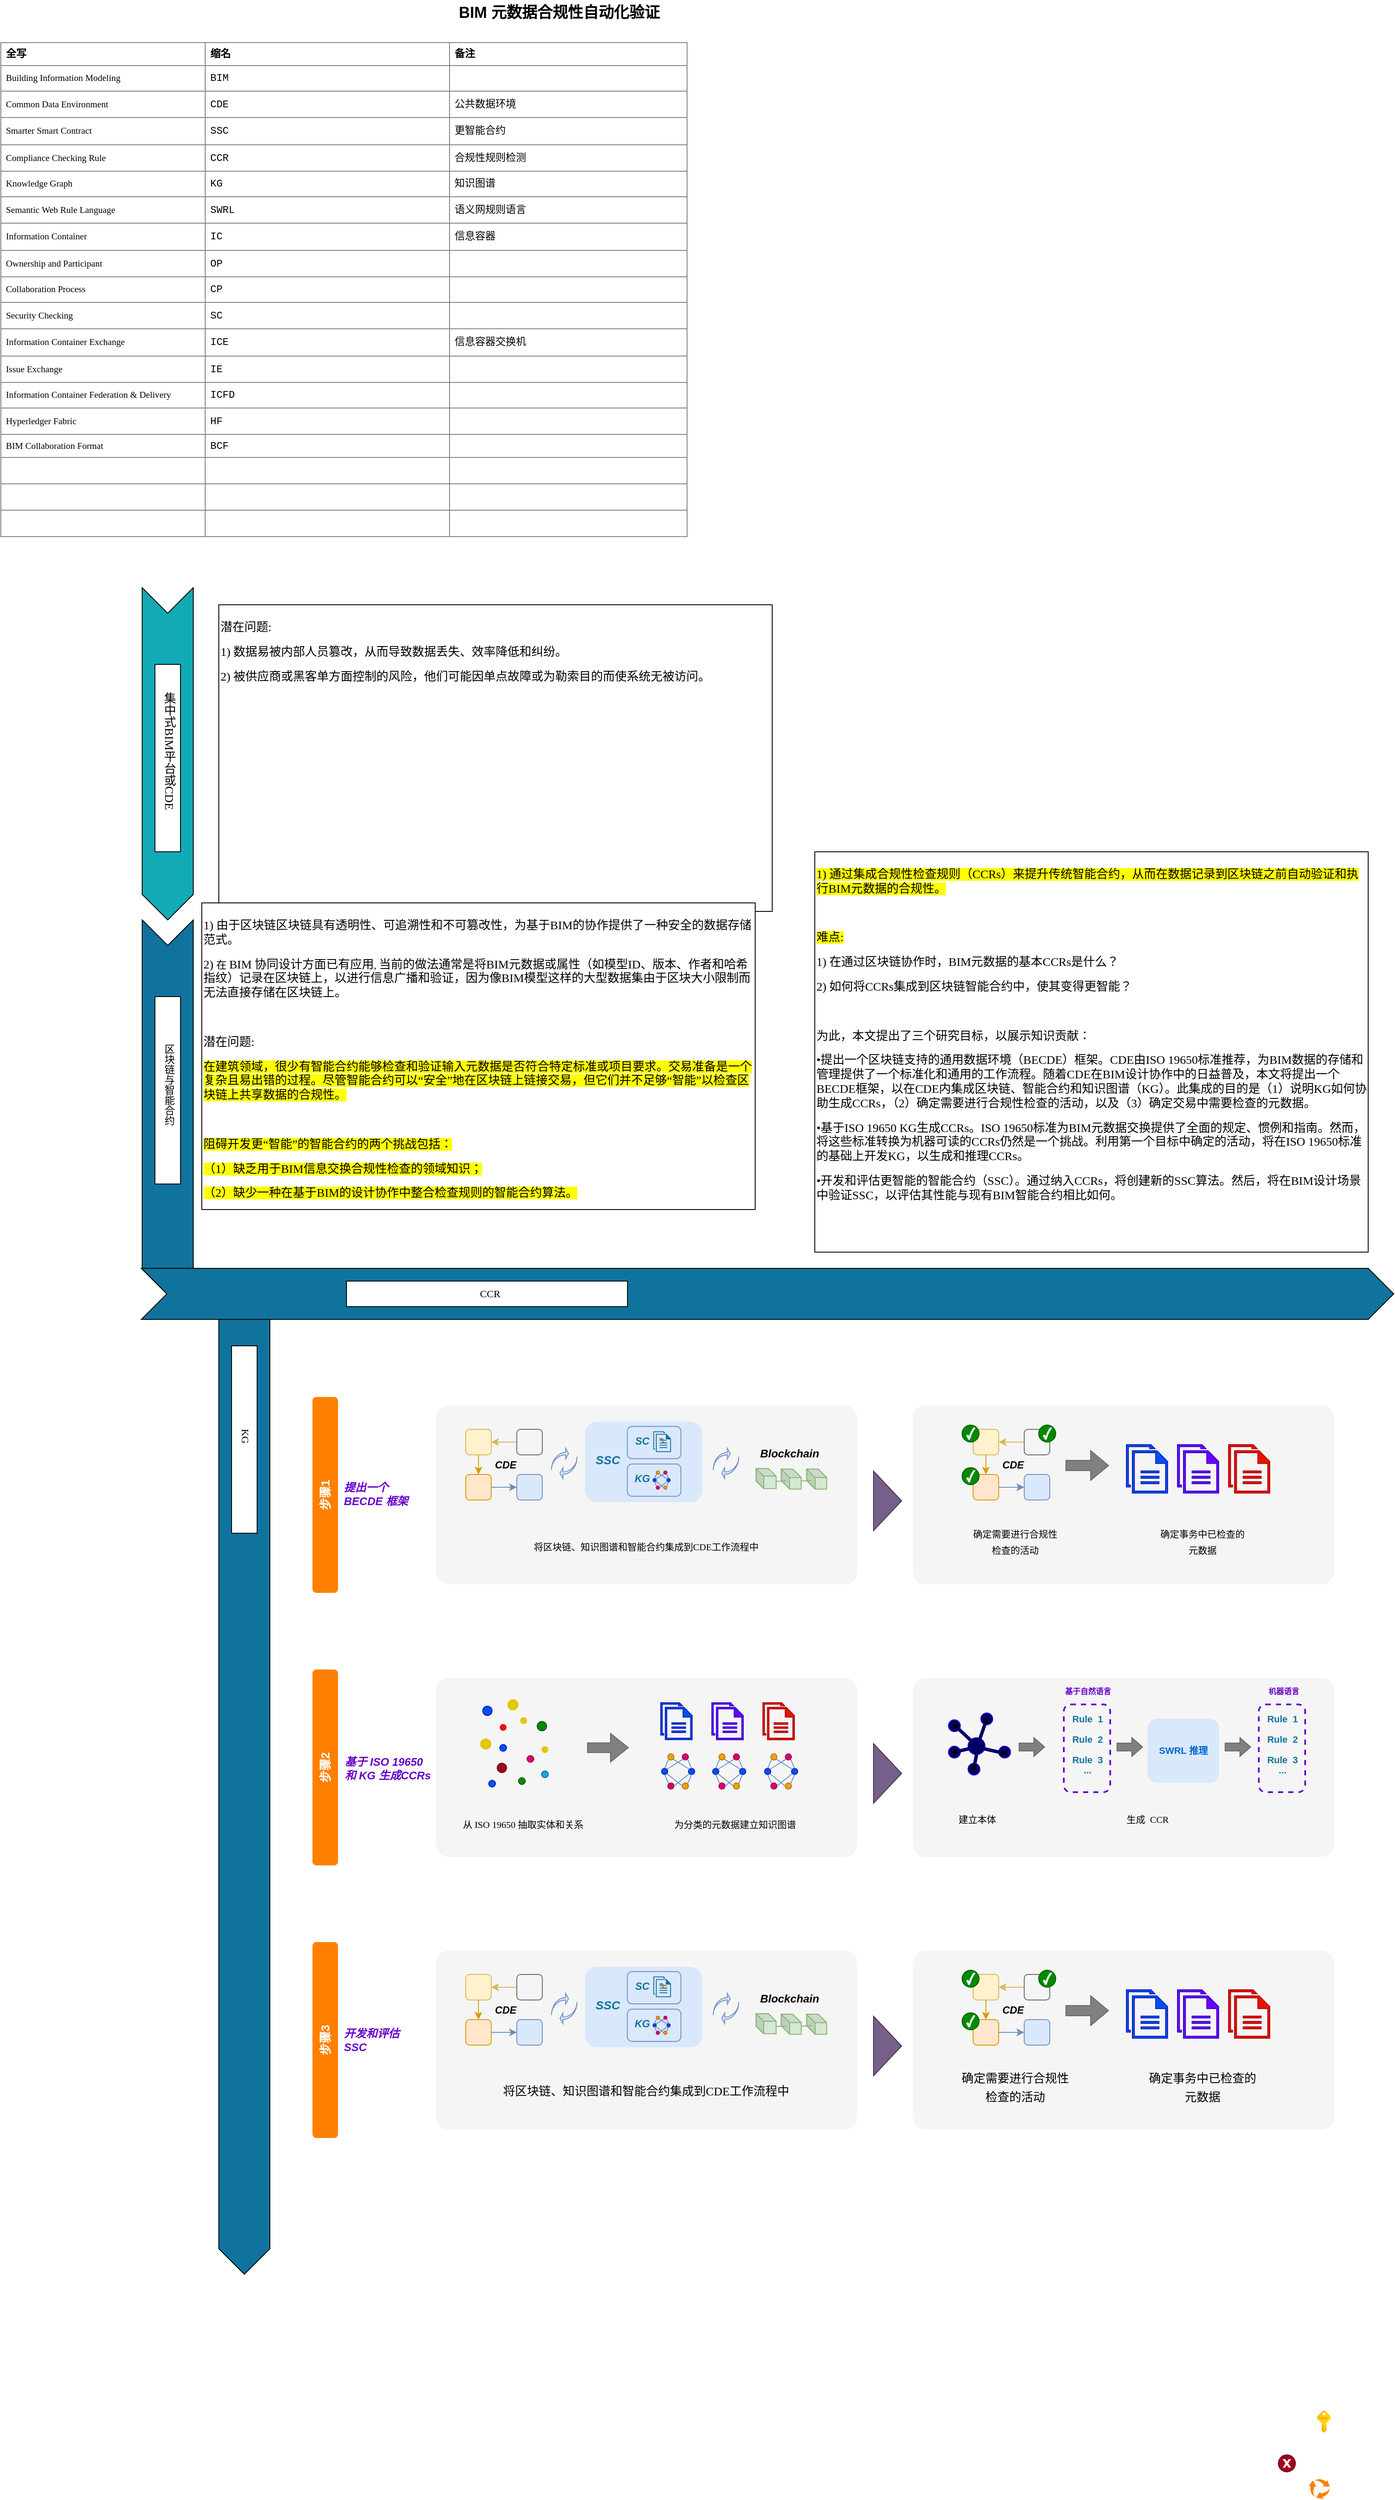 <mxfile version="26.2.14">
  <diagram name="第 1 页" id="rBeA2SIfSLQyyooRoIgD">
    <mxGraphModel dx="1797" dy="2358" grid="1" gridSize="10" guides="1" tooltips="1" connect="1" arrows="1" fold="1" page="1" pageScale="1" pageWidth="827" pageHeight="1169" math="0" shadow="0">
      <root>
        <mxCell id="0" />
        <mxCell id="1" parent="0" />
        <mxCell id="TXJgeYW-8o42WZuSJXYs-4" value="" style="html=1;shadow=0;dashed=0;align=center;verticalAlign=middle;shape=mxgraph.arrows2.arrow;dy=0;dx=30;notch=30;fillColor=#10739E;direction=south;textDirection=vertical-lr;labelPosition=center;verticalLabelPosition=middle;" parent="1" vertex="1">
          <mxGeometry x="270" y="1510" width="60" height="1180" as="geometry" />
        </mxCell>
        <mxCell id="tnBwIVZtzYkU1ia1Uwx9-1" value="&lt;font style=&quot;font-size: 18px;&quot;&gt;&lt;b&gt;BIM 元数据合规性自动化验证&lt;/b&gt;&lt;/font&gt;" style="text;html=1;align=center;verticalAlign=middle;whiteSpace=wrap;rounded=0;" parent="1" vertex="1">
          <mxGeometry x="520" y="20" width="300" height="30" as="geometry" />
        </mxCell>
        <mxCell id="tnBwIVZtzYkU1ia1Uwx9-22" value="&lt;b style=&quot;font-size: 7px&quot;&gt;LABEL&lt;/b&gt;&lt;br style=&quot;font-size: 7px&quot;&gt;Lorem ipsum dolor sit amet, consectetur adipisicing elit, sed do eiusmod tempor incididunt ut labore et dolore magna aliqua." style="rounded=0;whiteSpace=wrap;shadow=0;strokeColor=none;strokeWidth=6;fillColor=none;fontSize=7;fontColor=#FFFFFF;align=left;html=1;spacingLeft=5;" parent="1" vertex="1">
          <mxGeometry x="210" y="100" width="150" height="40" as="geometry" />
        </mxCell>
        <mxCell id="tnBwIVZtzYkU1ia1Uwx9-27" value="" style="html=1;shadow=0;dashed=0;align=center;verticalAlign=middle;shape=mxgraph.arrows2.arrow;dy=0;dx=30;notch=30;fillColor=#12AAB5;direction=south;textDirection=vertical-lr;labelPosition=center;verticalLabelPosition=middle;" parent="1" vertex="1">
          <mxGeometry x="180" y="710" width="60" height="390" as="geometry" />
        </mxCell>
        <mxCell id="tnBwIVZtzYkU1ia1Uwx9-66" value="Assets" style="childLayout=tableLayout;recursiveResize=0;strokeColor=#808080;fillColor=#A7C942;shadow=0;align=left;verticalAlign=middle;spacingLeft=4;fontFamily=Courier New;" parent="1" vertex="1">
          <mxGeometry x="14" y="70" width="806" height="580" as="geometry" />
        </mxCell>
        <mxCell id="tnBwIVZtzYkU1ia1Uwx9-67" style="shape=tableRow;horizontal=0;startSize=0;swimlaneHead=0;swimlaneBody=0;top=0;left=0;bottom=0;right=0;dropTarget=0;collapsible=0;recursiveResize=0;expand=0;fontStyle=1;strokeColor=inherit;fillColor=#FFFFFF;align=left;spacingLeft=4;fontFamily=Courier New;" parent="tnBwIVZtzYkU1ia1Uwx9-66" vertex="1">
          <mxGeometry width="806" height="27" as="geometry" />
        </mxCell>
        <mxCell id="tnBwIVZtzYkU1ia1Uwx9-68" value="&lt;b&gt;全写&lt;/b&gt;" style="connectable=0;recursiveResize=0;strokeColor=inherit;fillColor=inherit;whiteSpace=wrap;html=1;align=left;spacingLeft=4;fontFamily=Courier New;" parent="tnBwIVZtzYkU1ia1Uwx9-67" vertex="1">
          <mxGeometry width="240" height="27" as="geometry">
            <mxRectangle width="240" height="27" as="alternateBounds" />
          </mxGeometry>
        </mxCell>
        <mxCell id="tnBwIVZtzYkU1ia1Uwx9-69" value="&lt;b&gt;缩名&lt;/b&gt;" style="connectable=0;recursiveResize=0;strokeColor=inherit;fillColor=inherit;whiteSpace=wrap;html=1;align=left;spacingLeft=4;fontFamily=Courier New;" parent="tnBwIVZtzYkU1ia1Uwx9-67" vertex="1">
          <mxGeometry x="240" width="287" height="27" as="geometry">
            <mxRectangle width="287" height="27" as="alternateBounds" />
          </mxGeometry>
        </mxCell>
        <mxCell id="tnBwIVZtzYkU1ia1Uwx9-70" value="&lt;b&gt;备注&lt;/b&gt;" style="connectable=0;recursiveResize=0;strokeColor=inherit;fillColor=inherit;whiteSpace=wrap;html=1;align=left;spacingLeft=4;fontFamily=Courier New;" parent="tnBwIVZtzYkU1ia1Uwx9-67" vertex="1">
          <mxGeometry x="527" width="279" height="27" as="geometry">
            <mxRectangle width="279" height="27" as="alternateBounds" />
          </mxGeometry>
        </mxCell>
        <mxCell id="tnBwIVZtzYkU1ia1Uwx9-71" style="shape=tableRow;horizontal=0;startSize=0;swimlaneHead=0;swimlaneBody=0;top=0;left=0;bottom=0;right=0;dropTarget=0;collapsible=0;recursiveResize=0;expand=0;fontStyle=1;strokeColor=inherit;fillColor=#FFFFFF;align=left;spacingLeft=4;fontFamily=Courier New;" parent="tnBwIVZtzYkU1ia1Uwx9-66" vertex="1">
          <mxGeometry y="27" width="806" height="30" as="geometry" />
        </mxCell>
        <mxCell id="tnBwIVZtzYkU1ia1Uwx9-72" value="&lt;span style=&quot;font-size: 7.97pt; font-family: CharisSIL; color: rgb(0, 0, 0);&quot;&gt;Building Information Modeling &lt;/span&gt;" style="connectable=0;recursiveResize=0;strokeColor=inherit;fillColor=inherit;whiteSpace=wrap;html=1;align=left;spacingLeft=4;fontFamily=Courier New;" parent="tnBwIVZtzYkU1ia1Uwx9-71" vertex="1">
          <mxGeometry width="240" height="30" as="geometry">
            <mxRectangle width="240" height="30" as="alternateBounds" />
          </mxGeometry>
        </mxCell>
        <mxCell id="tnBwIVZtzYkU1ia1Uwx9-73" value="BIM" style="connectable=0;recursiveResize=0;strokeColor=inherit;fillColor=inherit;whiteSpace=wrap;html=1;align=left;spacingLeft=4;fontFamily=Courier New;" parent="tnBwIVZtzYkU1ia1Uwx9-71" vertex="1">
          <mxGeometry x="240" width="287" height="30" as="geometry">
            <mxRectangle width="287" height="30" as="alternateBounds" />
          </mxGeometry>
        </mxCell>
        <mxCell id="tnBwIVZtzYkU1ia1Uwx9-74" value="" style="connectable=0;recursiveResize=0;strokeColor=inherit;fillColor=inherit;whiteSpace=wrap;html=1;align=left;spacingLeft=4;fontFamily=Courier New;" parent="tnBwIVZtzYkU1ia1Uwx9-71" vertex="1">
          <mxGeometry x="527" width="279" height="30" as="geometry">
            <mxRectangle width="279" height="30" as="alternateBounds" />
          </mxGeometry>
        </mxCell>
        <mxCell id="tnBwIVZtzYkU1ia1Uwx9-75" style="shape=tableRow;horizontal=0;startSize=0;swimlaneHead=0;swimlaneBody=0;top=0;left=0;bottom=0;right=0;dropTarget=0;collapsible=0;recursiveResize=0;expand=0;fontStyle=1;strokeColor=inherit;fillColor=#FFFFFF;align=left;spacingLeft=4;fontFamily=Courier New;" parent="tnBwIVZtzYkU1ia1Uwx9-66" vertex="1">
          <mxGeometry y="57" width="806" height="31" as="geometry" />
        </mxCell>
        <mxCell id="tnBwIVZtzYkU1ia1Uwx9-76" value="&lt;span style=&quot;font-size: 7.97pt; font-family: CharisSIL; color: rgb(0, 0, 0);&quot;&gt;Common Data Environment &lt;/span&gt;" style="connectable=0;recursiveResize=0;strokeColor=inherit;fillColor=inherit;whiteSpace=wrap;html=1;align=left;spacingLeft=4;fontFamily=Courier New;" parent="tnBwIVZtzYkU1ia1Uwx9-75" vertex="1">
          <mxGeometry width="240" height="31" as="geometry">
            <mxRectangle width="240" height="31" as="alternateBounds" />
          </mxGeometry>
        </mxCell>
        <mxCell id="tnBwIVZtzYkU1ia1Uwx9-77" value="CDE" style="connectable=0;recursiveResize=0;strokeColor=inherit;fillColor=inherit;whiteSpace=wrap;html=1;align=left;spacingLeft=4;fontFamily=Courier New;" parent="tnBwIVZtzYkU1ia1Uwx9-75" vertex="1">
          <mxGeometry x="240" width="287" height="31" as="geometry">
            <mxRectangle width="287" height="31" as="alternateBounds" />
          </mxGeometry>
        </mxCell>
        <mxCell id="tnBwIVZtzYkU1ia1Uwx9-78" value="公共数据环境" style="connectable=0;recursiveResize=0;strokeColor=inherit;fillColor=inherit;whiteSpace=wrap;html=1;align=left;spacingLeft=4;fontFamily=Courier New;" parent="tnBwIVZtzYkU1ia1Uwx9-75" vertex="1">
          <mxGeometry x="527" width="279" height="31" as="geometry">
            <mxRectangle width="279" height="31" as="alternateBounds" />
          </mxGeometry>
        </mxCell>
        <mxCell id="tnBwIVZtzYkU1ia1Uwx9-79" style="shape=tableRow;horizontal=0;startSize=0;swimlaneHead=0;swimlaneBody=0;top=0;left=0;bottom=0;right=0;dropTarget=0;collapsible=0;recursiveResize=0;expand=0;fontStyle=1;strokeColor=inherit;fillColor=#FFFFFF;align=left;spacingLeft=4;fontFamily=Courier New;" parent="tnBwIVZtzYkU1ia1Uwx9-66" vertex="1">
          <mxGeometry y="88" width="806" height="32" as="geometry" />
        </mxCell>
        <mxCell id="tnBwIVZtzYkU1ia1Uwx9-80" value="&lt;span style=&quot;font-size: 7.97pt; font-family: CharisSIL; color: rgb(0, 0, 0);&quot;&gt;Smarter Smart Contract &lt;/span&gt;" style="connectable=0;recursiveResize=0;strokeColor=inherit;fillColor=inherit;whiteSpace=wrap;html=1;align=left;spacingLeft=4;fontFamily=Courier New;" parent="tnBwIVZtzYkU1ia1Uwx9-79" vertex="1">
          <mxGeometry width="240" height="32" as="geometry">
            <mxRectangle width="240" height="32" as="alternateBounds" />
          </mxGeometry>
        </mxCell>
        <mxCell id="tnBwIVZtzYkU1ia1Uwx9-81" value="SSC" style="connectable=0;recursiveResize=0;strokeColor=inherit;fillColor=inherit;whiteSpace=wrap;html=1;align=left;spacingLeft=4;fontFamily=Courier New;" parent="tnBwIVZtzYkU1ia1Uwx9-79" vertex="1">
          <mxGeometry x="240" width="287" height="32" as="geometry">
            <mxRectangle width="287" height="32" as="alternateBounds" />
          </mxGeometry>
        </mxCell>
        <mxCell id="tnBwIVZtzYkU1ia1Uwx9-82" value="更智能合约" style="connectable=0;recursiveResize=0;strokeColor=inherit;fillColor=inherit;whiteSpace=wrap;html=1;align=left;spacingLeft=4;fontFamily=Courier New;" parent="tnBwIVZtzYkU1ia1Uwx9-79" vertex="1">
          <mxGeometry x="527" width="279" height="32" as="geometry">
            <mxRectangle width="279" height="32" as="alternateBounds" />
          </mxGeometry>
        </mxCell>
        <mxCell id="tnBwIVZtzYkU1ia1Uwx9-83" style="shape=tableRow;horizontal=0;startSize=0;swimlaneHead=0;swimlaneBody=0;top=0;left=0;bottom=0;right=0;dropTarget=0;collapsible=0;recursiveResize=0;expand=0;fontStyle=1;strokeColor=inherit;fillColor=#FFFFFF;align=left;spacingLeft=4;fontFamily=Courier New;" parent="tnBwIVZtzYkU1ia1Uwx9-66" vertex="1">
          <mxGeometry y="120" width="806" height="31" as="geometry" />
        </mxCell>
        <mxCell id="tnBwIVZtzYkU1ia1Uwx9-84" value="&lt;div&gt;&lt;span style=&quot;font-size: 7.97pt; font-family: CharisSIL; color: rgb(0, 0, 0);&quot;&gt;Compliance Checking Rule &lt;br&gt;&lt;/span&gt;&lt;/div&gt;" style="connectable=0;recursiveResize=0;strokeColor=inherit;fillColor=inherit;whiteSpace=wrap;html=1;align=left;spacingLeft=4;fontFamily=Courier New;" parent="tnBwIVZtzYkU1ia1Uwx9-83" vertex="1">
          <mxGeometry width="240" height="31" as="geometry">
            <mxRectangle width="240" height="31" as="alternateBounds" />
          </mxGeometry>
        </mxCell>
        <mxCell id="tnBwIVZtzYkU1ia1Uwx9-85" value="CCR" style="connectable=0;recursiveResize=0;strokeColor=inherit;fillColor=inherit;whiteSpace=wrap;html=1;align=left;spacingLeft=4;fontFamily=Courier New;" parent="tnBwIVZtzYkU1ia1Uwx9-83" vertex="1">
          <mxGeometry x="240" width="287" height="31" as="geometry">
            <mxRectangle width="287" height="31" as="alternateBounds" />
          </mxGeometry>
        </mxCell>
        <mxCell id="tnBwIVZtzYkU1ia1Uwx9-86" value="合规性规则检测" style="connectable=0;recursiveResize=0;strokeColor=inherit;fillColor=inherit;whiteSpace=wrap;html=1;align=left;spacingLeft=4;fontFamily=Courier New;" parent="tnBwIVZtzYkU1ia1Uwx9-83" vertex="1">
          <mxGeometry x="527" width="279" height="31" as="geometry">
            <mxRectangle width="279" height="31" as="alternateBounds" />
          </mxGeometry>
        </mxCell>
        <mxCell id="tnBwIVZtzYkU1ia1Uwx9-87" style="shape=tableRow;horizontal=0;startSize=0;swimlaneHead=0;swimlaneBody=0;top=0;left=0;bottom=0;right=0;dropTarget=0;collapsible=0;recursiveResize=0;expand=0;fontStyle=1;strokeColor=inherit;fillColor=#FFFFFF;align=left;spacingLeft=4;fontFamily=Courier New;" parent="tnBwIVZtzYkU1ia1Uwx9-66" vertex="1">
          <mxGeometry y="151" width="806" height="30" as="geometry" />
        </mxCell>
        <mxCell id="tnBwIVZtzYkU1ia1Uwx9-88" value="&lt;span style=&quot;font-size: 7.97pt; font-family: CharisSIL; color: rgb(0, 0, 0);&quot;&gt;Knowledge Graph &lt;/span&gt;" style="connectable=0;recursiveResize=0;strokeColor=inherit;fillColor=inherit;whiteSpace=wrap;html=1;align=left;spacingLeft=4;fontFamily=Courier New;" parent="tnBwIVZtzYkU1ia1Uwx9-87" vertex="1">
          <mxGeometry width="240" height="30" as="geometry">
            <mxRectangle width="240" height="30" as="alternateBounds" />
          </mxGeometry>
        </mxCell>
        <mxCell id="tnBwIVZtzYkU1ia1Uwx9-89" value="KG" style="connectable=0;recursiveResize=0;strokeColor=inherit;fillColor=inherit;whiteSpace=wrap;html=1;align=left;spacingLeft=4;fontFamily=Courier New;" parent="tnBwIVZtzYkU1ia1Uwx9-87" vertex="1">
          <mxGeometry x="240" width="287" height="30" as="geometry">
            <mxRectangle width="287" height="30" as="alternateBounds" />
          </mxGeometry>
        </mxCell>
        <mxCell id="tnBwIVZtzYkU1ia1Uwx9-90" value="知识图谱" style="connectable=0;recursiveResize=0;strokeColor=inherit;fillColor=inherit;whiteSpace=wrap;html=1;align=left;spacingLeft=4;fontFamily=Courier New;" parent="tnBwIVZtzYkU1ia1Uwx9-87" vertex="1">
          <mxGeometry x="527" width="279" height="30" as="geometry">
            <mxRectangle width="279" height="30" as="alternateBounds" />
          </mxGeometry>
        </mxCell>
        <mxCell id="tnBwIVZtzYkU1ia1Uwx9-91" style="shape=tableRow;horizontal=0;startSize=0;swimlaneHead=0;swimlaneBody=0;top=0;left=0;bottom=0;right=0;dropTarget=0;collapsible=0;recursiveResize=0;expand=0;fontStyle=1;strokeColor=inherit;fillColor=#FFFFFF;align=left;spacingLeft=4;fontFamily=Courier New;" parent="tnBwIVZtzYkU1ia1Uwx9-66" vertex="1">
          <mxGeometry y="181" width="806" height="31" as="geometry" />
        </mxCell>
        <mxCell id="tnBwIVZtzYkU1ia1Uwx9-92" value="&lt;span style=&quot;font-size: 7.97pt; font-family: CharisSIL; color: rgb(0, 0, 0);&quot;&gt;Semantic Web Rule Language &lt;/span&gt;" style="connectable=0;recursiveResize=0;strokeColor=inherit;fillColor=inherit;whiteSpace=wrap;html=1;align=left;spacingLeft=4;fontFamily=Courier New;" parent="tnBwIVZtzYkU1ia1Uwx9-91" vertex="1">
          <mxGeometry width="240" height="31" as="geometry">
            <mxRectangle width="240" height="31" as="alternateBounds" />
          </mxGeometry>
        </mxCell>
        <mxCell id="tnBwIVZtzYkU1ia1Uwx9-93" value="SWRL" style="connectable=0;recursiveResize=0;strokeColor=inherit;fillColor=inherit;whiteSpace=wrap;html=1;align=left;spacingLeft=4;fontFamily=Courier New;" parent="tnBwIVZtzYkU1ia1Uwx9-91" vertex="1">
          <mxGeometry x="240" width="287" height="31" as="geometry">
            <mxRectangle width="287" height="31" as="alternateBounds" />
          </mxGeometry>
        </mxCell>
        <mxCell id="tnBwIVZtzYkU1ia1Uwx9-94" value="语义网规则语言" style="connectable=0;recursiveResize=0;strokeColor=inherit;fillColor=inherit;whiteSpace=wrap;html=1;align=left;spacingLeft=4;fontFamily=Courier New;" parent="tnBwIVZtzYkU1ia1Uwx9-91" vertex="1">
          <mxGeometry x="527" width="279" height="31" as="geometry">
            <mxRectangle width="279" height="31" as="alternateBounds" />
          </mxGeometry>
        </mxCell>
        <mxCell id="tnBwIVZtzYkU1ia1Uwx9-95" style="shape=tableRow;horizontal=0;startSize=0;swimlaneHead=0;swimlaneBody=0;top=0;left=0;bottom=0;right=0;dropTarget=0;collapsible=0;recursiveResize=0;expand=0;fontStyle=1;strokeColor=inherit;fillColor=#FFFFFF;align=left;spacingLeft=4;fontFamily=Courier New;" parent="tnBwIVZtzYkU1ia1Uwx9-66" vertex="1">
          <mxGeometry y="212" width="806" height="32" as="geometry" />
        </mxCell>
        <mxCell id="tnBwIVZtzYkU1ia1Uwx9-96" value="&lt;div&gt;&lt;span style=&quot;font-size: 7.97pt; font-family: CharisSIL; color: rgb(0, 0, 0);&quot;&gt;Information Container &lt;br&gt;&lt;/span&gt;&lt;/div&gt;" style="connectable=0;recursiveResize=0;strokeColor=inherit;fillColor=inherit;whiteSpace=wrap;html=1;align=left;spacingLeft=4;fontFamily=Courier New;" parent="tnBwIVZtzYkU1ia1Uwx9-95" vertex="1">
          <mxGeometry width="240" height="32" as="geometry">
            <mxRectangle width="240" height="32" as="alternateBounds" />
          </mxGeometry>
        </mxCell>
        <mxCell id="tnBwIVZtzYkU1ia1Uwx9-97" value="IC" style="connectable=0;recursiveResize=0;strokeColor=inherit;fillColor=inherit;whiteSpace=wrap;html=1;align=left;spacingLeft=4;fontFamily=Courier New;" parent="tnBwIVZtzYkU1ia1Uwx9-95" vertex="1">
          <mxGeometry x="240" width="287" height="32" as="geometry">
            <mxRectangle width="287" height="32" as="alternateBounds" />
          </mxGeometry>
        </mxCell>
        <mxCell id="tnBwIVZtzYkU1ia1Uwx9-98" value="信息容器" style="connectable=0;recursiveResize=0;strokeColor=inherit;fillColor=inherit;whiteSpace=wrap;html=1;align=left;spacingLeft=4;fontFamily=Courier New;" parent="tnBwIVZtzYkU1ia1Uwx9-95" vertex="1">
          <mxGeometry x="527" width="279" height="32" as="geometry">
            <mxRectangle width="279" height="32" as="alternateBounds" />
          </mxGeometry>
        </mxCell>
        <mxCell id="tnBwIVZtzYkU1ia1Uwx9-114" style="shape=tableRow;horizontal=0;startSize=0;swimlaneHead=0;swimlaneBody=0;top=0;left=0;bottom=0;right=0;dropTarget=0;collapsible=0;recursiveResize=0;expand=0;fontStyle=1;strokeColor=inherit;fillColor=#FFFFFF;align=left;spacingLeft=4;fontFamily=Courier New;" parent="tnBwIVZtzYkU1ia1Uwx9-66" vertex="1">
          <mxGeometry y="244" width="806" height="31" as="geometry" />
        </mxCell>
        <mxCell id="tnBwIVZtzYkU1ia1Uwx9-115" value="&lt;span style=&quot;font-size: 7.97pt; font-family: CharisSIL; color: rgb(0, 0, 0);&quot;&gt;Ownership and Participant &lt;/span&gt;" style="connectable=0;recursiveResize=0;strokeColor=inherit;fillColor=inherit;whiteSpace=wrap;html=1;align=left;spacingLeft=4;fontFamily=Courier New;" parent="tnBwIVZtzYkU1ia1Uwx9-114" vertex="1">
          <mxGeometry width="240" height="31" as="geometry">
            <mxRectangle width="240" height="31" as="alternateBounds" />
          </mxGeometry>
        </mxCell>
        <mxCell id="tnBwIVZtzYkU1ia1Uwx9-116" value="OP" style="connectable=0;recursiveResize=0;strokeColor=inherit;fillColor=inherit;whiteSpace=wrap;html=1;align=left;spacingLeft=4;fontFamily=Courier New;" parent="tnBwIVZtzYkU1ia1Uwx9-114" vertex="1">
          <mxGeometry x="240" width="287" height="31" as="geometry">
            <mxRectangle width="287" height="31" as="alternateBounds" />
          </mxGeometry>
        </mxCell>
        <mxCell id="tnBwIVZtzYkU1ia1Uwx9-117" value="" style="connectable=0;recursiveResize=0;strokeColor=inherit;fillColor=inherit;whiteSpace=wrap;html=1;align=left;spacingLeft=4;fontFamily=Courier New;" parent="tnBwIVZtzYkU1ia1Uwx9-114" vertex="1">
          <mxGeometry x="527" width="279" height="31" as="geometry">
            <mxRectangle width="279" height="31" as="alternateBounds" />
          </mxGeometry>
        </mxCell>
        <mxCell id="tnBwIVZtzYkU1ia1Uwx9-118" style="shape=tableRow;horizontal=0;startSize=0;swimlaneHead=0;swimlaneBody=0;top=0;left=0;bottom=0;right=0;dropTarget=0;collapsible=0;recursiveResize=0;expand=0;fontStyle=1;strokeColor=inherit;fillColor=#FFFFFF;align=left;spacingLeft=4;fontFamily=Courier New;" parent="tnBwIVZtzYkU1ia1Uwx9-66" vertex="1">
          <mxGeometry y="275" width="806" height="30" as="geometry" />
        </mxCell>
        <mxCell id="tnBwIVZtzYkU1ia1Uwx9-119" value="&lt;span style=&quot;font-size: 7.97pt; font-family: CharisSIL; color: rgb(0, 0, 0);&quot;&gt;Collaboration Process &lt;/span&gt;" style="connectable=0;recursiveResize=0;strokeColor=inherit;fillColor=inherit;whiteSpace=wrap;html=1;align=left;spacingLeft=4;fontFamily=Courier New;" parent="tnBwIVZtzYkU1ia1Uwx9-118" vertex="1">
          <mxGeometry width="240" height="30" as="geometry">
            <mxRectangle width="240" height="30" as="alternateBounds" />
          </mxGeometry>
        </mxCell>
        <mxCell id="tnBwIVZtzYkU1ia1Uwx9-120" value="CP" style="connectable=0;recursiveResize=0;strokeColor=inherit;fillColor=inherit;whiteSpace=wrap;html=1;align=left;spacingLeft=4;fontFamily=Courier New;" parent="tnBwIVZtzYkU1ia1Uwx9-118" vertex="1">
          <mxGeometry x="240" width="287" height="30" as="geometry">
            <mxRectangle width="287" height="30" as="alternateBounds" />
          </mxGeometry>
        </mxCell>
        <mxCell id="tnBwIVZtzYkU1ia1Uwx9-121" value="" style="connectable=0;recursiveResize=0;strokeColor=inherit;fillColor=inherit;whiteSpace=wrap;html=1;align=left;spacingLeft=4;fontFamily=Courier New;" parent="tnBwIVZtzYkU1ia1Uwx9-118" vertex="1">
          <mxGeometry x="527" width="279" height="30" as="geometry">
            <mxRectangle width="279" height="30" as="alternateBounds" />
          </mxGeometry>
        </mxCell>
        <mxCell id="tnBwIVZtzYkU1ia1Uwx9-122" style="shape=tableRow;horizontal=0;startSize=0;swimlaneHead=0;swimlaneBody=0;top=0;left=0;bottom=0;right=0;dropTarget=0;collapsible=0;recursiveResize=0;expand=0;fontStyle=1;strokeColor=inherit;fillColor=#FFFFFF;align=left;spacingLeft=4;fontFamily=Courier New;" parent="tnBwIVZtzYkU1ia1Uwx9-66" vertex="1">
          <mxGeometry y="305" width="806" height="31" as="geometry" />
        </mxCell>
        <mxCell id="tnBwIVZtzYkU1ia1Uwx9-123" value="&lt;span style=&quot;font-size: 7.97pt; font-family: CharisSIL; color: rgb(0, 0, 0);&quot;&gt;Security Checking &lt;/span&gt;" style="connectable=0;recursiveResize=0;strokeColor=inherit;fillColor=inherit;whiteSpace=wrap;html=1;align=left;spacingLeft=4;fontFamily=Courier New;" parent="tnBwIVZtzYkU1ia1Uwx9-122" vertex="1">
          <mxGeometry width="240" height="31" as="geometry">
            <mxRectangle width="240" height="31" as="alternateBounds" />
          </mxGeometry>
        </mxCell>
        <mxCell id="tnBwIVZtzYkU1ia1Uwx9-124" value="SC" style="connectable=0;recursiveResize=0;strokeColor=inherit;fillColor=inherit;whiteSpace=wrap;html=1;align=left;spacingLeft=4;fontFamily=Courier New;" parent="tnBwIVZtzYkU1ia1Uwx9-122" vertex="1">
          <mxGeometry x="240" width="287" height="31" as="geometry">
            <mxRectangle width="287" height="31" as="alternateBounds" />
          </mxGeometry>
        </mxCell>
        <mxCell id="tnBwIVZtzYkU1ia1Uwx9-125" value="" style="connectable=0;recursiveResize=0;strokeColor=inherit;fillColor=inherit;whiteSpace=wrap;html=1;align=left;spacingLeft=4;fontFamily=Courier New;" parent="tnBwIVZtzYkU1ia1Uwx9-122" vertex="1">
          <mxGeometry x="527" width="279" height="31" as="geometry">
            <mxRectangle width="279" height="31" as="alternateBounds" />
          </mxGeometry>
        </mxCell>
        <mxCell id="tnBwIVZtzYkU1ia1Uwx9-126" style="shape=tableRow;horizontal=0;startSize=0;swimlaneHead=0;swimlaneBody=0;top=0;left=0;bottom=0;right=0;dropTarget=0;collapsible=0;recursiveResize=0;expand=0;fontStyle=1;strokeColor=inherit;fillColor=#FFFFFF;align=left;spacingLeft=4;fontFamily=Courier New;" parent="tnBwIVZtzYkU1ia1Uwx9-66" vertex="1">
          <mxGeometry y="336" width="806" height="32" as="geometry" />
        </mxCell>
        <mxCell id="tnBwIVZtzYkU1ia1Uwx9-127" value="&lt;span style=&quot;font-size: 7.97pt; font-family: CharisSIL; color: rgb(0, 0, 0);&quot;&gt;Information Container Exchange &lt;/span&gt;" style="connectable=0;recursiveResize=0;strokeColor=inherit;fillColor=inherit;whiteSpace=wrap;html=1;align=left;spacingLeft=4;fontFamily=Courier New;" parent="tnBwIVZtzYkU1ia1Uwx9-126" vertex="1">
          <mxGeometry width="240" height="32" as="geometry">
            <mxRectangle width="240" height="32" as="alternateBounds" />
          </mxGeometry>
        </mxCell>
        <mxCell id="tnBwIVZtzYkU1ia1Uwx9-128" value="ICE" style="connectable=0;recursiveResize=0;strokeColor=inherit;fillColor=inherit;whiteSpace=wrap;html=1;align=left;spacingLeft=4;fontFamily=Courier New;" parent="tnBwIVZtzYkU1ia1Uwx9-126" vertex="1">
          <mxGeometry x="240" width="287" height="32" as="geometry">
            <mxRectangle width="287" height="32" as="alternateBounds" />
          </mxGeometry>
        </mxCell>
        <mxCell id="tnBwIVZtzYkU1ia1Uwx9-129" value="信息容器交换机" style="connectable=0;recursiveResize=0;strokeColor=inherit;fillColor=inherit;whiteSpace=wrap;html=1;align=left;spacingLeft=4;fontFamily=Courier New;" parent="tnBwIVZtzYkU1ia1Uwx9-126" vertex="1">
          <mxGeometry x="527" width="279" height="32" as="geometry">
            <mxRectangle width="279" height="32" as="alternateBounds" />
          </mxGeometry>
        </mxCell>
        <mxCell id="tnBwIVZtzYkU1ia1Uwx9-130" style="shape=tableRow;horizontal=0;startSize=0;swimlaneHead=0;swimlaneBody=0;top=0;left=0;bottom=0;right=0;dropTarget=0;collapsible=0;recursiveResize=0;expand=0;fontStyle=1;strokeColor=inherit;fillColor=#FFFFFF;align=left;spacingLeft=4;fontFamily=Courier New;" parent="tnBwIVZtzYkU1ia1Uwx9-66" vertex="1">
          <mxGeometry y="368" width="806" height="31" as="geometry" />
        </mxCell>
        <mxCell id="tnBwIVZtzYkU1ia1Uwx9-131" value="&lt;span style=&quot;font-size: 7.97pt; font-family: CharisSIL; color: rgb(0, 0, 0);&quot;&gt;Issue Exchange &lt;/span&gt;" style="connectable=0;recursiveResize=0;strokeColor=inherit;fillColor=inherit;whiteSpace=wrap;html=1;align=left;spacingLeft=4;fontFamily=Courier New;" parent="tnBwIVZtzYkU1ia1Uwx9-130" vertex="1">
          <mxGeometry width="240" height="31" as="geometry">
            <mxRectangle width="240" height="31" as="alternateBounds" />
          </mxGeometry>
        </mxCell>
        <mxCell id="tnBwIVZtzYkU1ia1Uwx9-132" value="IE" style="connectable=0;recursiveResize=0;strokeColor=inherit;fillColor=inherit;whiteSpace=wrap;html=1;align=left;spacingLeft=4;fontFamily=Courier New;" parent="tnBwIVZtzYkU1ia1Uwx9-130" vertex="1">
          <mxGeometry x="240" width="287" height="31" as="geometry">
            <mxRectangle width="287" height="31" as="alternateBounds" />
          </mxGeometry>
        </mxCell>
        <mxCell id="tnBwIVZtzYkU1ia1Uwx9-133" value="" style="connectable=0;recursiveResize=0;strokeColor=inherit;fillColor=inherit;whiteSpace=wrap;html=1;align=left;spacingLeft=4;fontFamily=Courier New;" parent="tnBwIVZtzYkU1ia1Uwx9-130" vertex="1">
          <mxGeometry x="527" width="279" height="31" as="geometry">
            <mxRectangle width="279" height="31" as="alternateBounds" />
          </mxGeometry>
        </mxCell>
        <mxCell id="tnBwIVZtzYkU1ia1Uwx9-134" style="shape=tableRow;horizontal=0;startSize=0;swimlaneHead=0;swimlaneBody=0;top=0;left=0;bottom=0;right=0;dropTarget=0;collapsible=0;recursiveResize=0;expand=0;fontStyle=1;strokeColor=inherit;fillColor=#FFFFFF;align=left;spacingLeft=4;fontFamily=Courier New;" parent="tnBwIVZtzYkU1ia1Uwx9-66" vertex="1">
          <mxGeometry y="399" width="806" height="30" as="geometry" />
        </mxCell>
        <mxCell id="tnBwIVZtzYkU1ia1Uwx9-135" value="&lt;div&gt;&lt;span style=&quot;font-size: 7.97pt; font-family: CharisSIL; color: rgb(0, 0, 0);&quot;&gt;I&lt;/span&gt;&lt;span style=&quot;font-size: 7.97pt; font-family: CharisSIL; color: rgb(0, 0, 0);&quot;&gt;&lt;/span&gt;&lt;span style=&quot;font-size: 7.97pt; font-family: CharisSIL; color: rgb(0, 0, 0);&quot;&gt;nformation Container Federation &lt;/span&gt;&lt;span style=&quot;font-size: 7.97pt; font-family: Times New Roman; color: rgb(0, 0, 0);&quot;&gt;&amp;amp; &lt;/span&gt;&lt;span style=&quot;font-size: 7.97pt; font-family: CharisSIL; color: rgb(0, 0, 0);&quot;&gt;Delivery&lt;/span&gt;&lt;/div&gt;" style="connectable=0;recursiveResize=0;strokeColor=inherit;fillColor=inherit;whiteSpace=wrap;html=1;align=left;spacingLeft=4;fontFamily=Courier New;" parent="tnBwIVZtzYkU1ia1Uwx9-134" vertex="1">
          <mxGeometry width="240" height="30" as="geometry">
            <mxRectangle width="240" height="30" as="alternateBounds" />
          </mxGeometry>
        </mxCell>
        <mxCell id="tnBwIVZtzYkU1ia1Uwx9-136" value="ICFD" style="connectable=0;recursiveResize=0;strokeColor=inherit;fillColor=inherit;whiteSpace=wrap;html=1;align=left;spacingLeft=4;fontFamily=Courier New;" parent="tnBwIVZtzYkU1ia1Uwx9-134" vertex="1">
          <mxGeometry x="240" width="287" height="30" as="geometry">
            <mxRectangle width="287" height="30" as="alternateBounds" />
          </mxGeometry>
        </mxCell>
        <mxCell id="tnBwIVZtzYkU1ia1Uwx9-137" value="" style="connectable=0;recursiveResize=0;strokeColor=inherit;fillColor=inherit;whiteSpace=wrap;html=1;align=left;spacingLeft=4;fontFamily=Courier New;" parent="tnBwIVZtzYkU1ia1Uwx9-134" vertex="1">
          <mxGeometry x="527" width="279" height="30" as="geometry">
            <mxRectangle width="279" height="30" as="alternateBounds" />
          </mxGeometry>
        </mxCell>
        <mxCell id="tnBwIVZtzYkU1ia1Uwx9-138" style="shape=tableRow;horizontal=0;startSize=0;swimlaneHead=0;swimlaneBody=0;top=0;left=0;bottom=0;right=0;dropTarget=0;collapsible=0;recursiveResize=0;expand=0;fontStyle=1;strokeColor=inherit;fillColor=#FFFFFF;align=left;spacingLeft=4;fontFamily=Courier New;" parent="tnBwIVZtzYkU1ia1Uwx9-66" vertex="1">
          <mxGeometry y="429" width="806" height="31" as="geometry" />
        </mxCell>
        <mxCell id="tnBwIVZtzYkU1ia1Uwx9-139" value="&lt;span style=&quot;font-size: 7.97pt; font-family: CharisSIL; color: rgb(0, 0, 0);&quot;&gt;Hyperledger Fabric &lt;/span&gt;" style="connectable=0;recursiveResize=0;strokeColor=inherit;fillColor=inherit;whiteSpace=wrap;html=1;align=left;spacingLeft=4;fontFamily=Courier New;" parent="tnBwIVZtzYkU1ia1Uwx9-138" vertex="1">
          <mxGeometry width="240" height="31" as="geometry">
            <mxRectangle width="240" height="31" as="alternateBounds" />
          </mxGeometry>
        </mxCell>
        <mxCell id="tnBwIVZtzYkU1ia1Uwx9-140" value="HF" style="connectable=0;recursiveResize=0;strokeColor=inherit;fillColor=inherit;whiteSpace=wrap;html=1;align=left;spacingLeft=4;fontFamily=Courier New;" parent="tnBwIVZtzYkU1ia1Uwx9-138" vertex="1">
          <mxGeometry x="240" width="287" height="31" as="geometry">
            <mxRectangle width="287" height="31" as="alternateBounds" />
          </mxGeometry>
        </mxCell>
        <mxCell id="tnBwIVZtzYkU1ia1Uwx9-141" value="" style="connectable=0;recursiveResize=0;strokeColor=inherit;fillColor=inherit;whiteSpace=wrap;html=1;align=left;spacingLeft=4;fontFamily=Courier New;" parent="tnBwIVZtzYkU1ia1Uwx9-138" vertex="1">
          <mxGeometry x="527" width="279" height="31" as="geometry">
            <mxRectangle width="279" height="31" as="alternateBounds" />
          </mxGeometry>
        </mxCell>
        <mxCell id="tnBwIVZtzYkU1ia1Uwx9-142" style="shape=tableRow;horizontal=0;startSize=0;swimlaneHead=0;swimlaneBody=0;top=0;left=0;bottom=0;right=0;dropTarget=0;collapsible=0;recursiveResize=0;expand=0;fontStyle=1;strokeColor=inherit;fillColor=#FFFFFF;align=left;spacingLeft=4;fontFamily=Courier New;" parent="tnBwIVZtzYkU1ia1Uwx9-66" vertex="1">
          <mxGeometry y="460" width="806" height="27" as="geometry" />
        </mxCell>
        <mxCell id="tnBwIVZtzYkU1ia1Uwx9-143" value="&lt;span style=&quot;font-size: 7.97pt; font-family: CharisSIL; color: rgb(0, 0, 0);&quot;&gt;BIM Collaboration Format&lt;/span&gt;" style="connectable=0;recursiveResize=0;strokeColor=inherit;fillColor=inherit;whiteSpace=wrap;html=1;align=left;spacingLeft=4;fontFamily=Courier New;" parent="tnBwIVZtzYkU1ia1Uwx9-142" vertex="1">
          <mxGeometry width="240" height="27" as="geometry">
            <mxRectangle width="240" height="27" as="alternateBounds" />
          </mxGeometry>
        </mxCell>
        <mxCell id="tnBwIVZtzYkU1ia1Uwx9-144" value="BCF" style="connectable=0;recursiveResize=0;strokeColor=inherit;fillColor=inherit;whiteSpace=wrap;html=1;align=left;spacingLeft=4;fontFamily=Courier New;" parent="tnBwIVZtzYkU1ia1Uwx9-142" vertex="1">
          <mxGeometry x="240" width="287" height="27" as="geometry">
            <mxRectangle width="287" height="27" as="alternateBounds" />
          </mxGeometry>
        </mxCell>
        <mxCell id="tnBwIVZtzYkU1ia1Uwx9-145" value="" style="connectable=0;recursiveResize=0;strokeColor=inherit;fillColor=inherit;whiteSpace=wrap;html=1;align=left;spacingLeft=4;fontFamily=Courier New;" parent="tnBwIVZtzYkU1ia1Uwx9-142" vertex="1">
          <mxGeometry x="527" width="279" height="27" as="geometry">
            <mxRectangle width="279" height="27" as="alternateBounds" />
          </mxGeometry>
        </mxCell>
        <mxCell id="tnBwIVZtzYkU1ia1Uwx9-146" style="shape=tableRow;horizontal=0;startSize=0;swimlaneHead=0;swimlaneBody=0;top=0;left=0;bottom=0;right=0;dropTarget=0;collapsible=0;recursiveResize=0;expand=0;fontStyle=1;strokeColor=inherit;fillColor=#FFFFFF;align=left;spacingLeft=4;fontFamily=Courier New;" parent="tnBwIVZtzYkU1ia1Uwx9-66" vertex="1">
          <mxGeometry y="487" width="806" height="31" as="geometry" />
        </mxCell>
        <mxCell id="tnBwIVZtzYkU1ia1Uwx9-147" value="" style="connectable=0;recursiveResize=0;strokeColor=inherit;fillColor=inherit;whiteSpace=wrap;html=1;align=left;spacingLeft=4;fontFamily=Courier New;" parent="tnBwIVZtzYkU1ia1Uwx9-146" vertex="1">
          <mxGeometry width="240" height="31" as="geometry">
            <mxRectangle width="240" height="31" as="alternateBounds" />
          </mxGeometry>
        </mxCell>
        <mxCell id="tnBwIVZtzYkU1ia1Uwx9-148" value="" style="connectable=0;recursiveResize=0;strokeColor=inherit;fillColor=inherit;whiteSpace=wrap;html=1;align=left;spacingLeft=4;fontFamily=Courier New;" parent="tnBwIVZtzYkU1ia1Uwx9-146" vertex="1">
          <mxGeometry x="240" width="287" height="31" as="geometry">
            <mxRectangle width="287" height="31" as="alternateBounds" />
          </mxGeometry>
        </mxCell>
        <mxCell id="tnBwIVZtzYkU1ia1Uwx9-149" value="" style="connectable=0;recursiveResize=0;strokeColor=inherit;fillColor=inherit;whiteSpace=wrap;html=1;align=left;spacingLeft=4;fontFamily=Courier New;" parent="tnBwIVZtzYkU1ia1Uwx9-146" vertex="1">
          <mxGeometry x="527" width="279" height="31" as="geometry">
            <mxRectangle width="279" height="31" as="alternateBounds" />
          </mxGeometry>
        </mxCell>
        <mxCell id="tnBwIVZtzYkU1ia1Uwx9-110" style="shape=tableRow;horizontal=0;startSize=0;swimlaneHead=0;swimlaneBody=0;top=0;left=0;bottom=0;right=0;dropTarget=0;collapsible=0;recursiveResize=0;expand=0;fontStyle=1;strokeColor=inherit;fillColor=#FFFFFF;align=left;spacingLeft=4;fontFamily=Courier New;" parent="tnBwIVZtzYkU1ia1Uwx9-66" vertex="1">
          <mxGeometry y="518" width="806" height="31" as="geometry" />
        </mxCell>
        <mxCell id="tnBwIVZtzYkU1ia1Uwx9-111" value="" style="connectable=0;recursiveResize=0;strokeColor=inherit;fillColor=inherit;whiteSpace=wrap;html=1;align=left;spacingLeft=4;fontFamily=Courier New;" parent="tnBwIVZtzYkU1ia1Uwx9-110" vertex="1">
          <mxGeometry width="240" height="31" as="geometry">
            <mxRectangle width="240" height="31" as="alternateBounds" />
          </mxGeometry>
        </mxCell>
        <mxCell id="tnBwIVZtzYkU1ia1Uwx9-112" value="" style="connectable=0;recursiveResize=0;strokeColor=inherit;fillColor=inherit;whiteSpace=wrap;html=1;align=left;spacingLeft=4;fontFamily=Courier New;" parent="tnBwIVZtzYkU1ia1Uwx9-110" vertex="1">
          <mxGeometry x="240" width="287" height="31" as="geometry">
            <mxRectangle width="287" height="31" as="alternateBounds" />
          </mxGeometry>
        </mxCell>
        <mxCell id="tnBwIVZtzYkU1ia1Uwx9-113" value="" style="connectable=0;recursiveResize=0;strokeColor=inherit;fillColor=inherit;whiteSpace=wrap;html=1;align=left;spacingLeft=4;fontFamily=Courier New;" parent="tnBwIVZtzYkU1ia1Uwx9-110" vertex="1">
          <mxGeometry x="527" width="279" height="31" as="geometry">
            <mxRectangle width="279" height="31" as="alternateBounds" />
          </mxGeometry>
        </mxCell>
        <mxCell id="tnBwIVZtzYkU1ia1Uwx9-106" style="shape=tableRow;horizontal=0;startSize=0;swimlaneHead=0;swimlaneBody=0;top=0;left=0;bottom=0;right=0;dropTarget=0;collapsible=0;recursiveResize=0;expand=0;fontStyle=1;strokeColor=inherit;fillColor=#FFFFFF;align=left;spacingLeft=4;fontFamily=Courier New;" parent="tnBwIVZtzYkU1ia1Uwx9-66" vertex="1">
          <mxGeometry y="549" width="806" height="31" as="geometry" />
        </mxCell>
        <mxCell id="tnBwIVZtzYkU1ia1Uwx9-107" value="" style="connectable=0;recursiveResize=0;strokeColor=inherit;fillColor=inherit;whiteSpace=wrap;html=1;align=left;spacingLeft=4;fontFamily=Courier New;" parent="tnBwIVZtzYkU1ia1Uwx9-106" vertex="1">
          <mxGeometry width="240" height="31" as="geometry">
            <mxRectangle width="240" height="31" as="alternateBounds" />
          </mxGeometry>
        </mxCell>
        <mxCell id="tnBwIVZtzYkU1ia1Uwx9-108" value="" style="connectable=0;recursiveResize=0;strokeColor=inherit;fillColor=inherit;whiteSpace=wrap;html=1;align=left;spacingLeft=4;fontFamily=Courier New;" parent="tnBwIVZtzYkU1ia1Uwx9-106" vertex="1">
          <mxGeometry x="240" width="287" height="31" as="geometry">
            <mxRectangle width="287" height="31" as="alternateBounds" />
          </mxGeometry>
        </mxCell>
        <mxCell id="tnBwIVZtzYkU1ia1Uwx9-109" value="" style="connectable=0;recursiveResize=0;strokeColor=inherit;fillColor=inherit;whiteSpace=wrap;html=1;align=left;spacingLeft=4;fontFamily=Courier New;" parent="tnBwIVZtzYkU1ia1Uwx9-106" vertex="1">
          <mxGeometry x="527" width="279" height="31" as="geometry">
            <mxRectangle width="279" height="31" as="alternateBounds" />
          </mxGeometry>
        </mxCell>
        <mxCell id="tnBwIVZtzYkU1ia1Uwx9-150" value="&lt;p class=&quot;MsoNormal&quot;&gt;&lt;span style=&quot;mso-spacerun:&#39;yes&#39;;font-family:宋体;mso-ascii-font-family:Calibri;&lt;br/&gt;mso-hansi-font-family:Calibri;mso-bidi-font-family:&#39;Times New Roman&#39;;font-size:10.5pt;&lt;br/&gt;mso-font-kerning:1.0pt;&quot;&gt;&lt;font face=&quot;宋体&quot;&gt;潜在问题:&lt;br&gt;&lt;/font&gt;&lt;/span&gt;&lt;/p&gt;&lt;p class=&quot;MsoNormal&quot;&gt;&lt;span style=&quot;mso-spacerun:&#39;yes&#39;;font-family:宋体;mso-ascii-font-family:Calibri;&lt;br/&gt;mso-hansi-font-family:Calibri;mso-bidi-font-family:&#39;Times New Roman&#39;;font-size:10.5pt;&lt;br/&gt;mso-font-kerning:1.0pt;&quot;&gt;&lt;font face=&quot;宋体&quot;&gt;1) 数据易被内部人员篡改，从而导致数据丢失、效率降低和纠纷&lt;/font&gt;&lt;font face=&quot;宋体&quot;&gt;。&lt;/font&gt;&lt;/span&gt;&lt;/p&gt;&lt;p class=&quot;MsoNormal&quot;&gt;&lt;span style=&quot;mso-spacerun:&#39;yes&#39;;font-family:宋体;mso-ascii-font-family:Calibri;&lt;br/&gt;mso-hansi-font-family:Calibri;mso-bidi-font-family:&#39;Times New Roman&#39;;font-size:10.5pt;&lt;br/&gt;mso-font-kerning:1.0pt;&quot;&gt;&lt;font face=&quot;宋体&quot;&gt;2) &lt;/font&gt;&lt;font face=&quot;宋体&quot;&gt;被供应商或黑客单方面控制的风险，他们可能因单点故障或为勒索目的而使系统无被访问&lt;/font&gt;&lt;/span&gt;&lt;span style=&quot;mso-spacerun:&#39;yes&#39;;font-family:宋体;mso-ascii-font-family:Calibri;&lt;br/&gt;mso-hansi-font-family:Calibri;mso-bidi-font-family:&#39;Times New Roman&#39;;font-size:10.5pt;&lt;br/&gt;mso-font-kerning:1.0pt;&quot;&gt;&lt;font face=&quot;宋体&quot;&gt;。&lt;/font&gt;&lt;/span&gt;&lt;/p&gt;" style="whiteSpace=wrap;html=1;align=left;verticalAlign=top;" parent="1" vertex="1">
          <mxGeometry x="270" y="730" width="650" height="360" as="geometry" />
        </mxCell>
        <mxCell id="tnBwIVZtzYkU1ia1Uwx9-152" value="&lt;div&gt;&lt;span style=&quot;mso-spacerun:&#39;yes&#39;;font-family:宋体;mso-ascii-font-family:Calibri;&lt;br/&gt;mso-hansi-font-family:Calibri;mso-bidi-font-family:&#39;Times New Roman&#39;;font-size:10.5pt;&lt;br/&gt;mso-font-kerning:1.0pt;&quot;&gt;&lt;font face=&quot;宋体&quot;&gt;&amp;nbsp;&amp;nbsp; 集中式&lt;/font&gt;&lt;font face=&quot;Calibri&quot;&gt;BIM&lt;/font&gt;&lt;font face=&quot;宋体&quot;&gt;平台或&lt;/font&gt;&lt;font face=&quot;Calibri&quot;&gt;CDE&amp;nbsp;&amp;nbsp;&amp;nbsp;&amp;nbsp;&amp;nbsp;&amp;nbsp;&amp;nbsp;&amp;nbsp; &lt;br&gt;&lt;/font&gt;&lt;/span&gt;&lt;/div&gt;" style="rounded=0;whiteSpace=wrap;html=1;textDirection=vertical-lr;labelPosition=center;verticalLabelPosition=middle;align=center;verticalAlign=middle;" parent="1" vertex="1">
          <mxGeometry x="195" y="800" width="30" height="220" as="geometry" />
        </mxCell>
        <mxCell id="tnBwIVZtzYkU1ia1Uwx9-153" value="" style="html=1;shadow=0;dashed=0;align=center;verticalAlign=middle;shape=mxgraph.arrows2.arrow;dy=0;dx=30;notch=30;fillColor=#10739E;direction=south;textDirection=vertical-lr;labelPosition=center;verticalLabelPosition=middle;" parent="1" vertex="1">
          <mxGeometry x="180" y="1100" width="60" height="440" as="geometry" />
        </mxCell>
        <mxCell id="tnBwIVZtzYkU1ia1Uwx9-154" value="&lt;p class=&quot;MsoNormal&quot;&gt;&lt;span style=&quot;font-family: 宋体; font-size: 10.5pt; background-color: light-dark(#ffffff, var(--ge-dark-color, #121212));&quot;&gt;&lt;font face=&quot;宋体&quot;&gt;1) 由于区块链&lt;/font&gt;&lt;/span&gt;&lt;span style=&quot;font-family: 宋体; font-size: 10.5pt; background-position: 0% 0%; background-repeat: repeat; background-attachment: scroll; background-image: none; background-size: auto; background-origin: padding-box; background-clip: border-box; background-color: light-dark(#ffffff, var(--ge-dark-color, #121212));&quot;&gt;&lt;font face=&quot;宋体&quot;&gt;区块链具有透明性、可追溯性和不可篡改性，&lt;/font&gt;&lt;/span&gt;&lt;span style=&quot;font-family: 宋体; font-size: 10.5pt; background-color: light-dark(#ffffff, var(--ge-dark-color, #121212));&quot;&gt;&lt;font face=&quot;宋体&quot;&gt;为基于&lt;/font&gt;&lt;font face=&quot;Calibri&quot;&gt;BIM&lt;/font&gt;&lt;font face=&quot;宋体&quot;&gt;的协作提供了一种安全的数据存储范式。&lt;/font&gt;&lt;/span&gt;&lt;/p&gt;&lt;p class=&quot;MsoNormal&quot;&gt;&lt;span style=&quot;font-family: 宋体; font-size: 10.5pt; background-color: light-dark(#ffffff, var(--ge-dark-color, #121212));&quot;&gt;&lt;font face=&quot;宋体&quot;&gt;2) &lt;/font&gt;&lt;/span&gt;&lt;font face=&quot;Calibri&quot;&gt;在 &lt;/font&gt;&lt;span style=&quot;font-family: 宋体; font-size: 10.5pt; background-position: 0% 0%; background-repeat: repeat; background-attachment: scroll; background-image: none; background-size: auto; background-origin: padding-box; background-clip: border-box; background-color: light-dark(#ffffff, var(--ge-dark-color, #121212));&quot;&gt;&lt;font face=&quot;Calibri&quot;&gt;BIM&lt;/font&gt;&lt;font face=&quot;宋体&quot;&gt; 协同设计方面已有应用&lt;/font&gt;&lt;/span&gt;&lt;font face=&quot;宋体&quot;&gt;, &lt;/font&gt;&lt;span style=&quot;font-family: 宋体; font-size: 10.5pt; background-position: 0% 0%; background-repeat: repeat; background-attachment: scroll; background-image: none; background-size: auto; background-origin: padding-box; background-clip: border-box; background-color: light-dark(#ffffff, var(--ge-dark-color, #121212));&quot;&gt;&lt;font face=&quot;宋体&quot;&gt;当前的做法通常是将&lt;/font&gt;&lt;font face=&quot;Calibri&quot;&gt;BIM&lt;/font&gt;&lt;font face=&quot;宋体&quot;&gt;元数据或属性（如模型&lt;/font&gt;&lt;font face=&quot;Calibri&quot;&gt;ID&lt;/font&gt;&lt;font face=&quot;宋体&quot;&gt;、版本、作者和哈希指纹）记录在区块链上，以进行信息广播和验证，因为像&lt;/font&gt;&lt;font face=&quot;Calibri&quot;&gt;BIM&lt;/font&gt;&lt;font face=&quot;宋体&quot;&gt;模型这样的大型数据集由于区块大小限制而无法直接存储在区块链上&lt;/font&gt;&lt;/span&gt;&lt;span style=&quot;font-family: 宋体; font-size: 10.5pt; background-color: light-dark(#ffffff, var(--ge-dark-color, #121212));&quot;&gt;&lt;font face=&quot;宋体&quot;&gt;。&lt;/font&gt;&lt;/span&gt;&lt;/p&gt;&lt;p class=&quot;MsoNormal&quot;&gt;&lt;span style=&quot;font-family: 宋体; font-size: 10.5pt; background-color: light-dark(#ffffff, var(--ge-dark-color, #121212));&quot;&gt;&lt;font face=&quot;宋体&quot;&gt;&lt;br&gt;&lt;/font&gt;&lt;/span&gt;&lt;/p&gt;&lt;p class=&quot;MsoNormal&quot;&gt;&lt;span style=&quot;mso-spacerun:&#39;yes&#39;;font-family:宋体;mso-ascii-font-family:Calibri;&lt;br/&gt;mso-hansi-font-family:Calibri;mso-bidi-font-family:&#39;Times New Roman&#39;;font-size:10.5pt;&lt;br/&gt;mso-font-kerning:1.0pt;&quot;&gt;&lt;font face=&quot;宋体&quot;&gt;潜在问题:&lt;/font&gt;&lt;/span&gt;&lt;/p&gt;&lt;p class=&quot;MsoNormal&quot;&gt;&lt;span style=&quot;font-family: 宋体; font-size: 10.5pt; background: rgb(255, 255, 0);&quot;&gt;&lt;font face=&quot;宋体&quot;&gt;在建筑领域，很少有智能合约能够检查和验证输入元数据是否符合特定标准或项目要求。交易准备是一个复杂且易出错的过程&lt;/font&gt;&lt;font face=&quot;宋体&quot;&gt;。尽管智能合约可以“安全”地在区块链上链接交易，但它们并不足够“智能”以检查区块链上共享数据的合规性。&lt;/font&gt;&lt;/span&gt;&lt;/p&gt;&lt;p class=&quot;MsoNormal&quot;&gt;&lt;span style=&quot;font-family: 宋体; font-size: 10.5pt; background: rgb(255, 255, 0);&quot;&gt;&lt;font face=&quot;宋体&quot;&gt;&lt;br&gt;&lt;/font&gt;&lt;/span&gt;&lt;/p&gt;&lt;p class=&quot;MsoNormal&quot;&gt;&lt;span style=&quot;mso-spacerun:&#39;yes&#39;;font-family:宋体;mso-ascii-font-family:Calibri;&lt;br/&gt;mso-hansi-font-family:Calibri;mso-bidi-font-family:&#39;Times New Roman&#39;;font-size:10.5pt;&lt;br/&gt;mso-font-kerning:1.0pt;background:rgb(255,255,0);mso-highlight:rgb(255,255,0);&quot;&gt;&lt;font face=&quot;宋体&quot;&gt;阻碍开发更&lt;/font&gt;&lt;font face=&quot;宋体&quot;&gt;“智能”的智能合约的两个挑战包括：&lt;/font&gt;&lt;/span&gt;&lt;/p&gt;&lt;p class=&quot;MsoNormal&quot;&gt;&lt;span style=&quot;mso-spacerun:&#39;yes&#39;;font-family:宋体;mso-ascii-font-family:Calibri;&lt;br/&gt;mso-hansi-font-family:Calibri;mso-bidi-font-family:&#39;Times New Roman&#39;;font-size:10.5pt;&lt;br/&gt;mso-font-kerning:1.0pt;background:rgb(255,255,0);mso-highlight:rgb(255,255,0);&quot;&gt;&lt;font face=&quot;宋体&quot;&gt;（&lt;/font&gt;&lt;font face=&quot;Calibri&quot;&gt;1&lt;/font&gt;&lt;font face=&quot;宋体&quot;&gt;）缺乏用于&lt;/font&gt;&lt;font face=&quot;Calibri&quot;&gt;BIM&lt;/font&gt;&lt;font face=&quot;宋体&quot;&gt;信息交换合规性检查的领域知识；&lt;/font&gt;&lt;/span&gt;&lt;/p&gt;&lt;p class=&quot;MsoNormal&quot;&gt;&lt;span style=&quot;mso-spacerun:&#39;yes&#39;;font-family:宋体;mso-ascii-font-family:Calibri;&lt;br/&gt;mso-hansi-font-family:Calibri;mso-bidi-font-family:&#39;Times New Roman&#39;;font-size:10.5pt;&lt;br/&gt;mso-font-kerning:1.0pt;background:rgb(255,255,0);mso-highlight:rgb(255,255,0);&quot;&gt;&lt;font face=&quot;宋体&quot;&gt;（&lt;/font&gt;&lt;font face=&quot;Calibri&quot;&gt;2&lt;/font&gt;&lt;font face=&quot;宋体&quot;&gt;）缺少一种在基于&lt;/font&gt;&lt;font face=&quot;Calibri&quot;&gt;BIM&lt;/font&gt;&lt;font face=&quot;宋体&quot;&gt;的设计协作中整合检查规则的智能合约算法。&lt;/font&gt;&lt;/span&gt;&lt;span style=&quot;mso-spacerun:&#39;yes&#39;;font-family:宋体;mso-ascii-font-family:Calibri;&lt;br/&gt;mso-hansi-font-family:Calibri;mso-bidi-font-family:&#39;Times New Roman&#39;;font-size:10.5pt;&lt;br/&gt;mso-font-kerning:1.0pt;background:rgb(255,255,0);mso-highlight:rgb(255,255,0);&quot;&gt;&lt;/span&gt;&lt;/p&gt;&lt;p class=&quot;MsoNormal&quot;&gt;&lt;style&gt;@font-face{&lt;br/&gt;font-family:&quot;Times New Roman&quot;;&lt;br/&gt;}@font-face{&lt;br/&gt;font-family:&quot;宋体&quot;;&lt;br/&gt;}@font-face{&lt;br/&gt;font-family:&quot;Calibri&quot;;&lt;br/&gt;}p.MsoNormal{&lt;br/&gt;mso-style-name:正文;&lt;br/&gt;mso-style-parent:&quot;&quot;;&lt;br/&gt;margin:0pt;&lt;br/&gt;margin-bottom:.0001pt;&lt;br/&gt;mso-pagination:none;&lt;br/&gt;text-align:justify;&lt;br/&gt;text-justify:inter-ideograph;&lt;br/&gt;font-family:Calibri;&lt;br/&gt;mso-fareast-font-family:宋体;&lt;br/&gt;mso-bidi-font-family:&#39;Times New Roman&#39;;&lt;br/&gt;font-size:10.5pt;&lt;br/&gt;mso-font-kerning:1.0pt;&lt;br/&gt;}span.msoIns{&lt;br/&gt;mso-style-type:export-only;&lt;br/&gt;mso-style-name:&quot;&quot;;&lt;br/&gt;text-decoration:underline;&lt;br/&gt;text-underline:single;&lt;br/&gt;color:blue;&lt;br/&gt;}span.msoDel{&lt;br/&gt;mso-style-type:export-only;&lt;br/&gt;mso-style-name:&quot;&quot;;&lt;br/&gt;text-decoration:line-through;&lt;br/&gt;color:red;&lt;br/&gt;}div.Section0{page:Section0;}&lt;/style&gt;&lt;/p&gt;&lt;p class=&quot;MsoNormal&quot;&gt;&lt;/p&gt;" style="whiteSpace=wrap;html=1;align=left;verticalAlign=top;" parent="1" vertex="1">
          <mxGeometry x="250" y="1080" width="650" height="360" as="geometry" />
        </mxCell>
        <mxCell id="tnBwIVZtzYkU1ia1Uwx9-155" value="&lt;div&gt;&lt;span style=&quot;mso-spacerun:&#39;yes&#39;;font-family:宋体;mso-ascii-font-family:Calibri;&lt;br/&gt;mso-hansi-font-family:Calibri;mso-bidi-font-family:&#39;Times New Roman&#39;;font-size:10.5pt;&lt;br/&gt;mso-font-kerning:1.0pt;&quot;&gt;&lt;font face=&quot;宋体&quot;&gt;&amp;nbsp;&amp;nbsp; &lt;/font&gt;&lt;/span&gt;&lt;font face=&quot;Calibri&quot;&gt;区块链与智能合约&lt;/font&gt;&lt;span style=&quot;mso-spacerun:&#39;yes&#39;;font-family:宋体;mso-ascii-font-family:Calibri;&lt;br/&gt;mso-hansi-font-family:Calibri;mso-bidi-font-family:&#39;Times New Roman&#39;;font-size:10.5pt;&lt;br/&gt;mso-font-kerning:1.0pt;&quot;&gt;&lt;font face=&quot;Calibri&quot;&gt; &amp;nbsp;&amp;nbsp;&amp;nbsp;&amp;nbsp;&amp;nbsp;&amp;nbsp; &lt;br&gt;&lt;/font&gt;&lt;/span&gt;&lt;/div&gt;" style="rounded=0;whiteSpace=wrap;html=1;textDirection=vertical-lr;labelPosition=center;verticalLabelPosition=middle;align=center;verticalAlign=middle;" parent="1" vertex="1">
          <mxGeometry x="195" y="1190" width="30" height="220" as="geometry" />
        </mxCell>
        <mxCell id="TXJgeYW-8o42WZuSJXYs-1" value="" style="html=1;shadow=0;dashed=0;align=center;verticalAlign=middle;shape=mxgraph.arrows2.arrow;dy=0;dx=30;notch=30;fillColor=#10739E;direction=east;textDirection=vertical-lr;labelPosition=center;verticalLabelPosition=middle;" parent="1" vertex="1">
          <mxGeometry x="179" y="1509" width="1471" height="60" as="geometry" />
        </mxCell>
        <mxCell id="TXJgeYW-8o42WZuSJXYs-2" value="&lt;p class=&quot;MsoNormal&quot;&gt;&lt;span style=&quot;font-family: 宋体; font-size: 10.5pt; background: rgb(255, 255, 0);&quot;&gt;&lt;font face=&quot;宋体&quot;&gt;1) 通过集成合规性检查规则（&lt;/font&gt;&lt;font face=&quot;Calibri&quot;&gt;CCRs&lt;/font&gt;&lt;font face=&quot;宋体&quot;&gt;）来提升传统智能合约，从而在数据记录到区块链之前自动验证和执行&lt;/font&gt;&lt;font face=&quot;Calibri&quot;&gt;BIM&lt;/font&gt;&lt;font face=&quot;宋体&quot;&gt;元数据的合规性。&lt;/font&gt;&lt;/span&gt;&lt;/p&gt;&lt;p class=&quot;MsoNormal&quot;&gt;&lt;span style=&quot;font-family: 宋体; font-size: 10.5pt; background: rgb(255, 255, 0);&quot;&gt;&lt;font face=&quot;宋体&quot;&gt;&lt;br&gt;&lt;/font&gt;&lt;/span&gt;&lt;/p&gt;&lt;p class=&quot;MsoNormal&quot;&gt;&lt;span style=&quot;font-family: 宋体; font-size: 10.5pt; background: rgb(255, 255, 0);&quot;&gt;&lt;font face=&quot;宋体&quot;&gt;难点:&lt;/font&gt;&lt;/span&gt;&lt;/p&gt;&lt;p class=&quot;MsoNormal&quot;&gt;&lt;span style=&quot;mso-spacerun:&#39;yes&#39;;font-family:宋体;mso-ascii-font-family:Calibri;&lt;br/&gt;mso-hansi-font-family:Calibri;mso-bidi-font-family:&#39;Times New Roman&#39;;font-size:10.5pt;&lt;br/&gt;mso-font-kerning:1.0pt;&quot;&gt;&lt;font face=&quot;Calibri&quot;&gt;1&lt;/font&gt;&lt;font face=&quot;宋体&quot;&gt;) 在通过区块链协作时，&lt;/font&gt;&lt;font face=&quot;Calibri&quot;&gt;BIM&lt;/font&gt;&lt;font face=&quot;宋体&quot;&gt;元数据的基本&lt;/font&gt;&lt;font face=&quot;Calibri&quot;&gt;CCRs&lt;/font&gt;&lt;font face=&quot;宋体&quot;&gt;是什么？&lt;/font&gt;&lt;/span&gt;&lt;/p&gt;&lt;p class=&quot;MsoNormal&quot;&gt;&lt;span style=&quot;mso-spacerun:&#39;yes&#39;;font-family:宋体;mso-ascii-font-family:Calibri;&lt;br/&gt;mso-hansi-font-family:Calibri;mso-bidi-font-family:&#39;Times New Roman&#39;;font-size:10.5pt;&lt;br/&gt;mso-font-kerning:1.0pt;&quot;&gt;&lt;font face=&quot;Calibri&quot;&gt;2&lt;/font&gt;&lt;font face=&quot;宋体&quot;&gt;) 如何将&lt;/font&gt;&lt;font face=&quot;Calibri&quot;&gt;CCRs&lt;/font&gt;&lt;font face=&quot;宋体&quot;&gt;集成到区块链智能合约中，使其变得更智能？&lt;/font&gt;&lt;/span&gt;&lt;/p&gt;&lt;p class=&quot;MsoNormal&quot;&gt;&lt;span style=&quot;mso-spacerun:&#39;yes&#39;;font-family:宋体;mso-ascii-font-family:Calibri;&lt;br/&gt;mso-hansi-font-family:Calibri;mso-bidi-font-family:&#39;Times New Roman&#39;;font-size:10.5pt;&lt;br/&gt;mso-font-kerning:1.0pt;&quot;&gt;&lt;font face=&quot;宋体&quot;&gt;&lt;br&gt;&lt;/font&gt;&lt;/span&gt;&lt;/p&gt;&lt;p class=&quot;MsoNormal&quot;&gt;&lt;span style=&quot;mso-spacerun:&#39;yes&#39;;font-family:宋体;mso-ascii-font-family:Calibri;&lt;br/&gt;mso-hansi-font-family:Calibri;mso-bidi-font-family:&#39;Times New Roman&#39;;font-size:10.5pt;&lt;br/&gt;mso-font-kerning:1.0pt;&quot;&gt;&lt;font face=&quot;宋体&quot;&gt;为此，本文提出了三个研究目标，以展示知识贡献：&lt;/font&gt;&lt;/span&gt;&lt;span style=&quot;mso-spacerun:&#39;yes&#39;;font-family:宋体;mso-ascii-font-family:Calibri;&lt;br/&gt;mso-hansi-font-family:Calibri;mso-bidi-font-family:&#39;Times New Roman&#39;;font-size:10.5pt;&lt;br/&gt;mso-font-kerning:1.0pt;&quot;&gt;&lt;/span&gt;&lt;/p&gt;&lt;p class=&quot;MsoNormal&quot;&gt;&lt;span style=&quot;mso-spacerun:&#39;yes&#39;;font-family:宋体;mso-ascii-font-family:Calibri;&lt;br/&gt;mso-hansi-font-family:Calibri;mso-bidi-font-family:&#39;Times New Roman&#39;;font-size:10.5pt;&lt;br/&gt;mso-font-kerning:1.0pt;&quot;&gt;&lt;font face=&quot;宋体&quot;&gt;•提出一个区块链支持的通用数据环境（&lt;/font&gt;&lt;font face=&quot;Calibri&quot;&gt;BECDE&lt;/font&gt;&lt;font face=&quot;宋体&quot;&gt;）框架。&lt;/font&gt;&lt;font face=&quot;Calibri&quot;&gt;CDE&lt;/font&gt;&lt;font face=&quot;宋体&quot;&gt;由&lt;/font&gt;&lt;font face=&quot;Calibri&quot;&gt;ISO 19650&lt;/font&gt;&lt;font face=&quot;宋体&quot;&gt;标准推荐，为&lt;/font&gt;&lt;font face=&quot;Calibri&quot;&gt;BIM&lt;/font&gt;&lt;font face=&quot;宋体&quot;&gt;数据的存储和管理提供了一个标准化和通用的工作流程。随着&lt;/font&gt;&lt;font face=&quot;Calibri&quot;&gt;CDE&lt;/font&gt;&lt;font face=&quot;宋体&quot;&gt;在&lt;/font&gt;&lt;font face=&quot;Calibri&quot;&gt;BIM&lt;/font&gt;&lt;font face=&quot;宋体&quot;&gt;设计协作中的日益普及，本文将提出一个&lt;/font&gt;&lt;font face=&quot;Calibri&quot;&gt;BECDE&lt;/font&gt;&lt;font face=&quot;宋体&quot;&gt;框架，以在&lt;/font&gt;&lt;font face=&quot;Calibri&quot;&gt;CDE&lt;/font&gt;&lt;font face=&quot;宋体&quot;&gt;内集成区块链、智能合约和知识图谱（&lt;/font&gt;&lt;font face=&quot;Calibri&quot;&gt;KG&lt;/font&gt;&lt;font face=&quot;宋体&quot;&gt;）。此集成的目的是（&lt;/font&gt;&lt;font face=&quot;Calibri&quot;&gt;1&lt;/font&gt;&lt;font face=&quot;宋体&quot;&gt;）说明&lt;/font&gt;&lt;font face=&quot;Calibri&quot;&gt;KG&lt;/font&gt;&lt;font face=&quot;宋体&quot;&gt;如何协助生成&lt;/font&gt;&lt;font face=&quot;Calibri&quot;&gt;CCRs&lt;/font&gt;&lt;font face=&quot;宋体&quot;&gt;，（&lt;/font&gt;&lt;font face=&quot;Calibri&quot;&gt;2&lt;/font&gt;&lt;font face=&quot;宋体&quot;&gt;）确定需要进行合规性检查的活动，以及（&lt;/font&gt;&lt;font face=&quot;Calibri&quot;&gt;3&lt;/font&gt;&lt;font face=&quot;宋体&quot;&gt;）确定交易中需要检查的元数据。&lt;/font&gt;&lt;/span&gt;&lt;span style=&quot;mso-spacerun:&#39;yes&#39;;font-family:宋体;mso-ascii-font-family:Calibri;&lt;br/&gt;mso-hansi-font-family:Calibri;mso-bidi-font-family:&#39;Times New Roman&#39;;font-size:10.5pt;&lt;br/&gt;mso-font-kerning:1.0pt;&quot;&gt;&lt;/span&gt;&lt;/p&gt;&lt;p class=&quot;MsoNormal&quot;&gt;&lt;span style=&quot;mso-spacerun:&#39;yes&#39;;font-family:宋体;mso-ascii-font-family:Calibri;&lt;br/&gt;mso-hansi-font-family:Calibri;mso-bidi-font-family:&#39;Times New Roman&#39;;font-size:10.5pt;&lt;br/&gt;mso-font-kerning:1.0pt;&quot;&gt;&lt;font face=&quot;宋体&quot;&gt;•基于&lt;/font&gt;&lt;font face=&quot;Calibri&quot;&gt;ISO 19650 KG&lt;/font&gt;&lt;font face=&quot;宋体&quot;&gt;生成&lt;/font&gt;&lt;font face=&quot;Calibri&quot;&gt;CCRs&lt;/font&gt;&lt;font face=&quot;宋体&quot;&gt;。&lt;/font&gt;&lt;font face=&quot;Calibri&quot;&gt;ISO 19650&lt;/font&gt;&lt;font face=&quot;宋体&quot;&gt;标准为&lt;/font&gt;&lt;font face=&quot;Calibri&quot;&gt;BIM&lt;/font&gt;&lt;font face=&quot;宋体&quot;&gt;元数据交换提供了全面的规定、惯例和指南。然而，将这些标准转换为机器可读的&lt;/font&gt;&lt;font face=&quot;Calibri&quot;&gt;CCRs&lt;/font&gt;&lt;font face=&quot;宋体&quot;&gt;仍然是一个挑战。利用第一个目标中确定的活动，将在&lt;/font&gt;&lt;font face=&quot;Calibri&quot;&gt;ISO 19650&lt;/font&gt;&lt;font face=&quot;宋体&quot;&gt;标准的基础上开发&lt;/font&gt;&lt;font face=&quot;Calibri&quot;&gt;KG&lt;/font&gt;&lt;font face=&quot;宋体&quot;&gt;，以生成和推理&lt;/font&gt;&lt;font face=&quot;Calibri&quot;&gt;CCRs&lt;/font&gt;&lt;font face=&quot;宋体&quot;&gt;。&lt;/font&gt;&lt;/span&gt;&lt;span style=&quot;mso-spacerun:&#39;yes&#39;;font-family:宋体;mso-ascii-font-family:Calibri;&lt;br/&gt;mso-hansi-font-family:Calibri;mso-bidi-font-family:&#39;Times New Roman&#39;;font-size:10.5pt;&lt;br/&gt;mso-font-kerning:1.0pt;&quot;&gt;&lt;/span&gt;&lt;/p&gt;&lt;p class=&quot;MsoNormal&quot;&gt;&lt;span style=&quot;mso-spacerun:&#39;yes&#39;;font-family:宋体;mso-ascii-font-family:Calibri;&lt;br/&gt;mso-hansi-font-family:Calibri;mso-bidi-font-family:&#39;Times New Roman&#39;;font-size:10.5pt;&lt;br/&gt;mso-font-kerning:1.0pt;&quot;&gt;&lt;font face=&quot;宋体&quot;&gt;•开发和评估更智能的智能合约（&lt;/font&gt;&lt;font face=&quot;Calibri&quot;&gt;SSC&lt;/font&gt;&lt;font face=&quot;宋体&quot;&gt;）。通过纳入&lt;/font&gt;&lt;font face=&quot;Calibri&quot;&gt;CCRs&lt;/font&gt;&lt;font face=&quot;宋体&quot;&gt;，将创建新的&lt;/font&gt;&lt;font face=&quot;Calibri&quot;&gt;SSC&lt;/font&gt;&lt;font face=&quot;宋体&quot;&gt;算法。然后，将在&lt;/font&gt;&lt;font face=&quot;Calibri&quot;&gt;BIM&lt;/font&gt;&lt;font face=&quot;宋体&quot;&gt;设计场景中验证&lt;/font&gt;&lt;font face=&quot;Calibri&quot;&gt;SSC&lt;/font&gt;&lt;font face=&quot;宋体&quot;&gt;，以评估其性能与现有&lt;/font&gt;&lt;font face=&quot;Calibri&quot;&gt;BIM&lt;/font&gt;&lt;font face=&quot;宋体&quot;&gt;智能合约相比如何。&lt;/font&gt;&lt;/span&gt;&lt;span style=&quot;mso-spacerun:&#39;yes&#39;;font-family:宋体;mso-ascii-font-family:Calibri;&lt;br/&gt;mso-hansi-font-family:Calibri;mso-bidi-font-family:&#39;Times New Roman&#39;;font-size:10.5pt;&lt;br/&gt;mso-font-kerning:1.0pt;&quot;&gt;&lt;/span&gt;&lt;/p&gt;&lt;p class=&quot;MsoNormal&quot;&gt;&lt;style&gt;@font-face{&lt;br/&gt;font-family:&quot;Times New Roman&quot;;&lt;br/&gt;}@font-face{&lt;br/&gt;font-family:&quot;宋体&quot;;&lt;br/&gt;}@font-face{&lt;br/&gt;font-family:&quot;Calibri&quot;;&lt;br/&gt;}p.MsoNormal{&lt;br/&gt;mso-style-name:正文;&lt;br/&gt;mso-style-parent:&quot;&quot;;&lt;br/&gt;margin:0pt;&lt;br/&gt;margin-bottom:.0001pt;&lt;br/&gt;mso-pagination:none;&lt;br/&gt;text-align:justify;&lt;br/&gt;text-justify:inter-ideograph;&lt;br/&gt;font-family:Calibri;&lt;br/&gt;mso-fareast-font-family:宋体;&lt;br/&gt;mso-bidi-font-family:&#39;Times New Roman&#39;;&lt;br/&gt;font-size:10.5pt;&lt;br/&gt;mso-font-kerning:1.0pt;&lt;br/&gt;}span.msoIns{&lt;br/&gt;mso-style-type:export-only;&lt;br/&gt;mso-style-name:&quot;&quot;;&lt;br/&gt;text-decoration:underline;&lt;br/&gt;text-underline:single;&lt;br/&gt;color:blue;&lt;br/&gt;}span.msoDel{&lt;br/&gt;mso-style-type:export-only;&lt;br/&gt;mso-style-name:&quot;&quot;;&lt;br/&gt;text-decoration:line-through;&lt;br/&gt;color:red;&lt;br/&gt;}div.Section0{page:Section0;}&lt;/style&gt;&lt;span style=&quot;mso-spacerun:&#39;yes&#39;;font-family:宋体;mso-ascii-font-family:Calibri;&lt;br/&gt;mso-hansi-font-family:Calibri;mso-bidi-font-family:&#39;Times New Roman&#39;;font-size:10.5pt;&lt;br/&gt;mso-font-kerning:1.0pt;&quot;&gt;&lt;/span&gt;&lt;/p&gt;&lt;p class=&quot;MsoNormal&quot;&gt;&lt;/p&gt;&lt;p class=&quot;MsoNormal&quot;&gt;&lt;span style=&quot;font-family: 宋体; font-size: 10.5pt; background: rgb(255, 255, 0);&quot;&gt;&lt;font face=&quot;宋体&quot;&gt;&lt;br&gt;&lt;/font&gt;&lt;/span&gt;&lt;/p&gt;" style="whiteSpace=wrap;html=1;align=left;verticalAlign=top;" parent="1" vertex="1">
          <mxGeometry x="970" y="1020" width="650" height="470" as="geometry" />
        </mxCell>
        <UserObject label="&lt;div&gt;&lt;span style=&quot;mso-spacerun:&#39;yes&#39;;font-family:宋体;mso-ascii-font-family:Calibri;&lt;br/&gt;mso-hansi-font-family:Calibri;mso-bidi-font-family:&#39;Times New Roman&#39;;font-size:10.5pt;&lt;br/&gt;mso-font-kerning:1.0pt;&quot;&gt;&lt;font face=&quot;宋体&quot;&gt;&amp;nbsp;&amp;nbsp; &lt;/font&gt;&lt;/span&gt;&lt;font face=&quot;Calibri&quot;&gt;CCR&amp;nbsp; &lt;/font&gt;&lt;span style=&quot;mso-spacerun:&#39;yes&#39;;font-family:宋体;mso-ascii-font-family:Calibri;&lt;br/&gt;mso-hansi-font-family:Calibri;mso-bidi-font-family:&#39;Times New Roman&#39;;font-size:10.5pt;&lt;br/&gt;mso-font-kerning:1.0pt;&quot;&gt;&lt;font face=&quot;Calibri&quot;&gt;&lt;br&gt;&lt;/font&gt;&lt;/span&gt;&lt;/div&gt;" tooltip="Compliance Checking Rule &#xa;合规性检测" id="TXJgeYW-8o42WZuSJXYs-3">
          <mxCell style="rounded=0;whiteSpace=wrap;html=1;labelPosition=center;verticalLabelPosition=middle;align=center;verticalAlign=middle;direction=north;" parent="1" vertex="1">
            <mxGeometry x="420" y="1524" width="330" height="30" as="geometry" />
          </mxCell>
        </UserObject>
        <UserObject label="&lt;div&gt;&lt;span style=&quot;mso-spacerun:&#39;yes&#39;;font-family:宋体;mso-ascii-font-family:Calibri;&lt;br/&gt;mso-hansi-font-family:Calibri;mso-bidi-font-family:&#39;Times New Roman&#39;;font-size:10.5pt;&lt;br/&gt;mso-font-kerning:1.0pt;&quot;&gt;&lt;font face=&quot;宋体&quot;&gt;&amp;nbsp;&amp;nbsp; &lt;/font&gt;&lt;/span&gt;&lt;font face=&quot;Calibri&quot;&gt;KG&lt;/font&gt;&lt;span style=&quot;mso-spacerun:&#39;yes&#39;;font-family:宋体;mso-ascii-font-family:Calibri;&lt;br/&gt;mso-hansi-font-family:Calibri;mso-bidi-font-family:&#39;Times New Roman&#39;;font-size:10.5pt;&lt;br/&gt;mso-font-kerning:1.0pt;&quot;&gt;&lt;font face=&quot;Calibri&quot;&gt; &amp;nbsp;&amp;nbsp;&amp;nbsp;&amp;nbsp; &lt;br&gt;&lt;/font&gt;&lt;/span&gt;&lt;/div&gt;" tooltip="知识图谱 " id="TXJgeYW-8o42WZuSJXYs-5">
          <mxCell style="rounded=0;whiteSpace=wrap;html=1;textDirection=vertical-lr;labelPosition=center;verticalLabelPosition=middle;align=center;verticalAlign=middle;" parent="1" vertex="1">
            <mxGeometry x="285" y="1600" width="30" height="220" as="geometry" />
          </mxCell>
        </UserObject>
        <mxCell id="TXJgeYW-8o42WZuSJXYs-6" value="&lt;font style=&quot;font-size: 14px;&quot;&gt;步骤1&lt;/font&gt;" style="rounded=1;whiteSpace=wrap;html=1;labelPosition=center;verticalLabelPosition=middle;align=center;verticalAlign=middle;fillColor=#FF8000;strokeColor=none;fontColor=#FFFFFF;fontSize=12;fontStyle=1;horizontal=0;" parent="1" vertex="1">
          <mxGeometry x="380" y="1660" width="30" height="230" as="geometry" />
        </mxCell>
        <mxCell id="TXJgeYW-8o42WZuSJXYs-13" value="" style="rounded=1;whiteSpace=wrap;html=1;arcSize=7;fillColor=#f5f5f5;fontColor=#333333;strokeColor=none;" parent="1" vertex="1">
          <mxGeometry x="525" y="1670" width="495" height="210" as="geometry" />
        </mxCell>
        <mxCell id="TXJgeYW-8o42WZuSJXYs-15" value="" style="whiteSpace=wrap;html=1;aspect=fixed;rounded=1;fillColor=#fff2cc;strokeColor=#d6b656;" parent="1" vertex="1">
          <mxGeometry x="560" y="1698" width="30" height="30" as="geometry" />
        </mxCell>
        <mxCell id="TXJgeYW-8o42WZuSJXYs-19" style="edgeStyle=orthogonalEdgeStyle;rounded=0;orthogonalLoop=1;jettySize=auto;html=1;exitX=0;exitY=0.5;exitDx=0;exitDy=0;entryX=1;entryY=0.5;entryDx=0;entryDy=0;fillColor=#fff2cc;strokeColor=#d6b656;" parent="1" source="TXJgeYW-8o42WZuSJXYs-16" target="TXJgeYW-8o42WZuSJXYs-15" edge="1">
          <mxGeometry relative="1" as="geometry" />
        </mxCell>
        <mxCell id="TXJgeYW-8o42WZuSJXYs-16" value="" style="whiteSpace=wrap;html=1;aspect=fixed;rounded=1;fillColor=#f5f5f5;strokeColor=#666666;fontColor=#333333;" parent="1" vertex="1">
          <mxGeometry x="620" y="1698" width="30" height="30" as="geometry" />
        </mxCell>
        <mxCell id="TXJgeYW-8o42WZuSJXYs-17" value="" style="whiteSpace=wrap;html=1;aspect=fixed;rounded=1;fillColor=#ffe6cc;strokeColor=#d79b00;" parent="1" vertex="1">
          <mxGeometry x="560" y="1751" width="30" height="30" as="geometry" />
        </mxCell>
        <mxCell id="TXJgeYW-8o42WZuSJXYs-18" value="" style="whiteSpace=wrap;html=1;aspect=fixed;rounded=1;fillColor=#dae8fc;strokeColor=#6c8ebf;" parent="1" vertex="1">
          <mxGeometry x="620" y="1751" width="30" height="30" as="geometry" />
        </mxCell>
        <mxCell id="TXJgeYW-8o42WZuSJXYs-20" value="" style="endArrow=classic;html=1;rounded=0;exitX=0.5;exitY=1;exitDx=0;exitDy=0;entryX=0.5;entryY=0;entryDx=0;entryDy=0;fillColor=#ffe6cc;strokeColor=#d79b00;" parent="1" source="TXJgeYW-8o42WZuSJXYs-15" target="TXJgeYW-8o42WZuSJXYs-17" edge="1">
          <mxGeometry width="50" height="50" relative="1" as="geometry">
            <mxPoint x="690" y="1808" as="sourcePoint" />
            <mxPoint x="740" y="1758" as="targetPoint" />
          </mxGeometry>
        </mxCell>
        <mxCell id="TXJgeYW-8o42WZuSJXYs-21" value="" style="endArrow=classic;html=1;rounded=0;exitX=1;exitY=0.5;exitDx=0;exitDy=0;entryX=0;entryY=0.5;entryDx=0;entryDy=0;fillColor=#dae8fc;strokeColor=#6c8ebf;" parent="1" source="TXJgeYW-8o42WZuSJXYs-17" target="TXJgeYW-8o42WZuSJXYs-18" edge="1">
          <mxGeometry width="50" height="50" relative="1" as="geometry">
            <mxPoint x="585" y="1738" as="sourcePoint" />
            <mxPoint x="585" y="1761" as="targetPoint" />
          </mxGeometry>
        </mxCell>
        <UserObject label="CDE" tooltip="Common Data Environment " id="TXJgeYW-8o42WZuSJXYs-22">
          <mxCell style="text;html=1;align=center;verticalAlign=middle;whiteSpace=wrap;rounded=0;fontStyle=3;labelBorderColor=none;" parent="1" vertex="1">
            <mxGeometry x="577" y="1725" width="60" height="30" as="geometry" />
          </mxCell>
        </UserObject>
        <mxCell id="TXJgeYW-8o42WZuSJXYs-37" value="" style="image;aspect=fixed;html=1;points=[];align=center;fontSize=12;image=img/lib/azure2/internet_of_things/Time_Series_Insights_Access_Policies.svg;" parent="1" vertex="1">
          <mxGeometry x="1560" y="2850" width="16.06" height="26" as="geometry" />
        </mxCell>
        <mxCell id="TXJgeYW-8o42WZuSJXYs-38" value="" style="sketch=0;html=1;aspect=fixed;strokeColor=none;shadow=0;fillColor=#FF8000;verticalAlign=top;labelPosition=center;verticalLabelPosition=bottom;shape=mxgraph.gcp2.arrow_cycle" parent="1" vertex="1">
          <mxGeometry x="1550" y="2930" width="25" height="23.75" as="geometry" />
        </mxCell>
        <mxCell id="TXJgeYW-8o42WZuSJXYs-103" value="" style="group;aspect=fixed;" parent="1" vertex="1" connectable="0">
          <mxGeometry x="700" y="1689" width="138" height="94.53" as="geometry" />
        </mxCell>
        <mxCell id="TXJgeYW-8o42WZuSJXYs-102" value="" style="rounded=1;whiteSpace=wrap;html=1;fillColor=#dae8fc;strokeColor=none;" parent="TXJgeYW-8o42WZuSJXYs-103" vertex="1">
          <mxGeometry width="138" height="94.53" as="geometry" />
        </mxCell>
        <mxCell id="TXJgeYW-8o42WZuSJXYs-47" value="" style="group" parent="TXJgeYW-8o42WZuSJXYs-103" vertex="1" connectable="0">
          <mxGeometry x="49.781" y="49.786" width="63.014" height="37.812" as="geometry" />
        </mxCell>
        <UserObject label="" tooltip="" id="TXJgeYW-8o42WZuSJXYs-48">
          <mxCell style="rounded=1;whiteSpace=wrap;html=1;fillColor=#dae8fc;strokeColor=#6c8ebf;" parent="TXJgeYW-8o42WZuSJXYs-47" vertex="1">
            <mxGeometry width="63.014" height="37.812" as="geometry" />
          </mxCell>
        </UserObject>
        <UserObject label="&lt;i style=&quot;color: rgb(16, 115, 158);&quot;&gt;&lt;b&gt;KG&lt;/b&gt;&lt;/i&gt;" tooltip="Knowledge Gragh&#xa;知识图谱" id="TXJgeYW-8o42WZuSJXYs-49">
          <mxCell style="text;html=1;align=center;verticalAlign=middle;whiteSpace=wrap;rounded=0;" parent="TXJgeYW-8o42WZuSJXYs-47" vertex="1">
            <mxGeometry x="5.041" y="8.193" width="24.575" height="18.906" as="geometry" />
          </mxCell>
        </UserObject>
        <mxCell id="TXJgeYW-8o42WZuSJXYs-79" value="" style="group;aspect=fixed;" parent="TXJgeYW-8o42WZuSJXYs-103" vertex="1" connectable="0">
          <mxGeometry x="80.027" y="57.978" width="20.131" height="21.44" as="geometry" />
        </mxCell>
        <mxCell id="TXJgeYW-8o42WZuSJXYs-52" value="" style="ellipse;whiteSpace=wrap;html=1;aspect=fixed;fillColor=#f0a30a;strokeColor=#BD7000;fontColor=#000000;" parent="TXJgeYW-8o42WZuSJXYs-79" vertex="1">
          <mxGeometry x="3.775" width="3.773" height="3.773" as="geometry" />
        </mxCell>
        <mxCell id="TXJgeYW-8o42WZuSJXYs-63" value="" style="ellipse;whiteSpace=wrap;html=1;aspect=fixed;fillColor=#0050ef;strokeColor=#001DBC;fontColor=#ffffff;" parent="TXJgeYW-8o42WZuSJXYs-79" vertex="1">
          <mxGeometry x="16.357" y="8.828" width="3.773" height="3.773" as="geometry" />
        </mxCell>
        <mxCell id="TXJgeYW-8o42WZuSJXYs-64" value="" style="ellipse;whiteSpace=wrap;html=1;aspect=fixed;fillColor=#d80073;strokeColor=#A50040;fontColor=#ffffff;" parent="TXJgeYW-8o42WZuSJXYs-79" vertex="1">
          <mxGeometry x="12.582" width="3.773" height="3.773" as="geometry" />
        </mxCell>
        <mxCell id="TXJgeYW-8o42WZuSJXYs-65" value="" style="ellipse;whiteSpace=wrap;html=1;aspect=fixed;fillColor=#0050ef;strokeColor=#001DBC;fontColor=#ffffff;" parent="TXJgeYW-8o42WZuSJXYs-79" vertex="1">
          <mxGeometry y="8.828" width="3.773" height="3.773" as="geometry" />
        </mxCell>
        <mxCell id="TXJgeYW-8o42WZuSJXYs-66" value="" style="ellipse;whiteSpace=wrap;html=1;aspect=fixed;fillColor=#d80073;strokeColor=#A50040;fontColor=#ffffff;" parent="TXJgeYW-8o42WZuSJXYs-79" vertex="1">
          <mxGeometry x="3.775" y="17.656" width="3.773" height="3.773" as="geometry" />
        </mxCell>
        <mxCell id="TXJgeYW-8o42WZuSJXYs-67" value="" style="ellipse;whiteSpace=wrap;html=1;aspect=fixed;fillColor=#f0a30a;strokeColor=#BD7000;fontColor=#000000;" parent="TXJgeYW-8o42WZuSJXYs-79" vertex="1">
          <mxGeometry x="12.582" y="17.656" width="3.773" height="3.773" as="geometry" />
        </mxCell>
        <mxCell id="TXJgeYW-8o42WZuSJXYs-71" value="" style="endArrow=none;html=1;rounded=0;entryX=0;entryY=1;entryDx=0;entryDy=0;exitX=0.5;exitY=0;exitDx=0;exitDy=0;strokeWidth=1;fillColor=#dae8fc;strokeColor=#6c8ebf;" parent="TXJgeYW-8o42WZuSJXYs-79" source="TXJgeYW-8o42WZuSJXYs-65" target="TXJgeYW-8o42WZuSJXYs-52" edge="1">
          <mxGeometry width="50" height="50" relative="1" as="geometry">
            <mxPoint x="46.554" y="-8.828" as="sourcePoint" />
            <mxPoint x="59.136" y="-21.44" as="targetPoint" />
          </mxGeometry>
        </mxCell>
        <mxCell id="TXJgeYW-8o42WZuSJXYs-72" value="" style="endArrow=none;html=1;rounded=0;entryX=0;entryY=1;entryDx=0;entryDy=0;exitX=1;exitY=0;exitDx=0;exitDy=0;strokeWidth=1;fillColor=#dae8fc;strokeColor=#6c8ebf;" parent="TXJgeYW-8o42WZuSJXYs-79" source="TXJgeYW-8o42WZuSJXYs-65" target="TXJgeYW-8o42WZuSJXYs-64" edge="1">
          <mxGeometry width="50" height="50" relative="1" as="geometry">
            <mxPoint x="4.53" y="11.351" as="sourcePoint" />
            <mxPoint x="6.794" y="5.801" as="targetPoint" />
          </mxGeometry>
        </mxCell>
        <mxCell id="TXJgeYW-8o42WZuSJXYs-73" value="" style="endArrow=none;html=1;rounded=0;exitX=1;exitY=1;exitDx=0;exitDy=0;strokeWidth=1;fillColor=#dae8fc;strokeColor=#6c8ebf;entryX=0;entryY=0.5;entryDx=0;entryDy=0;" parent="TXJgeYW-8o42WZuSJXYs-79" source="TXJgeYW-8o42WZuSJXYs-65" target="TXJgeYW-8o42WZuSJXYs-67" edge="1">
          <mxGeometry width="50" height="50" relative="1" as="geometry">
            <mxPoint x="5.788" y="11.855" as="sourcePoint" />
            <mxPoint x="11.324" y="18.918" as="targetPoint" />
          </mxGeometry>
        </mxCell>
        <mxCell id="TXJgeYW-8o42WZuSJXYs-74" value="" style="endArrow=none;html=1;rounded=0;entryX=0;entryY=0;entryDx=0;entryDy=0;exitX=0.5;exitY=1;exitDx=0;exitDy=0;fillColor=#dae8fc;strokeColor=#6c8ebf;strokeWidth=1;" parent="TXJgeYW-8o42WZuSJXYs-79" source="TXJgeYW-8o42WZuSJXYs-65" target="TXJgeYW-8o42WZuSJXYs-66" edge="1">
          <mxGeometry width="50" height="50" relative="1" as="geometry">
            <mxPoint x="5.788" y="14.63" as="sourcePoint" />
            <mxPoint x="15.602" y="20.683" as="targetPoint" />
          </mxGeometry>
        </mxCell>
        <mxCell id="TXJgeYW-8o42WZuSJXYs-75" value="" style="endArrow=none;html=1;rounded=0;entryX=0;entryY=0;entryDx=0;entryDy=0;exitX=1;exitY=1;exitDx=0;exitDy=0;strokeWidth=1;fillColor=#dae8fc;strokeColor=#6c8ebf;" parent="TXJgeYW-8o42WZuSJXYs-79" source="TXJgeYW-8o42WZuSJXYs-52" target="TXJgeYW-8o42WZuSJXYs-63" edge="1">
          <mxGeometry width="50" height="50" relative="1" as="geometry">
            <mxPoint x="4.53" y="11.351" as="sourcePoint" />
            <mxPoint x="6.794" y="5.801" as="targetPoint" />
          </mxGeometry>
        </mxCell>
        <mxCell id="TXJgeYW-8o42WZuSJXYs-76" value="" style="endArrow=none;html=1;rounded=0;entryX=0.5;entryY=1;entryDx=0;entryDy=0;exitX=1;exitY=0;exitDx=0;exitDy=0;strokeWidth=1;fillColor=#dae8fc;strokeColor=#6c8ebf;" parent="TXJgeYW-8o42WZuSJXYs-79" source="TXJgeYW-8o42WZuSJXYs-67" target="TXJgeYW-8o42WZuSJXYs-63" edge="1">
          <mxGeometry width="50" height="50" relative="1" as="geometry">
            <mxPoint x="7.046" y="13.873" as="sourcePoint" />
            <mxPoint x="9.311" y="8.324" as="targetPoint" />
          </mxGeometry>
        </mxCell>
        <mxCell id="TXJgeYW-8o42WZuSJXYs-77" value="" style="endArrow=none;html=1;rounded=0;entryX=0.5;entryY=0;entryDx=0;entryDy=0;exitX=1;exitY=1;exitDx=0;exitDy=0;strokeWidth=1;fillColor=#dae8fc;strokeColor=#6c8ebf;" parent="TXJgeYW-8o42WZuSJXYs-79" source="TXJgeYW-8o42WZuSJXYs-64" target="TXJgeYW-8o42WZuSJXYs-63" edge="1">
          <mxGeometry width="50" height="50" relative="1" as="geometry">
            <mxPoint x="9.562" y="16.395" as="sourcePoint" />
            <mxPoint x="11.827" y="10.846" as="targetPoint" />
          </mxGeometry>
        </mxCell>
        <mxCell id="TXJgeYW-8o42WZuSJXYs-78" value="" style="endArrow=none;html=1;rounded=0;entryX=0;entryY=1;entryDx=0;entryDy=0;exitX=1;exitY=0.5;exitDx=0;exitDy=0;strokeWidth=1;fillColor=#dae8fc;strokeColor=#6c8ebf;" parent="TXJgeYW-8o42WZuSJXYs-79" source="TXJgeYW-8o42WZuSJXYs-66" target="TXJgeYW-8o42WZuSJXYs-63" edge="1">
          <mxGeometry width="50" height="50" relative="1" as="geometry">
            <mxPoint x="12.079" y="18.918" as="sourcePoint" />
            <mxPoint x="14.344" y="13.368" as="targetPoint" />
          </mxGeometry>
        </mxCell>
        <UserObject label="&lt;font style=&quot;font-size: 14px; color: rgb(16, 115, 158);&quot;&gt;&lt;b&gt;&lt;i&gt;&lt;font&gt;SSC&lt;/font&gt;&lt;/i&gt;&lt;/b&gt;&lt;/font&gt;" tooltip="Smarter Smart Contract " id="TXJgeYW-8o42WZuSJXYs-80">
          <mxCell style="text;html=1;align=center;verticalAlign=middle;whiteSpace=wrap;rounded=0;" parent="TXJgeYW-8o42WZuSJXYs-103" vertex="1">
            <mxGeometry x="7.562" y="35.783" width="37.808" height="18.906" as="geometry" />
          </mxCell>
        </UserObject>
        <mxCell id="TXJgeYW-8o42WZuSJXYs-94" value="" style="group" parent="TXJgeYW-8o42WZuSJXYs-103" vertex="1" connectable="0">
          <mxGeometry x="49.781" y="5.672" width="63.014" height="37.812" as="geometry" />
        </mxCell>
        <mxCell id="TXJgeYW-8o42WZuSJXYs-46" value="" style="group" parent="TXJgeYW-8o42WZuSJXYs-94" vertex="1" connectable="0">
          <mxGeometry width="63.014" height="37.812" as="geometry" />
        </mxCell>
        <UserObject label="" tooltip="" id="TXJgeYW-8o42WZuSJXYs-43">
          <mxCell style="rounded=1;whiteSpace=wrap;html=1;fillColor=#dae8fc;strokeColor=#6c8ebf;" parent="TXJgeYW-8o42WZuSJXYs-46" vertex="1">
            <mxGeometry width="63.014" height="37.812" as="geometry" />
          </mxCell>
        </UserObject>
        <UserObject label="&lt;i style=&quot;color: rgb(16, 115, 158);&quot;&gt;&lt;b&gt;SC&lt;/b&gt;&lt;/i&gt;" tooltip="Smart Contract &#xa;智能合约" id="TXJgeYW-8o42WZuSJXYs-41">
          <mxCell style="text;html=1;align=center;verticalAlign=middle;whiteSpace=wrap;rounded=0;" parent="TXJgeYW-8o42WZuSJXYs-46" vertex="1">
            <mxGeometry x="5.041" y="8.193" width="24.575" height="18.906" as="geometry" />
          </mxCell>
        </UserObject>
        <mxCell id="TXJgeYW-8o42WZuSJXYs-59" value="" style="group" parent="TXJgeYW-8o42WZuSJXYs-94" vertex="1" connectable="0">
          <mxGeometry x="30.562" y="5.672" width="20.795" height="24.439" as="geometry" />
        </mxCell>
        <mxCell id="TXJgeYW-8o42WZuSJXYs-39" value="" style="sketch=0;pointerEvents=1;shadow=0;dashed=0;html=1;strokeColor=none;fillColor=#10739E;labelPosition=center;verticalLabelPosition=bottom;verticalAlign=top;outlineConnect=0;align=center;shape=mxgraph.office.concepts.documents;aspect=fixed;" parent="TXJgeYW-8o42WZuSJXYs-59" vertex="1">
          <mxGeometry width="20.761" height="24.397" as="geometry" />
        </mxCell>
        <mxCell id="TXJgeYW-8o42WZuSJXYs-58" value="" style="image;html=1;image=img/lib/clip_art/general/Keys_128x128.png" parent="TXJgeYW-8o42WZuSJXYs-59" vertex="1">
          <mxGeometry x="5.986" y="5.357" width="10.082" height="11.344" as="geometry" />
        </mxCell>
        <mxCell id="TXJgeYW-8o42WZuSJXYs-104" value="" style="group" parent="1" vertex="1" connectable="0">
          <mxGeometry x="660.74" y="1720.26" width="30" height="35.48" as="geometry" />
        </mxCell>
        <mxCell id="TXJgeYW-8o42WZuSJXYs-23" value="" style="html=1;shadow=0;dashed=0;align=center;verticalAlign=middle;shape=mxgraph.arrows2.jumpInArrow;dy=1.43;dx=3.43;arrowHead=12.57;direction=east;fillColor=#dae8fc;strokeColor=#6c8ebf;aspect=fixed;" parent="TXJgeYW-8o42WZuSJXYs-104" vertex="1">
          <mxGeometry width="20" height="25.48" as="geometry" />
        </mxCell>
        <mxCell id="TXJgeYW-8o42WZuSJXYs-35" value="" style="html=1;shadow=0;dashed=0;align=center;verticalAlign=middle;shape=mxgraph.arrows2.jumpInArrow;dy=1.43;dx=3.43;arrowHead=12.57;direction=west;fillColor=#dae8fc;strokeColor=#6c8ebf;aspect=fixed;" parent="TXJgeYW-8o42WZuSJXYs-104" vertex="1">
          <mxGeometry x="10" y="10" width="20" height="25.48" as="geometry" />
        </mxCell>
        <mxCell id="TXJgeYW-8o42WZuSJXYs-105" value="" style="group" parent="1" vertex="1" connectable="0">
          <mxGeometry x="850.74" y="1720.26" width="30" height="35.48" as="geometry" />
        </mxCell>
        <mxCell id="TXJgeYW-8o42WZuSJXYs-106" value="" style="html=1;shadow=0;dashed=0;align=center;verticalAlign=middle;shape=mxgraph.arrows2.jumpInArrow;dy=1.43;dx=3.43;arrowHead=12.57;direction=east;fillColor=#dae8fc;strokeColor=#6c8ebf;aspect=fixed;" parent="TXJgeYW-8o42WZuSJXYs-105" vertex="1">
          <mxGeometry width="20" height="25.48" as="geometry" />
        </mxCell>
        <mxCell id="TXJgeYW-8o42WZuSJXYs-107" value="" style="html=1;shadow=0;dashed=0;align=center;verticalAlign=middle;shape=mxgraph.arrows2.jumpInArrow;dy=1.43;dx=3.43;arrowHead=12.57;direction=west;fillColor=#dae8fc;strokeColor=#6c8ebf;aspect=fixed;" parent="TXJgeYW-8o42WZuSJXYs-105" vertex="1">
          <mxGeometry x="10" y="10" width="20" height="25.48" as="geometry" />
        </mxCell>
        <mxCell id="pC2msYPzM22jotstgkIq-7" value="&lt;font style=&quot;font-size: 13px;&quot;&gt;&lt;b&gt;&lt;i&gt;&lt;font&gt;Blockchain&lt;/font&gt;&lt;/i&gt;&lt;/b&gt;&lt;/font&gt;" style="text;html=1;align=center;verticalAlign=middle;whiteSpace=wrap;rounded=0;" parent="1" vertex="1">
          <mxGeometry x="884.58" y="1713" width="111.42" height="25.16" as="geometry" />
        </mxCell>
        <mxCell id="pC2msYPzM22jotstgkIq-20" value="" style="group;aspect=fixed;" parent="1" vertex="1" connectable="0">
          <mxGeometry x="901" y="1744" width="88" height="24.2" as="geometry" />
        </mxCell>
        <mxCell id="pC2msYPzM22jotstgkIq-10" value="" style="shape=cube;whiteSpace=wrap;html=1;boundedLbl=1;backgroundOutline=1;darkOpacity=0.05;darkOpacity2=0.1;fillColor=#d5e8d4;strokeColor=#82b366;strokeWidth=1;size=9;" parent="pC2msYPzM22jotstgkIq-20" vertex="1">
          <mxGeometry width="23.624" height="23.61" as="geometry" />
        </mxCell>
        <mxCell id="pC2msYPzM22jotstgkIq-14" value="" style="shape=cube;whiteSpace=wrap;html=1;boundedLbl=1;backgroundOutline=1;darkOpacity=0.05;darkOpacity2=0.1;fillColor=#d5e8d4;strokeColor=#82b366;strokeWidth=1;size=10;" parent="pC2msYPzM22jotstgkIq-20" vertex="1">
          <mxGeometry x="29.483" y="0.59" width="23.624" height="23.61" as="geometry" />
        </mxCell>
        <mxCell id="pC2msYPzM22jotstgkIq-16" value="" style="shape=cube;whiteSpace=wrap;html=1;boundedLbl=1;backgroundOutline=1;darkOpacity=0.05;darkOpacity2=0.1;fillColor=#d5e8d4;strokeColor=#82b366;strokeWidth=1;size=10;" parent="pC2msYPzM22jotstgkIq-20" vertex="1">
          <mxGeometry x="59.376" y="0.59" width="23.624" height="23.61" as="geometry" />
        </mxCell>
        <mxCell id="pC2msYPzM22jotstgkIq-13" value="" style="endArrow=none;html=1;rounded=0;strokeWidth=1;fillColor=#d5e8d4;strokeColor=#82b366;entryX=0;entryY=0;entryDx=40;entryDy=25;entryPerimeter=0;" parent="pC2msYPzM22jotstgkIq-20" edge="1">
          <mxGeometry width="50" height="50" relative="1" as="geometry">
            <mxPoint x="35.436" y="14.576" as="sourcePoint" />
            <mxPoint x="23.624" y="15.166" as="targetPoint" />
          </mxGeometry>
        </mxCell>
        <mxCell id="pC2msYPzM22jotstgkIq-18" value="" style="endArrow=none;html=1;rounded=0;strokeWidth=1;fillColor=#d5e8d4;strokeColor=#82b366;entryX=0;entryY=0;entryDx=40;entryDy=25;entryPerimeter=0;" parent="pC2msYPzM22jotstgkIq-20" edge="1">
          <mxGeometry width="50" height="50" relative="1" as="geometry">
            <mxPoint x="64.919" y="14.166" as="sourcePoint" />
            <mxPoint x="53.107" y="14.756" as="targetPoint" />
          </mxGeometry>
        </mxCell>
        <mxCell id="pC2msYPzM22jotstgkIq-21" value="&lt;p class=&quot;MsoNormal&quot;&gt;&lt;font face=&quot;Times New Roman&quot;&gt;&lt;span&gt;将区块链、知识图谱和智能合约集成到CDE工作流程中&lt;/span&gt;&lt;span&gt;&lt;/span&gt;&lt;/font&gt;&lt;/p&gt;" style="text;html=1;align=center;verticalAlign=middle;whiteSpace=wrap;rounded=0;fontSize=11;" parent="1" vertex="1">
          <mxGeometry x="581.5" y="1821" width="380" height="30" as="geometry" />
        </mxCell>
        <mxCell id="pC2msYPzM22jotstgkIq-22" value="" style="rounded=1;whiteSpace=wrap;html=1;arcSize=7;fillColor=#f5f5f5;fontColor=#333333;strokeColor=none;" parent="1" vertex="1">
          <mxGeometry x="1085" y="1670" width="495" height="210" as="geometry" />
        </mxCell>
        <mxCell id="pC2msYPzM22jotstgkIq-23" value="" style="whiteSpace=wrap;html=1;aspect=fixed;rounded=1;fillColor=#fff2cc;strokeColor=#d6b656;" parent="1" vertex="1">
          <mxGeometry x="1156" y="1698" width="30" height="30" as="geometry" />
        </mxCell>
        <mxCell id="pC2msYPzM22jotstgkIq-24" style="edgeStyle=orthogonalEdgeStyle;rounded=0;orthogonalLoop=1;jettySize=auto;html=1;exitX=0;exitY=0.5;exitDx=0;exitDy=0;entryX=1;entryY=0.5;entryDx=0;entryDy=0;fillColor=#fff2cc;strokeColor=#d6b656;" parent="1" source="pC2msYPzM22jotstgkIq-25" target="pC2msYPzM22jotstgkIq-23" edge="1">
          <mxGeometry relative="1" as="geometry" />
        </mxCell>
        <mxCell id="pC2msYPzM22jotstgkIq-25" value="" style="whiteSpace=wrap;html=1;aspect=fixed;rounded=1;fillColor=#f5f5f5;strokeColor=#666666;fontColor=#333333;" parent="1" vertex="1">
          <mxGeometry x="1216" y="1698" width="30" height="30" as="geometry" />
        </mxCell>
        <mxCell id="pC2msYPzM22jotstgkIq-26" value="" style="whiteSpace=wrap;html=1;aspect=fixed;rounded=1;fillColor=#ffe6cc;strokeColor=#d79b00;" parent="1" vertex="1">
          <mxGeometry x="1156" y="1751" width="30" height="30" as="geometry" />
        </mxCell>
        <mxCell id="pC2msYPzM22jotstgkIq-27" value="" style="whiteSpace=wrap;html=1;aspect=fixed;rounded=1;fillColor=#dae8fc;strokeColor=#6c8ebf;" parent="1" vertex="1">
          <mxGeometry x="1216" y="1751" width="30" height="30" as="geometry" />
        </mxCell>
        <mxCell id="pC2msYPzM22jotstgkIq-28" value="" style="endArrow=classic;html=1;rounded=0;exitX=0.5;exitY=1;exitDx=0;exitDy=0;entryX=0.5;entryY=0;entryDx=0;entryDy=0;fillColor=#ffe6cc;strokeColor=#d79b00;" parent="1" source="pC2msYPzM22jotstgkIq-23" target="pC2msYPzM22jotstgkIq-26" edge="1">
          <mxGeometry width="50" height="50" relative="1" as="geometry">
            <mxPoint x="1286" y="1808" as="sourcePoint" />
            <mxPoint x="1336" y="1758" as="targetPoint" />
          </mxGeometry>
        </mxCell>
        <mxCell id="pC2msYPzM22jotstgkIq-29" value="" style="endArrow=classic;html=1;rounded=0;exitX=1;exitY=0.5;exitDx=0;exitDy=0;entryX=0;entryY=0.5;entryDx=0;entryDy=0;fillColor=#dae8fc;strokeColor=#6c8ebf;" parent="1" source="pC2msYPzM22jotstgkIq-26" target="pC2msYPzM22jotstgkIq-27" edge="1">
          <mxGeometry width="50" height="50" relative="1" as="geometry">
            <mxPoint x="1181" y="1738" as="sourcePoint" />
            <mxPoint x="1181" y="1761" as="targetPoint" />
          </mxGeometry>
        </mxCell>
        <UserObject label="CDE" tooltip="Common Data Environment " id="pC2msYPzM22jotstgkIq-30">
          <mxCell style="text;html=1;align=center;verticalAlign=middle;whiteSpace=wrap;rounded=0;fontStyle=3;labelBorderColor=none;" parent="1" vertex="1">
            <mxGeometry x="1173" y="1725" width="60" height="30" as="geometry" />
          </mxCell>
        </UserObject>
        <mxCell id="pC2msYPzM22jotstgkIq-72" value="&lt;div style=&quot;line-height: 70%;&quot;&gt;&lt;div&gt;&lt;p class=&quot;MsoNormal&quot;&gt;&lt;span style=&quot;line-height: 70%;&quot;&gt;&lt;font&gt;确定需要进行合规性&lt;/font&gt;&lt;/span&gt;&lt;/p&gt;&lt;p class=&quot;MsoNormal&quot;&gt;&lt;span style=&quot;line-height: 70%;&quot;&gt;&lt;font&gt;检查的活动&lt;/font&gt;&lt;/span&gt;&lt;span&gt;&lt;/span&gt;&lt;/p&gt;&lt;/div&gt;&lt;/div&gt;" style="text;html=1;align=center;verticalAlign=middle;whiteSpace=wrap;rounded=0;spacing=2;horizontal=1;fontFamily=Times New Roman;fontSize=11;" parent="1" vertex="1">
          <mxGeometry x="1120.5" y="1806" width="168.5" height="49" as="geometry" />
        </mxCell>
        <mxCell id="xoPCMP8puYDpdrjku2z3-29" value="" style="group" vertex="1" connectable="0" parent="1">
          <mxGeometry x="1233" y="1693" width="20" height="20" as="geometry" />
        </mxCell>
        <mxCell id="xoPCMP8puYDpdrjku2z3-19" value="" style="group;aspect=fixed;" vertex="1" connectable="0" parent="xoPCMP8puYDpdrjku2z3-29">
          <mxGeometry width="20" height="20" as="geometry" />
        </mxCell>
        <mxCell id="xoPCMP8puYDpdrjku2z3-6" value="" style="ellipse;whiteSpace=wrap;html=1;aspect=fixed;fillColor=#008a00;strokeColor=#005700;fontColor=#ffffff;container=0;" vertex="1" parent="xoPCMP8puYDpdrjku2z3-19">
          <mxGeometry width="20" height="20" as="geometry" />
        </mxCell>
        <mxCell id="xoPCMP8puYDpdrjku2z3-22" value="" style="verticalLabelPosition=bottom;verticalAlign=top;html=1;shape=mxgraph.basic.tick;strokeColor=none;" vertex="1" parent="xoPCMP8puYDpdrjku2z3-29">
          <mxGeometry x="5" y="2.692" width="10.5" height="14.615" as="geometry" />
        </mxCell>
        <mxCell id="xoPCMP8puYDpdrjku2z3-30" value="" style="group" vertex="1" connectable="0" parent="1">
          <mxGeometry x="1514.5" y="2902" width="20" height="20" as="geometry" />
        </mxCell>
        <mxCell id="xoPCMP8puYDpdrjku2z3-24" value="" style="ellipse;whiteSpace=wrap;html=1;aspect=fixed;fillColor=#a20025;strokeColor=#6F0000;fontColor=#ffffff;container=0;" vertex="1" parent="xoPCMP8puYDpdrjku2z3-30">
          <mxGeometry width="20" height="20" as="geometry" />
        </mxCell>
        <mxCell id="xoPCMP8puYDpdrjku2z3-26" value="" style="verticalLabelPosition=bottom;verticalAlign=top;html=1;shape=mxgraph.basic.x;strokeColor=none;aspect=fixed;" vertex="1" parent="xoPCMP8puYDpdrjku2z3-30">
          <mxGeometry x="5.038" y="5" width="10" height="10" as="geometry" />
        </mxCell>
        <mxCell id="xoPCMP8puYDpdrjku2z3-31" value="" style="group" vertex="1" connectable="0" parent="1">
          <mxGeometry x="1143" y="1693" width="20" height="20" as="geometry" />
        </mxCell>
        <mxCell id="xoPCMP8puYDpdrjku2z3-32" value="" style="group;aspect=fixed;" vertex="1" connectable="0" parent="xoPCMP8puYDpdrjku2z3-31">
          <mxGeometry width="20" height="20" as="geometry" />
        </mxCell>
        <mxCell id="xoPCMP8puYDpdrjku2z3-33" value="" style="ellipse;whiteSpace=wrap;html=1;aspect=fixed;fillColor=#008a00;strokeColor=#005700;fontColor=#ffffff;container=0;" vertex="1" parent="xoPCMP8puYDpdrjku2z3-32">
          <mxGeometry width="20" height="20" as="geometry" />
        </mxCell>
        <mxCell id="xoPCMP8puYDpdrjku2z3-34" value="" style="verticalLabelPosition=bottom;verticalAlign=top;html=1;shape=mxgraph.basic.tick;strokeColor=none;" vertex="1" parent="xoPCMP8puYDpdrjku2z3-31">
          <mxGeometry x="5" y="2.692" width="10.5" height="14.615" as="geometry" />
        </mxCell>
        <mxCell id="xoPCMP8puYDpdrjku2z3-35" value="" style="group" vertex="1" connectable="0" parent="1">
          <mxGeometry x="1143" y="1743" width="20" height="20" as="geometry" />
        </mxCell>
        <mxCell id="xoPCMP8puYDpdrjku2z3-36" value="" style="group;aspect=fixed;" vertex="1" connectable="0" parent="xoPCMP8puYDpdrjku2z3-35">
          <mxGeometry width="20" height="20" as="geometry" />
        </mxCell>
        <mxCell id="xoPCMP8puYDpdrjku2z3-37" value="" style="ellipse;whiteSpace=wrap;html=1;aspect=fixed;fillColor=#008a00;strokeColor=#005700;fontColor=#ffffff;container=0;" vertex="1" parent="xoPCMP8puYDpdrjku2z3-36">
          <mxGeometry width="20" height="20" as="geometry" />
        </mxCell>
        <mxCell id="xoPCMP8puYDpdrjku2z3-38" value="" style="verticalLabelPosition=bottom;verticalAlign=top;html=1;shape=mxgraph.basic.tick;strokeColor=none;" vertex="1" parent="xoPCMP8puYDpdrjku2z3-35">
          <mxGeometry x="5" y="2.692" width="10.5" height="14.615" as="geometry" />
        </mxCell>
        <mxCell id="xoPCMP8puYDpdrjku2z3-44" value="" style="group" vertex="1" connectable="0" parent="1">
          <mxGeometry x="1336" y="1716" width="48.5" height="57" as="geometry" />
        </mxCell>
        <mxCell id="xoPCMP8puYDpdrjku2z3-45" value="" style="sketch=0;pointerEvents=1;shadow=0;dashed=0;html=1;strokeColor=#001DBC;fillColor=#0050ef;labelPosition=center;verticalLabelPosition=bottom;verticalAlign=top;outlineConnect=0;align=center;shape=mxgraph.office.concepts.documents;aspect=fixed;fontColor=#ffffff;" vertex="1" parent="xoPCMP8puYDpdrjku2z3-44">
          <mxGeometry width="48.42" height="56.901" as="geometry" />
        </mxCell>
        <mxCell id="xoPCMP8puYDpdrjku2z3-47" value="" style="html=1;shadow=0;dashed=0;align=center;verticalAlign=middle;shape=mxgraph.arrows2.arrow;dy=0.66;dx=21;notch=0;fillColor=#808080;fontColor=#333333;strokeColor=#666666;" vertex="1" parent="1">
          <mxGeometry x="1265" y="1723" width="50" height="35" as="geometry" />
        </mxCell>
        <mxCell id="xoPCMP8puYDpdrjku2z3-48" value="" style="sketch=0;pointerEvents=1;shadow=0;dashed=0;html=1;strokeColor=#3700CC;fillColor=#6a00ff;labelPosition=center;verticalLabelPosition=bottom;verticalAlign=top;outlineConnect=0;align=center;shape=mxgraph.office.concepts.documents;aspect=fixed;fontColor=#ffffff;" vertex="1" parent="1">
          <mxGeometry x="1396" y="1716" width="48.42" height="56.901" as="geometry" />
        </mxCell>
        <mxCell id="xoPCMP8puYDpdrjku2z3-49" value="" style="sketch=0;pointerEvents=1;shadow=0;dashed=0;html=1;strokeColor=#B20000;fillColor=#e51400;labelPosition=center;verticalLabelPosition=bottom;verticalAlign=top;outlineConnect=0;align=center;shape=mxgraph.office.concepts.documents;aspect=fixed;fontColor=#ffffff;" vertex="1" parent="1">
          <mxGeometry x="1456" y="1716" width="48.42" height="56.901" as="geometry" />
        </mxCell>
        <mxCell id="xoPCMP8puYDpdrjku2z3-51" value="&lt;div style=&quot;line-height: 70%;&quot;&gt;&lt;p class=&quot;MsoNormal&quot;&gt;&lt;span style=&quot;line-height: 70%;&quot;&gt;&lt;font&gt;确定事务中已检查的&lt;/font&gt;&lt;/span&gt;&lt;/p&gt;&lt;p class=&quot;MsoNormal&quot;&gt;&lt;span style=&quot;line-height: 70%;&quot;&gt;&lt;font&gt;元数据&lt;/font&gt;&lt;/span&gt;&lt;/p&gt;&lt;/div&gt;" style="text;html=1;align=center;verticalAlign=middle;whiteSpace=wrap;rounded=0;spacing=2;horizontal=1;fontFamily=Times New Roman;fontSize=11;" vertex="1" parent="1">
          <mxGeometry x="1340.5" y="1806" width="168.5" height="49" as="geometry" />
        </mxCell>
        <mxCell id="xoPCMP8puYDpdrjku2z3-52" value="" style="html=1;shadow=0;dashed=0;align=center;verticalAlign=middle;shape=mxgraph.arrows2.arrow;dy=0.6;dx=40;notch=0;fillColor=#76608a;fontColor=#ffffff;strokeColor=#432D57;" vertex="1" parent="1">
          <mxGeometry x="1039" y="1747" width="33" height="70" as="geometry" />
        </mxCell>
        <mxCell id="xoPCMP8puYDpdrjku2z3-53" value="&lt;div&gt;&lt;i&gt;&lt;b&gt;&lt;font style=&quot;font-size: 13px; color: rgb(102, 0, 204);&quot;&gt;提出&lt;/font&gt;&lt;font style=&quot;font-size: 13px; color: rgb(102, 0, 204);&quot;&gt;一个 BECDE 框架&lt;/font&gt;&lt;/b&gt;&lt;/i&gt;&lt;/div&gt;" style="text;html=1;align=left;verticalAlign=middle;whiteSpace=wrap;rounded=0;" vertex="1" parent="1">
          <mxGeometry x="415" y="1695" width="85" height="157.1" as="geometry" />
        </mxCell>
        <mxCell id="xoPCMP8puYDpdrjku2z3-54" value="&lt;font style=&quot;font-size: 14px;&quot;&gt;步骤2&lt;/font&gt;" style="rounded=1;whiteSpace=wrap;html=1;labelPosition=center;verticalLabelPosition=middle;align=center;verticalAlign=middle;fillColor=#FF8000;strokeColor=none;fontColor=#FFFFFF;fontSize=12;fontStyle=1;horizontal=0;" vertex="1" parent="1">
          <mxGeometry x="380" y="1980" width="30" height="230" as="geometry" />
        </mxCell>
        <mxCell id="xoPCMP8puYDpdrjku2z3-55" value="" style="rounded=1;whiteSpace=wrap;html=1;arcSize=7;fillColor=#f5f5f5;fontColor=#333333;strokeColor=none;" vertex="1" parent="1">
          <mxGeometry x="525" y="1990" width="495" height="210" as="geometry" />
        </mxCell>
        <mxCell id="xoPCMP8puYDpdrjku2z3-106" value="" style="rounded=1;whiteSpace=wrap;html=1;arcSize=7;fillColor=#f5f5f5;fontColor=#333333;strokeColor=none;" vertex="1" parent="1">
          <mxGeometry x="1085" y="1990" width="495" height="210" as="geometry" />
        </mxCell>
        <mxCell id="xoPCMP8puYDpdrjku2z3-115" value="建立本体" style="text;html=1;align=center;verticalAlign=middle;whiteSpace=wrap;rounded=0;spacing=2;horizontal=1;fontFamily=Times New Roman;fontSize=11;" vertex="1" parent="1">
          <mxGeometry x="1120.5" y="2131" width="79.5" height="49" as="geometry" />
        </mxCell>
        <mxCell id="xoPCMP8puYDpdrjku2z3-130" value="" style="html=1;shadow=0;dashed=0;align=center;verticalAlign=middle;shape=mxgraph.arrows2.arrow;dy=0.58;dx=12.65;notch=0;fillColor=#808080;fontColor=#333333;strokeColor=#666666;" vertex="1" parent="1">
          <mxGeometry x="1210" y="2060" width="30" height="22" as="geometry" />
        </mxCell>
        <mxCell id="xoPCMP8puYDpdrjku2z3-134" value="" style="html=1;shadow=0;dashed=0;align=center;verticalAlign=middle;shape=mxgraph.arrows2.arrow;dy=0.6;dx=40;notch=0;fillColor=#76608a;fontColor=#ffffff;strokeColor=#432D57;" vertex="1" parent="1">
          <mxGeometry x="1039" y="2067" width="33" height="70" as="geometry" />
        </mxCell>
        <mxCell id="xoPCMP8puYDpdrjku2z3-135" value="&lt;div&gt;&lt;i&gt;&lt;b&gt;&lt;font style=&quot;font-size: 13px; color: rgb(102, 0, 204);&quot;&gt;基于 &lt;/font&gt;&lt;font style=&quot;font-size: 13px; color: rgb(102, 0, 204);&quot;&gt;ISO 19650&amp;nbsp;&lt;/font&gt;&lt;/b&gt;&lt;/i&gt;&lt;/div&gt;&lt;div&gt;&lt;i&gt;&lt;b&gt;&lt;font style=&quot;font-size: 13px; color: rgb(102, 0, 204);&quot;&gt;和 KG &lt;/font&gt;&lt;font style=&quot;font-size: 13px; color: rgb(102, 0, 204);&quot;&gt;生成CCRs&lt;/font&gt;&lt;/b&gt;&lt;/i&gt;&lt;/div&gt;" style="text;html=1;align=left;verticalAlign=middle;whiteSpace=wrap;rounded=0;" vertex="1" parent="1">
          <mxGeometry x="416" y="2017" width="114" height="157.1" as="geometry" />
        </mxCell>
        <mxCell id="xoPCMP8puYDpdrjku2z3-136" value="&lt;font style=&quot;font-size: 14px;&quot;&gt;步骤3&lt;/font&gt;" style="rounded=1;whiteSpace=wrap;html=1;labelPosition=center;verticalLabelPosition=middle;align=center;verticalAlign=middle;fillColor=#FF8000;strokeColor=none;fontColor=#FFFFFF;fontSize=12;fontStyle=1;horizontal=0;" vertex="1" parent="1">
          <mxGeometry x="380" y="2300" width="30" height="230" as="geometry" />
        </mxCell>
        <mxCell id="xoPCMP8puYDpdrjku2z3-137" value="" style="rounded=1;whiteSpace=wrap;html=1;arcSize=7;fillColor=#f5f5f5;fontColor=#333333;strokeColor=none;" vertex="1" parent="1">
          <mxGeometry x="525" y="2310" width="495" height="210" as="geometry" />
        </mxCell>
        <mxCell id="xoPCMP8puYDpdrjku2z3-138" value="" style="whiteSpace=wrap;html=1;aspect=fixed;rounded=1;fillColor=#fff2cc;strokeColor=#d6b656;" vertex="1" parent="1">
          <mxGeometry x="560" y="2338" width="30" height="30" as="geometry" />
        </mxCell>
        <mxCell id="xoPCMP8puYDpdrjku2z3-139" style="edgeStyle=orthogonalEdgeStyle;rounded=0;orthogonalLoop=1;jettySize=auto;html=1;exitX=0;exitY=0.5;exitDx=0;exitDy=0;entryX=1;entryY=0.5;entryDx=0;entryDy=0;fillColor=#fff2cc;strokeColor=#d6b656;" edge="1" parent="1" source="xoPCMP8puYDpdrjku2z3-140" target="xoPCMP8puYDpdrjku2z3-138">
          <mxGeometry relative="1" as="geometry" />
        </mxCell>
        <mxCell id="xoPCMP8puYDpdrjku2z3-140" value="" style="whiteSpace=wrap;html=1;aspect=fixed;rounded=1;fillColor=#f5f5f5;strokeColor=#666666;fontColor=#333333;" vertex="1" parent="1">
          <mxGeometry x="620" y="2338" width="30" height="30" as="geometry" />
        </mxCell>
        <mxCell id="xoPCMP8puYDpdrjku2z3-141" value="" style="whiteSpace=wrap;html=1;aspect=fixed;rounded=1;fillColor=#ffe6cc;strokeColor=#d79b00;" vertex="1" parent="1">
          <mxGeometry x="560" y="2391" width="30" height="30" as="geometry" />
        </mxCell>
        <mxCell id="xoPCMP8puYDpdrjku2z3-142" value="" style="whiteSpace=wrap;html=1;aspect=fixed;rounded=1;fillColor=#dae8fc;strokeColor=#6c8ebf;" vertex="1" parent="1">
          <mxGeometry x="620" y="2391" width="30" height="30" as="geometry" />
        </mxCell>
        <mxCell id="xoPCMP8puYDpdrjku2z3-143" value="" style="endArrow=classic;html=1;rounded=0;exitX=0.5;exitY=1;exitDx=0;exitDy=0;entryX=0.5;entryY=0;entryDx=0;entryDy=0;fillColor=#ffe6cc;strokeColor=#d79b00;" edge="1" parent="1" source="xoPCMP8puYDpdrjku2z3-138" target="xoPCMP8puYDpdrjku2z3-141">
          <mxGeometry width="50" height="50" relative="1" as="geometry">
            <mxPoint x="690" y="2448" as="sourcePoint" />
            <mxPoint x="740" y="2398" as="targetPoint" />
          </mxGeometry>
        </mxCell>
        <mxCell id="xoPCMP8puYDpdrjku2z3-144" value="" style="endArrow=classic;html=1;rounded=0;exitX=1;exitY=0.5;exitDx=0;exitDy=0;entryX=0;entryY=0.5;entryDx=0;entryDy=0;fillColor=#dae8fc;strokeColor=#6c8ebf;" edge="1" parent="1" source="xoPCMP8puYDpdrjku2z3-141" target="xoPCMP8puYDpdrjku2z3-142">
          <mxGeometry width="50" height="50" relative="1" as="geometry">
            <mxPoint x="585" y="2378" as="sourcePoint" />
            <mxPoint x="585" y="2401" as="targetPoint" />
          </mxGeometry>
        </mxCell>
        <UserObject label="CDE" tooltip="Common Data Environment " id="xoPCMP8puYDpdrjku2z3-145">
          <mxCell style="text;html=1;align=center;verticalAlign=middle;whiteSpace=wrap;rounded=0;fontStyle=3;labelBorderColor=none;" vertex="1" parent="1">
            <mxGeometry x="577" y="2365" width="60" height="30" as="geometry" />
          </mxCell>
        </UserObject>
        <mxCell id="xoPCMP8puYDpdrjku2z3-146" value="" style="group;aspect=fixed;" vertex="1" connectable="0" parent="1">
          <mxGeometry x="700" y="2329" width="138" height="94.53" as="geometry" />
        </mxCell>
        <mxCell id="xoPCMP8puYDpdrjku2z3-147" value="" style="rounded=1;whiteSpace=wrap;html=1;fillColor=#dae8fc;strokeColor=none;" vertex="1" parent="xoPCMP8puYDpdrjku2z3-146">
          <mxGeometry width="138" height="94.53" as="geometry" />
        </mxCell>
        <mxCell id="xoPCMP8puYDpdrjku2z3-148" value="" style="group" vertex="1" connectable="0" parent="xoPCMP8puYDpdrjku2z3-146">
          <mxGeometry x="49.781" y="49.786" width="63.014" height="37.812" as="geometry" />
        </mxCell>
        <UserObject label="" tooltip="" id="xoPCMP8puYDpdrjku2z3-149">
          <mxCell style="rounded=1;whiteSpace=wrap;html=1;fillColor=#dae8fc;strokeColor=#6c8ebf;" vertex="1" parent="xoPCMP8puYDpdrjku2z3-148">
            <mxGeometry width="63.014" height="37.812" as="geometry" />
          </mxCell>
        </UserObject>
        <UserObject label="&lt;i style=&quot;color: rgb(16, 115, 158);&quot;&gt;&lt;b&gt;KG&lt;/b&gt;&lt;/i&gt;" tooltip="Knowledge Gragh&#xa;知识图谱" id="xoPCMP8puYDpdrjku2z3-150">
          <mxCell style="text;html=1;align=center;verticalAlign=middle;whiteSpace=wrap;rounded=0;" vertex="1" parent="xoPCMP8puYDpdrjku2z3-148">
            <mxGeometry x="5.041" y="8.193" width="24.575" height="18.906" as="geometry" />
          </mxCell>
        </UserObject>
        <mxCell id="xoPCMP8puYDpdrjku2z3-151" value="" style="group;aspect=fixed;" vertex="1" connectable="0" parent="xoPCMP8puYDpdrjku2z3-146">
          <mxGeometry x="80.027" y="57.978" width="20.131" height="21.44" as="geometry" />
        </mxCell>
        <mxCell id="xoPCMP8puYDpdrjku2z3-152" value="" style="ellipse;whiteSpace=wrap;html=1;aspect=fixed;fillColor=#f0a30a;strokeColor=#BD7000;fontColor=#000000;" vertex="1" parent="xoPCMP8puYDpdrjku2z3-151">
          <mxGeometry x="3.775" width="3.773" height="3.773" as="geometry" />
        </mxCell>
        <mxCell id="xoPCMP8puYDpdrjku2z3-153" value="" style="ellipse;whiteSpace=wrap;html=1;aspect=fixed;fillColor=#0050ef;strokeColor=#001DBC;fontColor=#ffffff;" vertex="1" parent="xoPCMP8puYDpdrjku2z3-151">
          <mxGeometry x="16.357" y="8.828" width="3.773" height="3.773" as="geometry" />
        </mxCell>
        <mxCell id="xoPCMP8puYDpdrjku2z3-154" value="" style="ellipse;whiteSpace=wrap;html=1;aspect=fixed;fillColor=#d80073;strokeColor=#A50040;fontColor=#ffffff;" vertex="1" parent="xoPCMP8puYDpdrjku2z3-151">
          <mxGeometry x="12.582" width="3.773" height="3.773" as="geometry" />
        </mxCell>
        <mxCell id="xoPCMP8puYDpdrjku2z3-155" value="" style="ellipse;whiteSpace=wrap;html=1;aspect=fixed;fillColor=#0050ef;strokeColor=#001DBC;fontColor=#ffffff;" vertex="1" parent="xoPCMP8puYDpdrjku2z3-151">
          <mxGeometry y="8.828" width="3.773" height="3.773" as="geometry" />
        </mxCell>
        <mxCell id="xoPCMP8puYDpdrjku2z3-156" value="" style="ellipse;whiteSpace=wrap;html=1;aspect=fixed;fillColor=#d80073;strokeColor=#A50040;fontColor=#ffffff;" vertex="1" parent="xoPCMP8puYDpdrjku2z3-151">
          <mxGeometry x="3.775" y="17.656" width="3.773" height="3.773" as="geometry" />
        </mxCell>
        <mxCell id="xoPCMP8puYDpdrjku2z3-157" value="" style="ellipse;whiteSpace=wrap;html=1;aspect=fixed;fillColor=#f0a30a;strokeColor=#BD7000;fontColor=#000000;" vertex="1" parent="xoPCMP8puYDpdrjku2z3-151">
          <mxGeometry x="12.582" y="17.656" width="3.773" height="3.773" as="geometry" />
        </mxCell>
        <mxCell id="xoPCMP8puYDpdrjku2z3-158" value="" style="endArrow=none;html=1;rounded=0;entryX=0;entryY=1;entryDx=0;entryDy=0;exitX=0.5;exitY=0;exitDx=0;exitDy=0;strokeWidth=1;fillColor=#dae8fc;strokeColor=#6c8ebf;" edge="1" parent="xoPCMP8puYDpdrjku2z3-151" source="xoPCMP8puYDpdrjku2z3-155" target="xoPCMP8puYDpdrjku2z3-152">
          <mxGeometry width="50" height="50" relative="1" as="geometry">
            <mxPoint x="46.554" y="-8.828" as="sourcePoint" />
            <mxPoint x="59.136" y="-21.44" as="targetPoint" />
          </mxGeometry>
        </mxCell>
        <mxCell id="xoPCMP8puYDpdrjku2z3-159" value="" style="endArrow=none;html=1;rounded=0;entryX=0;entryY=1;entryDx=0;entryDy=0;exitX=1;exitY=0;exitDx=0;exitDy=0;strokeWidth=1;fillColor=#dae8fc;strokeColor=#6c8ebf;" edge="1" parent="xoPCMP8puYDpdrjku2z3-151" source="xoPCMP8puYDpdrjku2z3-155" target="xoPCMP8puYDpdrjku2z3-154">
          <mxGeometry width="50" height="50" relative="1" as="geometry">
            <mxPoint x="4.53" y="11.351" as="sourcePoint" />
            <mxPoint x="6.794" y="5.801" as="targetPoint" />
          </mxGeometry>
        </mxCell>
        <mxCell id="xoPCMP8puYDpdrjku2z3-160" value="" style="endArrow=none;html=1;rounded=0;exitX=1;exitY=1;exitDx=0;exitDy=0;strokeWidth=1;fillColor=#dae8fc;strokeColor=#6c8ebf;entryX=0;entryY=0.5;entryDx=0;entryDy=0;" edge="1" parent="xoPCMP8puYDpdrjku2z3-151" source="xoPCMP8puYDpdrjku2z3-155" target="xoPCMP8puYDpdrjku2z3-157">
          <mxGeometry width="50" height="50" relative="1" as="geometry">
            <mxPoint x="5.788" y="11.855" as="sourcePoint" />
            <mxPoint x="11.324" y="18.918" as="targetPoint" />
          </mxGeometry>
        </mxCell>
        <mxCell id="xoPCMP8puYDpdrjku2z3-161" value="" style="endArrow=none;html=1;rounded=0;entryX=0;entryY=0;entryDx=0;entryDy=0;exitX=0.5;exitY=1;exitDx=0;exitDy=0;fillColor=#dae8fc;strokeColor=#6c8ebf;strokeWidth=1;" edge="1" parent="xoPCMP8puYDpdrjku2z3-151" source="xoPCMP8puYDpdrjku2z3-155" target="xoPCMP8puYDpdrjku2z3-156">
          <mxGeometry width="50" height="50" relative="1" as="geometry">
            <mxPoint x="5.788" y="14.63" as="sourcePoint" />
            <mxPoint x="15.602" y="20.683" as="targetPoint" />
          </mxGeometry>
        </mxCell>
        <mxCell id="xoPCMP8puYDpdrjku2z3-162" value="" style="endArrow=none;html=1;rounded=0;entryX=0;entryY=0;entryDx=0;entryDy=0;exitX=1;exitY=1;exitDx=0;exitDy=0;strokeWidth=1;fillColor=#dae8fc;strokeColor=#6c8ebf;" edge="1" parent="xoPCMP8puYDpdrjku2z3-151" source="xoPCMP8puYDpdrjku2z3-152" target="xoPCMP8puYDpdrjku2z3-153">
          <mxGeometry width="50" height="50" relative="1" as="geometry">
            <mxPoint x="4.53" y="11.351" as="sourcePoint" />
            <mxPoint x="6.794" y="5.801" as="targetPoint" />
          </mxGeometry>
        </mxCell>
        <mxCell id="xoPCMP8puYDpdrjku2z3-163" value="" style="endArrow=none;html=1;rounded=0;entryX=0.5;entryY=1;entryDx=0;entryDy=0;exitX=1;exitY=0;exitDx=0;exitDy=0;strokeWidth=1;fillColor=#dae8fc;strokeColor=#6c8ebf;" edge="1" parent="xoPCMP8puYDpdrjku2z3-151" source="xoPCMP8puYDpdrjku2z3-157" target="xoPCMP8puYDpdrjku2z3-153">
          <mxGeometry width="50" height="50" relative="1" as="geometry">
            <mxPoint x="7.046" y="13.873" as="sourcePoint" />
            <mxPoint x="9.311" y="8.324" as="targetPoint" />
          </mxGeometry>
        </mxCell>
        <mxCell id="xoPCMP8puYDpdrjku2z3-164" value="" style="endArrow=none;html=1;rounded=0;entryX=0.5;entryY=0;entryDx=0;entryDy=0;exitX=1;exitY=1;exitDx=0;exitDy=0;strokeWidth=1;fillColor=#dae8fc;strokeColor=#6c8ebf;" edge="1" parent="xoPCMP8puYDpdrjku2z3-151" source="xoPCMP8puYDpdrjku2z3-154" target="xoPCMP8puYDpdrjku2z3-153">
          <mxGeometry width="50" height="50" relative="1" as="geometry">
            <mxPoint x="9.562" y="16.395" as="sourcePoint" />
            <mxPoint x="11.827" y="10.846" as="targetPoint" />
          </mxGeometry>
        </mxCell>
        <mxCell id="xoPCMP8puYDpdrjku2z3-165" value="" style="endArrow=none;html=1;rounded=0;entryX=0;entryY=1;entryDx=0;entryDy=0;exitX=1;exitY=0.5;exitDx=0;exitDy=0;strokeWidth=1;fillColor=#dae8fc;strokeColor=#6c8ebf;" edge="1" parent="xoPCMP8puYDpdrjku2z3-151" source="xoPCMP8puYDpdrjku2z3-156" target="xoPCMP8puYDpdrjku2z3-153">
          <mxGeometry width="50" height="50" relative="1" as="geometry">
            <mxPoint x="12.079" y="18.918" as="sourcePoint" />
            <mxPoint x="14.344" y="13.368" as="targetPoint" />
          </mxGeometry>
        </mxCell>
        <UserObject label="&lt;font style=&quot;font-size: 14px; color: rgb(16, 115, 158);&quot;&gt;&lt;b&gt;&lt;i&gt;&lt;font&gt;SSC&lt;/font&gt;&lt;/i&gt;&lt;/b&gt;&lt;/font&gt;" tooltip="Smarter Smart Contract " id="xoPCMP8puYDpdrjku2z3-166">
          <mxCell style="text;html=1;align=center;verticalAlign=middle;whiteSpace=wrap;rounded=0;" vertex="1" parent="xoPCMP8puYDpdrjku2z3-146">
            <mxGeometry x="7.562" y="35.783" width="37.808" height="18.906" as="geometry" />
          </mxCell>
        </UserObject>
        <mxCell id="xoPCMP8puYDpdrjku2z3-167" value="" style="group" vertex="1" connectable="0" parent="xoPCMP8puYDpdrjku2z3-146">
          <mxGeometry x="49.781" y="5.672" width="63.014" height="37.812" as="geometry" />
        </mxCell>
        <mxCell id="xoPCMP8puYDpdrjku2z3-168" value="" style="group" vertex="1" connectable="0" parent="xoPCMP8puYDpdrjku2z3-167">
          <mxGeometry width="63.014" height="37.812" as="geometry" />
        </mxCell>
        <UserObject label="" tooltip="" id="xoPCMP8puYDpdrjku2z3-169">
          <mxCell style="rounded=1;whiteSpace=wrap;html=1;fillColor=#dae8fc;strokeColor=#6c8ebf;" vertex="1" parent="xoPCMP8puYDpdrjku2z3-168">
            <mxGeometry width="63.014" height="37.812" as="geometry" />
          </mxCell>
        </UserObject>
        <UserObject label="&lt;i style=&quot;color: rgb(16, 115, 158);&quot;&gt;&lt;b&gt;SC&lt;/b&gt;&lt;/i&gt;" tooltip="Smart Contract &#xa;智能合约" id="xoPCMP8puYDpdrjku2z3-170">
          <mxCell style="text;html=1;align=center;verticalAlign=middle;whiteSpace=wrap;rounded=0;" vertex="1" parent="xoPCMP8puYDpdrjku2z3-168">
            <mxGeometry x="5.041" y="8.193" width="24.575" height="18.906" as="geometry" />
          </mxCell>
        </UserObject>
        <mxCell id="xoPCMP8puYDpdrjku2z3-171" value="" style="group" vertex="1" connectable="0" parent="xoPCMP8puYDpdrjku2z3-167">
          <mxGeometry x="30.562" y="5.672" width="20.795" height="24.439" as="geometry" />
        </mxCell>
        <mxCell id="xoPCMP8puYDpdrjku2z3-172" value="" style="sketch=0;pointerEvents=1;shadow=0;dashed=0;html=1;strokeColor=none;fillColor=#10739E;labelPosition=center;verticalLabelPosition=bottom;verticalAlign=top;outlineConnect=0;align=center;shape=mxgraph.office.concepts.documents;aspect=fixed;" vertex="1" parent="xoPCMP8puYDpdrjku2z3-171">
          <mxGeometry width="20.761" height="24.397" as="geometry" />
        </mxCell>
        <mxCell id="xoPCMP8puYDpdrjku2z3-173" value="" style="image;html=1;image=img/lib/clip_art/general/Keys_128x128.png" vertex="1" parent="xoPCMP8puYDpdrjku2z3-171">
          <mxGeometry x="5.986" y="5.357" width="10.082" height="11.344" as="geometry" />
        </mxCell>
        <mxCell id="xoPCMP8puYDpdrjku2z3-174" value="" style="group" vertex="1" connectable="0" parent="1">
          <mxGeometry x="660.74" y="2360.26" width="30" height="35.48" as="geometry" />
        </mxCell>
        <mxCell id="xoPCMP8puYDpdrjku2z3-175" value="" style="html=1;shadow=0;dashed=0;align=center;verticalAlign=middle;shape=mxgraph.arrows2.jumpInArrow;dy=1.43;dx=3.43;arrowHead=12.57;direction=east;fillColor=#dae8fc;strokeColor=#6c8ebf;aspect=fixed;" vertex="1" parent="xoPCMP8puYDpdrjku2z3-174">
          <mxGeometry width="20" height="25.48" as="geometry" />
        </mxCell>
        <mxCell id="xoPCMP8puYDpdrjku2z3-176" value="" style="html=1;shadow=0;dashed=0;align=center;verticalAlign=middle;shape=mxgraph.arrows2.jumpInArrow;dy=1.43;dx=3.43;arrowHead=12.57;direction=west;fillColor=#dae8fc;strokeColor=#6c8ebf;aspect=fixed;" vertex="1" parent="xoPCMP8puYDpdrjku2z3-174">
          <mxGeometry x="10" y="10" width="20" height="25.48" as="geometry" />
        </mxCell>
        <mxCell id="xoPCMP8puYDpdrjku2z3-177" value="" style="group" vertex="1" connectable="0" parent="1">
          <mxGeometry x="850.74" y="2360.26" width="30" height="35.48" as="geometry" />
        </mxCell>
        <mxCell id="xoPCMP8puYDpdrjku2z3-178" value="" style="html=1;shadow=0;dashed=0;align=center;verticalAlign=middle;shape=mxgraph.arrows2.jumpInArrow;dy=1.43;dx=3.43;arrowHead=12.57;direction=east;fillColor=#dae8fc;strokeColor=#6c8ebf;aspect=fixed;" vertex="1" parent="xoPCMP8puYDpdrjku2z3-177">
          <mxGeometry width="20" height="25.48" as="geometry" />
        </mxCell>
        <mxCell id="xoPCMP8puYDpdrjku2z3-179" value="" style="html=1;shadow=0;dashed=0;align=center;verticalAlign=middle;shape=mxgraph.arrows2.jumpInArrow;dy=1.43;dx=3.43;arrowHead=12.57;direction=west;fillColor=#dae8fc;strokeColor=#6c8ebf;aspect=fixed;" vertex="1" parent="xoPCMP8puYDpdrjku2z3-177">
          <mxGeometry x="10" y="10" width="20" height="25.48" as="geometry" />
        </mxCell>
        <mxCell id="xoPCMP8puYDpdrjku2z3-180" value="&lt;font style=&quot;font-size: 13px;&quot;&gt;&lt;b&gt;&lt;i&gt;&lt;font&gt;Blockchain&lt;/font&gt;&lt;/i&gt;&lt;/b&gt;&lt;/font&gt;" style="text;html=1;align=center;verticalAlign=middle;whiteSpace=wrap;rounded=0;" vertex="1" parent="1">
          <mxGeometry x="884.58" y="2353" width="111.42" height="25.16" as="geometry" />
        </mxCell>
        <mxCell id="xoPCMP8puYDpdrjku2z3-181" value="" style="group;aspect=fixed;" vertex="1" connectable="0" parent="1">
          <mxGeometry x="901" y="2384" width="88" height="24.2" as="geometry" />
        </mxCell>
        <mxCell id="xoPCMP8puYDpdrjku2z3-182" value="" style="shape=cube;whiteSpace=wrap;html=1;boundedLbl=1;backgroundOutline=1;darkOpacity=0.05;darkOpacity2=0.1;fillColor=#d5e8d4;strokeColor=#82b366;strokeWidth=1;size=9;" vertex="1" parent="xoPCMP8puYDpdrjku2z3-181">
          <mxGeometry width="23.624" height="23.61" as="geometry" />
        </mxCell>
        <mxCell id="xoPCMP8puYDpdrjku2z3-183" value="" style="shape=cube;whiteSpace=wrap;html=1;boundedLbl=1;backgroundOutline=1;darkOpacity=0.05;darkOpacity2=0.1;fillColor=#d5e8d4;strokeColor=#82b366;strokeWidth=1;size=10;" vertex="1" parent="xoPCMP8puYDpdrjku2z3-181">
          <mxGeometry x="29.483" y="0.59" width="23.624" height="23.61" as="geometry" />
        </mxCell>
        <mxCell id="xoPCMP8puYDpdrjku2z3-184" value="" style="shape=cube;whiteSpace=wrap;html=1;boundedLbl=1;backgroundOutline=1;darkOpacity=0.05;darkOpacity2=0.1;fillColor=#d5e8d4;strokeColor=#82b366;strokeWidth=1;size=10;" vertex="1" parent="xoPCMP8puYDpdrjku2z3-181">
          <mxGeometry x="59.376" y="0.59" width="23.624" height="23.61" as="geometry" />
        </mxCell>
        <mxCell id="xoPCMP8puYDpdrjku2z3-185" value="" style="endArrow=none;html=1;rounded=0;strokeWidth=1;fillColor=#d5e8d4;strokeColor=#82b366;entryX=0;entryY=0;entryDx=40;entryDy=25;entryPerimeter=0;" edge="1" parent="xoPCMP8puYDpdrjku2z3-181">
          <mxGeometry width="50" height="50" relative="1" as="geometry">
            <mxPoint x="35.436" y="14.576" as="sourcePoint" />
            <mxPoint x="23.624" y="15.166" as="targetPoint" />
          </mxGeometry>
        </mxCell>
        <mxCell id="xoPCMP8puYDpdrjku2z3-186" value="" style="endArrow=none;html=1;rounded=0;strokeWidth=1;fillColor=#d5e8d4;strokeColor=#82b366;entryX=0;entryY=0;entryDx=40;entryDy=25;entryPerimeter=0;" edge="1" parent="xoPCMP8puYDpdrjku2z3-181">
          <mxGeometry width="50" height="50" relative="1" as="geometry">
            <mxPoint x="64.919" y="14.166" as="sourcePoint" />
            <mxPoint x="53.107" y="14.756" as="targetPoint" />
          </mxGeometry>
        </mxCell>
        <mxCell id="xoPCMP8puYDpdrjku2z3-187" value="&lt;p class=&quot;MsoNormal&quot;&gt;&lt;font face=&quot;Times New Roman&quot;&gt;&lt;span style=&quot;font-size: 10.5pt;&quot;&gt;将区块链、知识图谱和智能合约集成到CDE工作流程中&lt;/span&gt;&lt;span style=&quot;font-size: 10.5pt;&quot;&gt;&lt;/span&gt;&lt;/font&gt;&lt;/p&gt;" style="text;html=1;align=center;verticalAlign=middle;whiteSpace=wrap;rounded=0;" vertex="1" parent="1">
          <mxGeometry x="581.5" y="2461" width="380" height="30" as="geometry" />
        </mxCell>
        <mxCell id="xoPCMP8puYDpdrjku2z3-188" value="" style="rounded=1;whiteSpace=wrap;html=1;arcSize=7;fillColor=#f5f5f5;fontColor=#333333;strokeColor=none;" vertex="1" parent="1">
          <mxGeometry x="1085" y="2310" width="495" height="210" as="geometry" />
        </mxCell>
        <mxCell id="xoPCMP8puYDpdrjku2z3-189" value="" style="whiteSpace=wrap;html=1;aspect=fixed;rounded=1;fillColor=#fff2cc;strokeColor=#d6b656;" vertex="1" parent="1">
          <mxGeometry x="1156" y="2338" width="30" height="30" as="geometry" />
        </mxCell>
        <mxCell id="xoPCMP8puYDpdrjku2z3-190" style="edgeStyle=orthogonalEdgeStyle;rounded=0;orthogonalLoop=1;jettySize=auto;html=1;exitX=0;exitY=0.5;exitDx=0;exitDy=0;entryX=1;entryY=0.5;entryDx=0;entryDy=0;fillColor=#fff2cc;strokeColor=#d6b656;" edge="1" parent="1" source="xoPCMP8puYDpdrjku2z3-191" target="xoPCMP8puYDpdrjku2z3-189">
          <mxGeometry relative="1" as="geometry" />
        </mxCell>
        <mxCell id="xoPCMP8puYDpdrjku2z3-191" value="" style="whiteSpace=wrap;html=1;aspect=fixed;rounded=1;fillColor=#f5f5f5;strokeColor=#666666;fontColor=#333333;" vertex="1" parent="1">
          <mxGeometry x="1216" y="2338" width="30" height="30" as="geometry" />
        </mxCell>
        <mxCell id="xoPCMP8puYDpdrjku2z3-192" value="" style="whiteSpace=wrap;html=1;aspect=fixed;rounded=1;fillColor=#ffe6cc;strokeColor=#d79b00;" vertex="1" parent="1">
          <mxGeometry x="1156" y="2391" width="30" height="30" as="geometry" />
        </mxCell>
        <mxCell id="xoPCMP8puYDpdrjku2z3-193" value="" style="whiteSpace=wrap;html=1;aspect=fixed;rounded=1;fillColor=#dae8fc;strokeColor=#6c8ebf;" vertex="1" parent="1">
          <mxGeometry x="1216" y="2391" width="30" height="30" as="geometry" />
        </mxCell>
        <mxCell id="xoPCMP8puYDpdrjku2z3-194" value="" style="endArrow=classic;html=1;rounded=0;exitX=0.5;exitY=1;exitDx=0;exitDy=0;entryX=0.5;entryY=0;entryDx=0;entryDy=0;fillColor=#ffe6cc;strokeColor=#d79b00;" edge="1" parent="1" source="xoPCMP8puYDpdrjku2z3-189" target="xoPCMP8puYDpdrjku2z3-192">
          <mxGeometry width="50" height="50" relative="1" as="geometry">
            <mxPoint x="1286" y="2448" as="sourcePoint" />
            <mxPoint x="1336" y="2398" as="targetPoint" />
          </mxGeometry>
        </mxCell>
        <mxCell id="xoPCMP8puYDpdrjku2z3-195" value="" style="endArrow=classic;html=1;rounded=0;exitX=1;exitY=0.5;exitDx=0;exitDy=0;entryX=0;entryY=0.5;entryDx=0;entryDy=0;fillColor=#dae8fc;strokeColor=#6c8ebf;" edge="1" parent="1" source="xoPCMP8puYDpdrjku2z3-192" target="xoPCMP8puYDpdrjku2z3-193">
          <mxGeometry width="50" height="50" relative="1" as="geometry">
            <mxPoint x="1181" y="2378" as="sourcePoint" />
            <mxPoint x="1181" y="2401" as="targetPoint" />
          </mxGeometry>
        </mxCell>
        <UserObject label="CDE" tooltip="Common Data Environment " id="xoPCMP8puYDpdrjku2z3-196">
          <mxCell style="text;html=1;align=center;verticalAlign=middle;whiteSpace=wrap;rounded=0;fontStyle=3;labelBorderColor=none;" vertex="1" parent="1">
            <mxGeometry x="1173" y="2365" width="60" height="30" as="geometry" />
          </mxCell>
        </UserObject>
        <mxCell id="xoPCMP8puYDpdrjku2z3-197" value="&lt;div style=&quot;line-height: 70%;&quot;&gt;&lt;div&gt;&lt;p class=&quot;MsoNormal&quot;&gt;&lt;span style=&quot;font-size: 10.5pt; line-height: 70%;&quot;&gt;&lt;font&gt;确定需要进行合规性&lt;/font&gt;&lt;/span&gt;&lt;/p&gt;&lt;p class=&quot;MsoNormal&quot;&gt;&lt;span style=&quot;font-size: 10.5pt; line-height: 70%;&quot;&gt;&lt;font&gt;检查的活动&lt;/font&gt;&lt;/span&gt;&lt;span style=&quot;font-size: 10.5pt;&quot;&gt;&lt;/span&gt;&lt;/p&gt;&lt;/div&gt;&lt;/div&gt;" style="text;html=1;align=center;verticalAlign=middle;whiteSpace=wrap;rounded=0;spacing=2;horizontal=1;fontFamily=Times New Roman;" vertex="1" parent="1">
          <mxGeometry x="1120.5" y="2446" width="168.5" height="49" as="geometry" />
        </mxCell>
        <mxCell id="xoPCMP8puYDpdrjku2z3-198" value="" style="group" vertex="1" connectable="0" parent="1">
          <mxGeometry x="1233" y="2333" width="20" height="20" as="geometry" />
        </mxCell>
        <mxCell id="xoPCMP8puYDpdrjku2z3-199" value="" style="group;aspect=fixed;" vertex="1" connectable="0" parent="xoPCMP8puYDpdrjku2z3-198">
          <mxGeometry width="20" height="20" as="geometry" />
        </mxCell>
        <mxCell id="xoPCMP8puYDpdrjku2z3-200" value="" style="ellipse;whiteSpace=wrap;html=1;aspect=fixed;fillColor=#008a00;strokeColor=#005700;fontColor=#ffffff;container=0;" vertex="1" parent="xoPCMP8puYDpdrjku2z3-199">
          <mxGeometry width="20" height="20" as="geometry" />
        </mxCell>
        <mxCell id="xoPCMP8puYDpdrjku2z3-201" value="" style="verticalLabelPosition=bottom;verticalAlign=top;html=1;shape=mxgraph.basic.tick;strokeColor=none;" vertex="1" parent="xoPCMP8puYDpdrjku2z3-198">
          <mxGeometry x="5" y="2.692" width="10.5" height="14.615" as="geometry" />
        </mxCell>
        <mxCell id="xoPCMP8puYDpdrjku2z3-202" value="" style="group" vertex="1" connectable="0" parent="1">
          <mxGeometry x="1143" y="2333" width="20" height="20" as="geometry" />
        </mxCell>
        <mxCell id="xoPCMP8puYDpdrjku2z3-203" value="" style="group;aspect=fixed;" vertex="1" connectable="0" parent="xoPCMP8puYDpdrjku2z3-202">
          <mxGeometry width="20" height="20" as="geometry" />
        </mxCell>
        <mxCell id="xoPCMP8puYDpdrjku2z3-204" value="" style="ellipse;whiteSpace=wrap;html=1;aspect=fixed;fillColor=#008a00;strokeColor=#005700;fontColor=#ffffff;container=0;" vertex="1" parent="xoPCMP8puYDpdrjku2z3-203">
          <mxGeometry width="20" height="20" as="geometry" />
        </mxCell>
        <mxCell id="xoPCMP8puYDpdrjku2z3-205" value="" style="verticalLabelPosition=bottom;verticalAlign=top;html=1;shape=mxgraph.basic.tick;strokeColor=none;" vertex="1" parent="xoPCMP8puYDpdrjku2z3-202">
          <mxGeometry x="5" y="2.692" width="10.5" height="14.615" as="geometry" />
        </mxCell>
        <mxCell id="xoPCMP8puYDpdrjku2z3-206" value="" style="group" vertex="1" connectable="0" parent="1">
          <mxGeometry x="1143" y="2383" width="20" height="20" as="geometry" />
        </mxCell>
        <mxCell id="xoPCMP8puYDpdrjku2z3-207" value="" style="group;aspect=fixed;" vertex="1" connectable="0" parent="xoPCMP8puYDpdrjku2z3-206">
          <mxGeometry width="20" height="20" as="geometry" />
        </mxCell>
        <mxCell id="xoPCMP8puYDpdrjku2z3-208" value="" style="ellipse;whiteSpace=wrap;html=1;aspect=fixed;fillColor=#008a00;strokeColor=#005700;fontColor=#ffffff;container=0;" vertex="1" parent="xoPCMP8puYDpdrjku2z3-207">
          <mxGeometry width="20" height="20" as="geometry" />
        </mxCell>
        <mxCell id="xoPCMP8puYDpdrjku2z3-209" value="" style="verticalLabelPosition=bottom;verticalAlign=top;html=1;shape=mxgraph.basic.tick;strokeColor=none;" vertex="1" parent="xoPCMP8puYDpdrjku2z3-206">
          <mxGeometry x="5" y="2.692" width="10.5" height="14.615" as="geometry" />
        </mxCell>
        <mxCell id="xoPCMP8puYDpdrjku2z3-210" value="" style="group" vertex="1" connectable="0" parent="1">
          <mxGeometry x="1336" y="2356" width="48.5" height="57" as="geometry" />
        </mxCell>
        <mxCell id="xoPCMP8puYDpdrjku2z3-211" value="" style="sketch=0;pointerEvents=1;shadow=0;dashed=0;html=1;strokeColor=#001DBC;fillColor=#0050ef;labelPosition=center;verticalLabelPosition=bottom;verticalAlign=top;outlineConnect=0;align=center;shape=mxgraph.office.concepts.documents;aspect=fixed;fontColor=#ffffff;" vertex="1" parent="xoPCMP8puYDpdrjku2z3-210">
          <mxGeometry width="48.42" height="56.901" as="geometry" />
        </mxCell>
        <mxCell id="xoPCMP8puYDpdrjku2z3-212" value="" style="html=1;shadow=0;dashed=0;align=center;verticalAlign=middle;shape=mxgraph.arrows2.arrow;dy=0.66;dx=21;notch=0;fillColor=#808080;fontColor=#333333;strokeColor=#666666;" vertex="1" parent="1">
          <mxGeometry x="1265" y="2363" width="50" height="35" as="geometry" />
        </mxCell>
        <mxCell id="xoPCMP8puYDpdrjku2z3-213" value="" style="sketch=0;pointerEvents=1;shadow=0;dashed=0;html=1;strokeColor=#3700CC;fillColor=#6a00ff;labelPosition=center;verticalLabelPosition=bottom;verticalAlign=top;outlineConnect=0;align=center;shape=mxgraph.office.concepts.documents;aspect=fixed;fontColor=#ffffff;" vertex="1" parent="1">
          <mxGeometry x="1396" y="2356" width="48.42" height="56.901" as="geometry" />
        </mxCell>
        <mxCell id="xoPCMP8puYDpdrjku2z3-214" value="" style="sketch=0;pointerEvents=1;shadow=0;dashed=0;html=1;strokeColor=#B20000;fillColor=#e51400;labelPosition=center;verticalLabelPosition=bottom;verticalAlign=top;outlineConnect=0;align=center;shape=mxgraph.office.concepts.documents;aspect=fixed;fontColor=#ffffff;" vertex="1" parent="1">
          <mxGeometry x="1456" y="2356" width="48.42" height="56.901" as="geometry" />
        </mxCell>
        <mxCell id="xoPCMP8puYDpdrjku2z3-215" value="&lt;div style=&quot;line-height: 70%;&quot;&gt;&lt;p class=&quot;MsoNormal&quot;&gt;&lt;span style=&quot;font-size: 10.5pt; line-height: 70%;&quot;&gt;&lt;font&gt;确定事务中已检查的&lt;/font&gt;&lt;/span&gt;&lt;/p&gt;&lt;p class=&quot;MsoNormal&quot;&gt;&lt;span style=&quot;font-size: 10.5pt; line-height: 70%;&quot;&gt;&lt;font&gt;元数据&lt;/font&gt;&lt;/span&gt;&lt;/p&gt;&lt;/div&gt;" style="text;html=1;align=center;verticalAlign=middle;whiteSpace=wrap;rounded=0;spacing=2;horizontal=1;fontFamily=Times New Roman;" vertex="1" parent="1">
          <mxGeometry x="1340.5" y="2446" width="168.5" height="49" as="geometry" />
        </mxCell>
        <mxCell id="xoPCMP8puYDpdrjku2z3-216" value="" style="html=1;shadow=0;dashed=0;align=center;verticalAlign=middle;shape=mxgraph.arrows2.arrow;dy=0.6;dx=40;notch=0;fillColor=#76608a;fontColor=#ffffff;strokeColor=#432D57;" vertex="1" parent="1">
          <mxGeometry x="1039" y="2387" width="33" height="70" as="geometry" />
        </mxCell>
        <mxCell id="xoPCMP8puYDpdrjku2z3-217" value="&lt;div&gt;&lt;i&gt;&lt;b&gt;&lt;font style=&quot;font-size: 13px; color: rgb(102, 0, 204);&quot;&gt;开发和评估&lt;/font&gt;&lt;/b&gt;&lt;/i&gt;&lt;/div&gt;&lt;div&gt;&lt;i&gt;&lt;b&gt;&lt;font style=&quot;font-size: 13px; color: rgb(102, 0, 204);&quot;&gt;SSC&lt;/font&gt;&lt;/b&gt;&lt;/i&gt;&lt;/div&gt;" style="text;html=1;align=left;verticalAlign=middle;whiteSpace=wrap;rounded=0;" vertex="1" parent="1">
          <mxGeometry x="415" y="2336" width="79" height="157.1" as="geometry" />
        </mxCell>
        <mxCell id="xoPCMP8puYDpdrjku2z3-218" value="" style="ellipse;whiteSpace=wrap;html=1;aspect=fixed;fillColor=#e3c800;fontColor=#000000;strokeColor=none;" vertex="1" parent="1">
          <mxGeometry x="609" y="2015" width="13" height="13" as="geometry" />
        </mxCell>
        <mxCell id="xoPCMP8puYDpdrjku2z3-219" value="" style="ellipse;whiteSpace=wrap;html=1;aspect=fixed;fillColor=#e3c800;fontColor=#000000;strokeColor=none;" vertex="1" parent="1">
          <mxGeometry x="577" y="2061" width="13" height="13" as="geometry" />
        </mxCell>
        <mxCell id="xoPCMP8puYDpdrjku2z3-221" value="" style="ellipse;whiteSpace=wrap;html=1;aspect=fixed;fillColor=#0050ef;fontColor=#ffffff;strokeColor=#001DBC;" vertex="1" parent="1">
          <mxGeometry x="600" y="2068" width="8" height="8" as="geometry" />
        </mxCell>
        <mxCell id="xoPCMP8puYDpdrjku2z3-224" value="" style="ellipse;whiteSpace=wrap;html=1;aspect=fixed;fillColor=#0050ef;fontColor=#ffffff;strokeColor=#001DBC;" vertex="1" parent="1">
          <mxGeometry x="580" y="2023" width="11" height="11" as="geometry" />
        </mxCell>
        <mxCell id="xoPCMP8puYDpdrjku2z3-225" value="" style="ellipse;whiteSpace=wrap;html=1;aspect=fixed;fillColor=#000066;fontColor=#ffffff;strokeColor=#3700CC;" vertex="1" parent="1">
          <mxGeometry x="1150" y="2060" width="20" height="20" as="geometry" />
        </mxCell>
        <mxCell id="xoPCMP8puYDpdrjku2z3-226" value="" style="ellipse;whiteSpace=wrap;html=1;aspect=fixed;fillColor=#008a00;fontColor=#ffffff;strokeColor=#005700;" vertex="1" parent="1">
          <mxGeometry x="644" y="2041" width="11" height="11" as="geometry" />
        </mxCell>
        <mxCell id="xoPCMP8puYDpdrjku2z3-227" value="" style="ellipse;whiteSpace=wrap;html=1;aspect=fixed;fillColor=#a20025;fontColor=#ffffff;strokeColor=#6F0000;" vertex="1" parent="1">
          <mxGeometry x="597" y="2090" width="11" height="11" as="geometry" />
        </mxCell>
        <mxCell id="xoPCMP8puYDpdrjku2z3-229" value="" style="ellipse;whiteSpace=wrap;html=1;aspect=fixed;fillColor=#e51400;fontColor=#ffffff;strokeColor=none;" vertex="1" parent="1">
          <mxGeometry x="600" y="2044" width="8" height="8" as="geometry" />
        </mxCell>
        <mxCell id="xoPCMP8puYDpdrjku2z3-230" value="" style="ellipse;whiteSpace=wrap;html=1;aspect=fixed;fillColor=#e3c800;fontColor=#000000;strokeColor=none;" vertex="1" parent="1">
          <mxGeometry x="624" y="2036" width="8" height="8" as="geometry" />
        </mxCell>
        <mxCell id="xoPCMP8puYDpdrjku2z3-234" value="" style="ellipse;whiteSpace=wrap;html=1;aspect=fixed;fillColor=#e3c800;fontColor=#000000;strokeColor=none;" vertex="1" parent="1">
          <mxGeometry x="649" y="2070" width="8" height="8" as="geometry" />
        </mxCell>
        <mxCell id="xoPCMP8puYDpdrjku2z3-235" value="" style="ellipse;whiteSpace=wrap;html=1;aspect=fixed;fillColor=#0050ef;fontColor=#ffffff;strokeColor=#001DBC;" vertex="1" parent="1">
          <mxGeometry x="587" y="2110" width="8" height="8" as="geometry" />
        </mxCell>
        <mxCell id="xoPCMP8puYDpdrjku2z3-236" value="" style="ellipse;whiteSpace=wrap;html=1;aspect=fixed;fillColor=#d80073;fontColor=#ffffff;strokeColor=#A50040;" vertex="1" parent="1">
          <mxGeometry x="632" y="2081" width="8" height="8" as="geometry" />
        </mxCell>
        <mxCell id="xoPCMP8puYDpdrjku2z3-237" value="" style="ellipse;whiteSpace=wrap;html=1;aspect=fixed;fillColor=#1ba1e2;fontColor=#ffffff;strokeColor=#006EAF;" vertex="1" parent="1">
          <mxGeometry x="649" y="2099" width="8" height="8" as="geometry" />
        </mxCell>
        <mxCell id="xoPCMP8puYDpdrjku2z3-238" value="" style="ellipse;whiteSpace=wrap;html=1;aspect=fixed;fillColor=#008a00;fontColor=#ffffff;strokeColor=#005700;" vertex="1" parent="1">
          <mxGeometry x="622" y="2107" width="8" height="8" as="geometry" />
        </mxCell>
        <mxCell id="xoPCMP8puYDpdrjku2z3-239" value="" style="group;aspect=fixed;" vertex="1" connectable="0" parent="1">
          <mxGeometry x="789.06" y="2019" width="37" height="43.48" as="geometry" />
        </mxCell>
        <mxCell id="xoPCMP8puYDpdrjku2z3-240" value="" style="sketch=0;pointerEvents=1;shadow=0;dashed=0;html=1;strokeColor=#001DBC;fillColor=#0050ef;labelPosition=center;verticalLabelPosition=bottom;verticalAlign=top;outlineConnect=0;align=center;shape=mxgraph.office.concepts.documents;aspect=fixed;fontColor=#ffffff;" vertex="1" parent="xoPCMP8puYDpdrjku2z3-239">
          <mxGeometry width="36.918" height="43.384" as="geometry" />
        </mxCell>
        <mxCell id="xoPCMP8puYDpdrjku2z3-241" value="" style="html=1;shadow=0;dashed=0;align=center;verticalAlign=middle;shape=mxgraph.arrows2.arrow;dy=0.66;dx=21;notch=0;fillColor=#808080;fontColor=#333333;strokeColor=#666666;aspect=fixed;" vertex="1" parent="1">
          <mxGeometry x="703.06" y="2055" width="48" height="33.6" as="geometry" />
        </mxCell>
        <mxCell id="xoPCMP8puYDpdrjku2z3-242" value="" style="sketch=0;pointerEvents=1;shadow=0;dashed=0;html=1;strokeColor=#3700CC;fillColor=#6a00ff;labelPosition=center;verticalLabelPosition=bottom;verticalAlign=top;outlineConnect=0;align=center;shape=mxgraph.office.concepts.documents;aspect=fixed;fontColor=#ffffff;" vertex="1" parent="1">
          <mxGeometry x="849.06" y="2019" width="37" height="43.48" as="geometry" />
        </mxCell>
        <mxCell id="xoPCMP8puYDpdrjku2z3-243" value="" style="sketch=0;pointerEvents=1;shadow=0;dashed=0;html=1;strokeColor=#B20000;fillColor=#e51400;labelPosition=center;verticalLabelPosition=bottom;verticalAlign=top;outlineConnect=0;align=center;shape=mxgraph.office.concepts.documents;aspect=fixed;fontColor=#ffffff;" vertex="1" parent="1">
          <mxGeometry x="909.06" y="2019" width="37" height="43.48" as="geometry" />
        </mxCell>
        <mxCell id="xoPCMP8puYDpdrjku2z3-244" value="" style="group;aspect=fixed;" vertex="1" connectable="0" parent="1">
          <mxGeometry x="790.03" y="2079" width="38.91" height="41.44" as="geometry" />
        </mxCell>
        <mxCell id="xoPCMP8puYDpdrjku2z3-245" value="" style="ellipse;whiteSpace=wrap;html=1;aspect=fixed;fillColor=#f0a30a;strokeColor=#BD7000;fontColor=#000000;" vertex="1" parent="xoPCMP8puYDpdrjku2z3-244">
          <mxGeometry x="7.296" width="7.292" height="7.292" as="geometry" />
        </mxCell>
        <mxCell id="xoPCMP8puYDpdrjku2z3-246" value="" style="ellipse;whiteSpace=wrap;html=1;aspect=fixed;fillColor=#0050ef;strokeColor=#001DBC;fontColor=#ffffff;" vertex="1" parent="xoPCMP8puYDpdrjku2z3-244">
          <mxGeometry x="31.614" y="17.064" width="7.292" height="7.292" as="geometry" />
        </mxCell>
        <mxCell id="xoPCMP8puYDpdrjku2z3-247" value="" style="ellipse;whiteSpace=wrap;html=1;aspect=fixed;fillColor=#d80073;strokeColor=#A50040;fontColor=#ffffff;" vertex="1" parent="xoPCMP8puYDpdrjku2z3-244">
          <mxGeometry x="24.319" width="7.292" height="7.292" as="geometry" />
        </mxCell>
        <mxCell id="xoPCMP8puYDpdrjku2z3-248" value="" style="ellipse;whiteSpace=wrap;html=1;aspect=fixed;fillColor=#0050ef;strokeColor=#001DBC;fontColor=#ffffff;" vertex="1" parent="xoPCMP8puYDpdrjku2z3-244">
          <mxGeometry y="17.064" width="7.292" height="7.292" as="geometry" />
        </mxCell>
        <mxCell id="xoPCMP8puYDpdrjku2z3-249" value="" style="ellipse;whiteSpace=wrap;html=1;aspect=fixed;fillColor=#d80073;strokeColor=#A50040;fontColor=#ffffff;" vertex="1" parent="xoPCMP8puYDpdrjku2z3-244">
          <mxGeometry x="7.296" y="34.127" width="7.292" height="7.292" as="geometry" />
        </mxCell>
        <mxCell id="xoPCMP8puYDpdrjku2z3-250" value="" style="ellipse;whiteSpace=wrap;html=1;aspect=fixed;fillColor=#f0a30a;strokeColor=#BD7000;fontColor=#000000;" vertex="1" parent="xoPCMP8puYDpdrjku2z3-244">
          <mxGeometry x="24.319" y="34.127" width="7.292" height="7.292" as="geometry" />
        </mxCell>
        <mxCell id="xoPCMP8puYDpdrjku2z3-251" value="" style="endArrow=none;html=1;rounded=0;entryX=0;entryY=1;entryDx=0;entryDy=0;exitX=0.5;exitY=0;exitDx=0;exitDy=0;strokeWidth=1;fillColor=#dae8fc;strokeColor=#6c8ebf;" edge="1" parent="xoPCMP8puYDpdrjku2z3-244" source="xoPCMP8puYDpdrjku2z3-248" target="xoPCMP8puYDpdrjku2z3-245">
          <mxGeometry width="50" height="50" relative="1" as="geometry">
            <mxPoint x="89.979" y="-17.064" as="sourcePoint" />
            <mxPoint x="114.298" y="-41.44" as="targetPoint" />
          </mxGeometry>
        </mxCell>
        <mxCell id="xoPCMP8puYDpdrjku2z3-252" value="" style="endArrow=none;html=1;rounded=0;entryX=0;entryY=1;entryDx=0;entryDy=0;exitX=1;exitY=0;exitDx=0;exitDy=0;strokeWidth=1;fillColor=#dae8fc;strokeColor=#6c8ebf;" edge="1" parent="xoPCMP8puYDpdrjku2z3-244" source="xoPCMP8puYDpdrjku2z3-248" target="xoPCMP8puYDpdrjku2z3-247">
          <mxGeometry width="50" height="50" relative="1" as="geometry">
            <mxPoint x="8.755" y="21.939" as="sourcePoint" />
            <mxPoint x="13.132" y="11.213" as="targetPoint" />
          </mxGeometry>
        </mxCell>
        <mxCell id="xoPCMP8puYDpdrjku2z3-253" value="" style="endArrow=none;html=1;rounded=0;exitX=1;exitY=1;exitDx=0;exitDy=0;strokeWidth=1;fillColor=#dae8fc;strokeColor=#6c8ebf;entryX=0;entryY=0.5;entryDx=0;entryDy=0;" edge="1" parent="xoPCMP8puYDpdrjku2z3-244" source="xoPCMP8puYDpdrjku2z3-248" target="xoPCMP8puYDpdrjku2z3-250">
          <mxGeometry width="50" height="50" relative="1" as="geometry">
            <mxPoint x="11.187" y="22.914" as="sourcePoint" />
            <mxPoint x="21.887" y="36.565" as="targetPoint" />
          </mxGeometry>
        </mxCell>
        <mxCell id="xoPCMP8puYDpdrjku2z3-254" value="" style="endArrow=none;html=1;rounded=0;entryX=0;entryY=0;entryDx=0;entryDy=0;exitX=0.5;exitY=1;exitDx=0;exitDy=0;fillColor=#dae8fc;strokeColor=#6c8ebf;strokeWidth=1;" edge="1" parent="xoPCMP8puYDpdrjku2z3-244" source="xoPCMP8puYDpdrjku2z3-248" target="xoPCMP8puYDpdrjku2z3-249">
          <mxGeometry width="50" height="50" relative="1" as="geometry">
            <mxPoint x="11.187" y="28.277" as="sourcePoint" />
            <mxPoint x="30.155" y="39.977" as="targetPoint" />
          </mxGeometry>
        </mxCell>
        <mxCell id="xoPCMP8puYDpdrjku2z3-255" value="" style="endArrow=none;html=1;rounded=0;entryX=0;entryY=0;entryDx=0;entryDy=0;exitX=1;exitY=1;exitDx=0;exitDy=0;strokeWidth=1;fillColor=#dae8fc;strokeColor=#6c8ebf;" edge="1" parent="xoPCMP8puYDpdrjku2z3-244" source="xoPCMP8puYDpdrjku2z3-245" target="xoPCMP8puYDpdrjku2z3-246">
          <mxGeometry width="50" height="50" relative="1" as="geometry">
            <mxPoint x="8.755" y="21.939" as="sourcePoint" />
            <mxPoint x="13.132" y="11.213" as="targetPoint" />
          </mxGeometry>
        </mxCell>
        <mxCell id="xoPCMP8puYDpdrjku2z3-256" value="" style="endArrow=none;html=1;rounded=0;entryX=0.5;entryY=1;entryDx=0;entryDy=0;exitX=1;exitY=0;exitDx=0;exitDy=0;strokeWidth=1;fillColor=#dae8fc;strokeColor=#6c8ebf;" edge="1" parent="xoPCMP8puYDpdrjku2z3-244" source="xoPCMP8puYDpdrjku2z3-250" target="xoPCMP8puYDpdrjku2z3-246">
          <mxGeometry width="50" height="50" relative="1" as="geometry">
            <mxPoint x="13.618" y="26.814" as="sourcePoint" />
            <mxPoint x="17.996" y="16.088" as="targetPoint" />
          </mxGeometry>
        </mxCell>
        <mxCell id="xoPCMP8puYDpdrjku2z3-257" value="" style="endArrow=none;html=1;rounded=0;entryX=0.5;entryY=0;entryDx=0;entryDy=0;exitX=1;exitY=1;exitDx=0;exitDy=0;strokeWidth=1;fillColor=#dae8fc;strokeColor=#6c8ebf;" edge="1" parent="xoPCMP8puYDpdrjku2z3-244" source="xoPCMP8puYDpdrjku2z3-247" target="xoPCMP8puYDpdrjku2z3-246">
          <mxGeometry width="50" height="50" relative="1" as="geometry">
            <mxPoint x="18.482" y="31.689" as="sourcePoint" />
            <mxPoint x="22.86" y="20.964" as="targetPoint" />
          </mxGeometry>
        </mxCell>
        <mxCell id="xoPCMP8puYDpdrjku2z3-258" value="" style="endArrow=none;html=1;rounded=0;entryX=0;entryY=1;entryDx=0;entryDy=0;exitX=1;exitY=0.5;exitDx=0;exitDy=0;strokeWidth=1;fillColor=#dae8fc;strokeColor=#6c8ebf;" edge="1" parent="xoPCMP8puYDpdrjku2z3-244" source="xoPCMP8puYDpdrjku2z3-249" target="xoPCMP8puYDpdrjku2z3-246">
          <mxGeometry width="50" height="50" relative="1" as="geometry">
            <mxPoint x="23.346" y="36.565" as="sourcePoint" />
            <mxPoint x="27.723" y="25.839" as="targetPoint" />
          </mxGeometry>
        </mxCell>
        <mxCell id="xoPCMP8puYDpdrjku2z3-260" value="" style="group;aspect=fixed;" vertex="1" connectable="0" parent="1">
          <mxGeometry x="850.03" y="2079" width="38.91" height="41.44" as="geometry" />
        </mxCell>
        <mxCell id="xoPCMP8puYDpdrjku2z3-261" value="" style="ellipse;whiteSpace=wrap;html=1;aspect=fixed;fillColor=#f0a30a;strokeColor=#BD7000;fontColor=#000000;" vertex="1" parent="xoPCMP8puYDpdrjku2z3-260">
          <mxGeometry x="7.296" width="7.292" height="7.292" as="geometry" />
        </mxCell>
        <mxCell id="xoPCMP8puYDpdrjku2z3-262" value="" style="ellipse;whiteSpace=wrap;html=1;aspect=fixed;fillColor=#0050ef;strokeColor=#001DBC;fontColor=#ffffff;" vertex="1" parent="xoPCMP8puYDpdrjku2z3-260">
          <mxGeometry x="31.614" y="17.064" width="7.292" height="7.292" as="geometry" />
        </mxCell>
        <mxCell id="xoPCMP8puYDpdrjku2z3-263" value="" style="ellipse;whiteSpace=wrap;html=1;aspect=fixed;fillColor=#d80073;strokeColor=#A50040;fontColor=#ffffff;" vertex="1" parent="xoPCMP8puYDpdrjku2z3-260">
          <mxGeometry x="24.319" width="7.292" height="7.292" as="geometry" />
        </mxCell>
        <mxCell id="xoPCMP8puYDpdrjku2z3-264" value="" style="ellipse;whiteSpace=wrap;html=1;aspect=fixed;fillColor=#0050ef;strokeColor=#001DBC;fontColor=#ffffff;" vertex="1" parent="xoPCMP8puYDpdrjku2z3-260">
          <mxGeometry y="17.064" width="7.292" height="7.292" as="geometry" />
        </mxCell>
        <mxCell id="xoPCMP8puYDpdrjku2z3-265" value="" style="ellipse;whiteSpace=wrap;html=1;aspect=fixed;fillColor=#d80073;strokeColor=#A50040;fontColor=#ffffff;" vertex="1" parent="xoPCMP8puYDpdrjku2z3-260">
          <mxGeometry x="7.296" y="34.127" width="7.292" height="7.292" as="geometry" />
        </mxCell>
        <mxCell id="xoPCMP8puYDpdrjku2z3-266" value="" style="ellipse;whiteSpace=wrap;html=1;aspect=fixed;fillColor=#f0a30a;strokeColor=#BD7000;fontColor=#000000;" vertex="1" parent="xoPCMP8puYDpdrjku2z3-260">
          <mxGeometry x="24.319" y="34.127" width="7.292" height="7.292" as="geometry" />
        </mxCell>
        <mxCell id="xoPCMP8puYDpdrjku2z3-267" value="" style="endArrow=none;html=1;rounded=0;entryX=0;entryY=1;entryDx=0;entryDy=0;exitX=0.5;exitY=0;exitDx=0;exitDy=0;strokeWidth=1;fillColor=#dae8fc;strokeColor=#6c8ebf;" edge="1" parent="xoPCMP8puYDpdrjku2z3-260" source="xoPCMP8puYDpdrjku2z3-264" target="xoPCMP8puYDpdrjku2z3-261">
          <mxGeometry width="50" height="50" relative="1" as="geometry">
            <mxPoint x="89.979" y="-17.064" as="sourcePoint" />
            <mxPoint x="114.298" y="-41.44" as="targetPoint" />
          </mxGeometry>
        </mxCell>
        <mxCell id="xoPCMP8puYDpdrjku2z3-268" value="" style="endArrow=none;html=1;rounded=0;entryX=0;entryY=1;entryDx=0;entryDy=0;exitX=1;exitY=0;exitDx=0;exitDy=0;strokeWidth=1;fillColor=#dae8fc;strokeColor=#6c8ebf;" edge="1" parent="xoPCMP8puYDpdrjku2z3-260" source="xoPCMP8puYDpdrjku2z3-264" target="xoPCMP8puYDpdrjku2z3-263">
          <mxGeometry width="50" height="50" relative="1" as="geometry">
            <mxPoint x="8.755" y="21.939" as="sourcePoint" />
            <mxPoint x="13.132" y="11.213" as="targetPoint" />
          </mxGeometry>
        </mxCell>
        <mxCell id="xoPCMP8puYDpdrjku2z3-269" value="" style="endArrow=none;html=1;rounded=0;exitX=1;exitY=1;exitDx=0;exitDy=0;strokeWidth=1;fillColor=#dae8fc;strokeColor=#6c8ebf;entryX=0;entryY=0.5;entryDx=0;entryDy=0;" edge="1" parent="xoPCMP8puYDpdrjku2z3-260" source="xoPCMP8puYDpdrjku2z3-264" target="xoPCMP8puYDpdrjku2z3-266">
          <mxGeometry width="50" height="50" relative="1" as="geometry">
            <mxPoint x="11.187" y="22.914" as="sourcePoint" />
            <mxPoint x="21.887" y="36.565" as="targetPoint" />
          </mxGeometry>
        </mxCell>
        <mxCell id="xoPCMP8puYDpdrjku2z3-270" value="" style="endArrow=none;html=1;rounded=0;entryX=0;entryY=0;entryDx=0;entryDy=0;exitX=0.5;exitY=1;exitDx=0;exitDy=0;fillColor=#dae8fc;strokeColor=#6c8ebf;strokeWidth=1;" edge="1" parent="xoPCMP8puYDpdrjku2z3-260" source="xoPCMP8puYDpdrjku2z3-264" target="xoPCMP8puYDpdrjku2z3-265">
          <mxGeometry width="50" height="50" relative="1" as="geometry">
            <mxPoint x="11.187" y="28.277" as="sourcePoint" />
            <mxPoint x="30.155" y="39.977" as="targetPoint" />
          </mxGeometry>
        </mxCell>
        <mxCell id="xoPCMP8puYDpdrjku2z3-271" value="" style="endArrow=none;html=1;rounded=0;entryX=0;entryY=0;entryDx=0;entryDy=0;exitX=1;exitY=1;exitDx=0;exitDy=0;strokeWidth=1;fillColor=#dae8fc;strokeColor=#6c8ebf;" edge="1" parent="xoPCMP8puYDpdrjku2z3-260" source="xoPCMP8puYDpdrjku2z3-261" target="xoPCMP8puYDpdrjku2z3-262">
          <mxGeometry width="50" height="50" relative="1" as="geometry">
            <mxPoint x="8.755" y="21.939" as="sourcePoint" />
            <mxPoint x="13.132" y="11.213" as="targetPoint" />
          </mxGeometry>
        </mxCell>
        <mxCell id="xoPCMP8puYDpdrjku2z3-272" value="" style="endArrow=none;html=1;rounded=0;entryX=0.5;entryY=1;entryDx=0;entryDy=0;exitX=1;exitY=0;exitDx=0;exitDy=0;strokeWidth=1;fillColor=#dae8fc;strokeColor=#6c8ebf;" edge="1" parent="xoPCMP8puYDpdrjku2z3-260" source="xoPCMP8puYDpdrjku2z3-266" target="xoPCMP8puYDpdrjku2z3-262">
          <mxGeometry width="50" height="50" relative="1" as="geometry">
            <mxPoint x="13.618" y="26.814" as="sourcePoint" />
            <mxPoint x="17.996" y="16.088" as="targetPoint" />
          </mxGeometry>
        </mxCell>
        <mxCell id="xoPCMP8puYDpdrjku2z3-273" value="" style="endArrow=none;html=1;rounded=0;entryX=0.5;entryY=0;entryDx=0;entryDy=0;exitX=1;exitY=1;exitDx=0;exitDy=0;strokeWidth=1;fillColor=#dae8fc;strokeColor=#6c8ebf;" edge="1" parent="xoPCMP8puYDpdrjku2z3-260" source="xoPCMP8puYDpdrjku2z3-263" target="xoPCMP8puYDpdrjku2z3-262">
          <mxGeometry width="50" height="50" relative="1" as="geometry">
            <mxPoint x="18.482" y="31.689" as="sourcePoint" />
            <mxPoint x="22.86" y="20.964" as="targetPoint" />
          </mxGeometry>
        </mxCell>
        <mxCell id="xoPCMP8puYDpdrjku2z3-274" value="" style="endArrow=none;html=1;rounded=0;entryX=0;entryY=1;entryDx=0;entryDy=0;exitX=1;exitY=0.5;exitDx=0;exitDy=0;strokeWidth=1;fillColor=#dae8fc;strokeColor=#6c8ebf;" edge="1" parent="xoPCMP8puYDpdrjku2z3-260" source="xoPCMP8puYDpdrjku2z3-265" target="xoPCMP8puYDpdrjku2z3-262">
          <mxGeometry width="50" height="50" relative="1" as="geometry">
            <mxPoint x="23.346" y="36.565" as="sourcePoint" />
            <mxPoint x="27.723" y="25.839" as="targetPoint" />
          </mxGeometry>
        </mxCell>
        <mxCell id="xoPCMP8puYDpdrjku2z3-275" value="" style="group;aspect=fixed;" vertex="1" connectable="0" parent="1">
          <mxGeometry x="911.03" y="2079" width="38.91" height="41.44" as="geometry" />
        </mxCell>
        <mxCell id="xoPCMP8puYDpdrjku2z3-276" value="" style="ellipse;whiteSpace=wrap;html=1;aspect=fixed;fillColor=#f0a30a;strokeColor=#BD7000;fontColor=#000000;" vertex="1" parent="xoPCMP8puYDpdrjku2z3-275">
          <mxGeometry x="7.296" width="7.292" height="7.292" as="geometry" />
        </mxCell>
        <mxCell id="xoPCMP8puYDpdrjku2z3-277" value="" style="ellipse;whiteSpace=wrap;html=1;aspect=fixed;fillColor=#0050ef;strokeColor=#001DBC;fontColor=#ffffff;" vertex="1" parent="xoPCMP8puYDpdrjku2z3-275">
          <mxGeometry x="31.614" y="17.064" width="7.292" height="7.292" as="geometry" />
        </mxCell>
        <mxCell id="xoPCMP8puYDpdrjku2z3-278" value="" style="ellipse;whiteSpace=wrap;html=1;aspect=fixed;fillColor=#d80073;strokeColor=#A50040;fontColor=#ffffff;" vertex="1" parent="xoPCMP8puYDpdrjku2z3-275">
          <mxGeometry x="24.319" width="7.292" height="7.292" as="geometry" />
        </mxCell>
        <mxCell id="xoPCMP8puYDpdrjku2z3-279" value="" style="ellipse;whiteSpace=wrap;html=1;aspect=fixed;fillColor=#0050ef;strokeColor=#001DBC;fontColor=#ffffff;" vertex="1" parent="xoPCMP8puYDpdrjku2z3-275">
          <mxGeometry y="17.064" width="7.292" height="7.292" as="geometry" />
        </mxCell>
        <mxCell id="xoPCMP8puYDpdrjku2z3-280" value="" style="ellipse;whiteSpace=wrap;html=1;aspect=fixed;fillColor=#d80073;strokeColor=#A50040;fontColor=#ffffff;" vertex="1" parent="xoPCMP8puYDpdrjku2z3-275">
          <mxGeometry x="7.296" y="34.127" width="7.292" height="7.292" as="geometry" />
        </mxCell>
        <mxCell id="xoPCMP8puYDpdrjku2z3-281" value="" style="ellipse;whiteSpace=wrap;html=1;aspect=fixed;fillColor=#f0a30a;strokeColor=#BD7000;fontColor=#000000;" vertex="1" parent="xoPCMP8puYDpdrjku2z3-275">
          <mxGeometry x="24.319" y="34.127" width="7.292" height="7.292" as="geometry" />
        </mxCell>
        <mxCell id="xoPCMP8puYDpdrjku2z3-282" value="" style="endArrow=none;html=1;rounded=0;entryX=0;entryY=1;entryDx=0;entryDy=0;exitX=0.5;exitY=0;exitDx=0;exitDy=0;strokeWidth=1;fillColor=#dae8fc;strokeColor=#6c8ebf;" edge="1" parent="xoPCMP8puYDpdrjku2z3-275" source="xoPCMP8puYDpdrjku2z3-279" target="xoPCMP8puYDpdrjku2z3-276">
          <mxGeometry width="50" height="50" relative="1" as="geometry">
            <mxPoint x="89.979" y="-17.064" as="sourcePoint" />
            <mxPoint x="114.298" y="-41.44" as="targetPoint" />
          </mxGeometry>
        </mxCell>
        <mxCell id="xoPCMP8puYDpdrjku2z3-283" value="" style="endArrow=none;html=1;rounded=0;entryX=0;entryY=1;entryDx=0;entryDy=0;exitX=1;exitY=0;exitDx=0;exitDy=0;strokeWidth=1;fillColor=#dae8fc;strokeColor=#6c8ebf;" edge="1" parent="xoPCMP8puYDpdrjku2z3-275" source="xoPCMP8puYDpdrjku2z3-279" target="xoPCMP8puYDpdrjku2z3-278">
          <mxGeometry width="50" height="50" relative="1" as="geometry">
            <mxPoint x="8.755" y="21.939" as="sourcePoint" />
            <mxPoint x="13.132" y="11.213" as="targetPoint" />
          </mxGeometry>
        </mxCell>
        <mxCell id="xoPCMP8puYDpdrjku2z3-284" value="" style="endArrow=none;html=1;rounded=0;exitX=1;exitY=1;exitDx=0;exitDy=0;strokeWidth=1;fillColor=#dae8fc;strokeColor=#6c8ebf;entryX=0;entryY=0.5;entryDx=0;entryDy=0;" edge="1" parent="xoPCMP8puYDpdrjku2z3-275" source="xoPCMP8puYDpdrjku2z3-279" target="xoPCMP8puYDpdrjku2z3-281">
          <mxGeometry width="50" height="50" relative="1" as="geometry">
            <mxPoint x="11.187" y="22.914" as="sourcePoint" />
            <mxPoint x="21.887" y="36.565" as="targetPoint" />
          </mxGeometry>
        </mxCell>
        <mxCell id="xoPCMP8puYDpdrjku2z3-285" value="" style="endArrow=none;html=1;rounded=0;entryX=0;entryY=0;entryDx=0;entryDy=0;exitX=0.5;exitY=1;exitDx=0;exitDy=0;fillColor=#dae8fc;strokeColor=#6c8ebf;strokeWidth=1;" edge="1" parent="xoPCMP8puYDpdrjku2z3-275" source="xoPCMP8puYDpdrjku2z3-279" target="xoPCMP8puYDpdrjku2z3-280">
          <mxGeometry width="50" height="50" relative="1" as="geometry">
            <mxPoint x="11.187" y="28.277" as="sourcePoint" />
            <mxPoint x="30.155" y="39.977" as="targetPoint" />
          </mxGeometry>
        </mxCell>
        <mxCell id="xoPCMP8puYDpdrjku2z3-286" value="" style="endArrow=none;html=1;rounded=0;entryX=0;entryY=0;entryDx=0;entryDy=0;exitX=1;exitY=1;exitDx=0;exitDy=0;strokeWidth=1;fillColor=#dae8fc;strokeColor=#6c8ebf;" edge="1" parent="xoPCMP8puYDpdrjku2z3-275" source="xoPCMP8puYDpdrjku2z3-276" target="xoPCMP8puYDpdrjku2z3-277">
          <mxGeometry width="50" height="50" relative="1" as="geometry">
            <mxPoint x="8.755" y="21.939" as="sourcePoint" />
            <mxPoint x="13.132" y="11.213" as="targetPoint" />
          </mxGeometry>
        </mxCell>
        <mxCell id="xoPCMP8puYDpdrjku2z3-287" value="" style="endArrow=none;html=1;rounded=0;entryX=0.5;entryY=1;entryDx=0;entryDy=0;exitX=1;exitY=0;exitDx=0;exitDy=0;strokeWidth=1;fillColor=#dae8fc;strokeColor=#6c8ebf;" edge="1" parent="xoPCMP8puYDpdrjku2z3-275" source="xoPCMP8puYDpdrjku2z3-281" target="xoPCMP8puYDpdrjku2z3-277">
          <mxGeometry width="50" height="50" relative="1" as="geometry">
            <mxPoint x="13.618" y="26.814" as="sourcePoint" />
            <mxPoint x="17.996" y="16.088" as="targetPoint" />
          </mxGeometry>
        </mxCell>
        <mxCell id="xoPCMP8puYDpdrjku2z3-288" value="" style="endArrow=none;html=1;rounded=0;entryX=0.5;entryY=0;entryDx=0;entryDy=0;exitX=1;exitY=1;exitDx=0;exitDy=0;strokeWidth=1;fillColor=#dae8fc;strokeColor=#6c8ebf;" edge="1" parent="xoPCMP8puYDpdrjku2z3-275" source="xoPCMP8puYDpdrjku2z3-278" target="xoPCMP8puYDpdrjku2z3-277">
          <mxGeometry width="50" height="50" relative="1" as="geometry">
            <mxPoint x="18.482" y="31.689" as="sourcePoint" />
            <mxPoint x="22.86" y="20.964" as="targetPoint" />
          </mxGeometry>
        </mxCell>
        <mxCell id="xoPCMP8puYDpdrjku2z3-289" value="" style="endArrow=none;html=1;rounded=0;entryX=0;entryY=1;entryDx=0;entryDy=0;exitX=1;exitY=0.5;exitDx=0;exitDy=0;strokeWidth=1;fillColor=#dae8fc;strokeColor=#6c8ebf;" edge="1" parent="xoPCMP8puYDpdrjku2z3-275" source="xoPCMP8puYDpdrjku2z3-280" target="xoPCMP8puYDpdrjku2z3-277">
          <mxGeometry width="50" height="50" relative="1" as="geometry">
            <mxPoint x="23.346" y="36.565" as="sourcePoint" />
            <mxPoint x="27.723" y="25.839" as="targetPoint" />
          </mxGeometry>
        </mxCell>
        <mxCell id="xoPCMP8puYDpdrjku2z3-291" value="&lt;div style=&quot;line-height: 70%;&quot;&gt;&lt;div&gt;&lt;p class=&quot;MsoNormal&quot;&gt;&lt;span style=&quot;line-height: 70%;&quot;&gt;&lt;font&gt;从 ISO 19650 抽取实体和关系&lt;/font&gt;&lt;/span&gt;&lt;span&gt;&lt;/span&gt;&lt;/p&gt;&lt;/div&gt;&lt;/div&gt;" style="text;html=1;align=center;verticalAlign=middle;whiteSpace=wrap;rounded=0;spacing=2;horizontal=1;fontFamily=Times New Roman;fontSize=11;" vertex="1" parent="1">
          <mxGeometry x="543" y="2137" width="168.5" height="49" as="geometry" />
        </mxCell>
        <mxCell id="xoPCMP8puYDpdrjku2z3-292" value="为分类的元数据建立知识图谱" style="text;html=1;align=center;verticalAlign=middle;whiteSpace=wrap;rounded=0;spacing=2;horizontal=1;fontFamily=Times New Roman;fontSize=11;" vertex="1" parent="1">
          <mxGeometry x="792" y="2137" width="168.5" height="49" as="geometry" />
        </mxCell>
        <mxCell id="xoPCMP8puYDpdrjku2z3-294" value="" style="ellipse;whiteSpace=wrap;html=1;aspect=fixed;fillColor=#000066;fontColor=#ffffff;strokeColor=#3700CC;" vertex="1" parent="1">
          <mxGeometry x="1165" y="2031" width="14" height="14" as="geometry" />
        </mxCell>
        <mxCell id="xoPCMP8puYDpdrjku2z3-295" value="" style="ellipse;whiteSpace=wrap;html=1;aspect=fixed;fillColor=#000066;fontColor=#ffffff;strokeColor=#3700CC;" vertex="1" parent="1">
          <mxGeometry x="1127" y="2070" width="14" height="14" as="geometry" />
        </mxCell>
        <mxCell id="xoPCMP8puYDpdrjku2z3-296" value="" style="ellipse;whiteSpace=wrap;html=1;aspect=fixed;fillColor=#000066;fontColor=#ffffff;strokeColor=#3700CC;" vertex="1" parent="1">
          <mxGeometry x="1150" y="2090" width="14" height="14" as="geometry" />
        </mxCell>
        <mxCell id="xoPCMP8puYDpdrjku2z3-297" value="" style="ellipse;whiteSpace=wrap;html=1;aspect=fixed;fillColor=#000066;fontColor=#ffffff;strokeColor=#3700CC;" vertex="1" parent="1">
          <mxGeometry x="1186" y="2070" width="14" height="14" as="geometry" />
        </mxCell>
        <mxCell id="xoPCMP8puYDpdrjku2z3-298" value="" style="ellipse;whiteSpace=wrap;html=1;aspect=fixed;fillColor=#000066;fontColor=#ffffff;strokeColor=#3700CC;" vertex="1" parent="1">
          <mxGeometry x="1127" y="2039" width="14" height="14" as="geometry" />
        </mxCell>
        <mxCell id="xoPCMP8puYDpdrjku2z3-299" value="" style="endArrow=none;html=1;rounded=0;entryX=0.65;entryY=0.203;entryDx=0;entryDy=0;entryPerimeter=0;strokeWidth=4;strokeColor=#000066;" edge="1" parent="1" source="xoPCMP8puYDpdrjku2z3-300" target="xoPCMP8puYDpdrjku2z3-225">
          <mxGeometry width="50" height="50" relative="1" as="geometry">
            <mxPoint x="1110" y="1970" as="sourcePoint" />
            <mxPoint x="1160" y="1920" as="targetPoint" />
          </mxGeometry>
        </mxCell>
        <mxCell id="xoPCMP8puYDpdrjku2z3-300" value="" style="shape=waypoint;sketch=0;fillStyle=solid;size=6;pointerEvents=1;points=[];fillColor=none;resizable=0;rotatable=0;perimeter=centerPerimeter;snapToPoint=1;strokeWidth=1;" vertex="1" parent="1">
          <mxGeometry x="1161" y="2031" width="20" height="20" as="geometry" />
        </mxCell>
        <mxCell id="xoPCMP8puYDpdrjku2z3-301" value="" style="endArrow=none;html=1;rounded=0;entryX=0;entryY=0;entryDx=0;entryDy=0;strokeWidth=4;strokeColor=#000066;" edge="1" parent="1" source="xoPCMP8puYDpdrjku2z3-302" target="xoPCMP8puYDpdrjku2z3-225">
          <mxGeometry width="50" height="50" relative="1" as="geometry">
            <mxPoint x="1120" y="1980" as="sourcePoint" />
            <mxPoint x="1173" y="2074" as="targetPoint" />
          </mxGeometry>
        </mxCell>
        <mxCell id="xoPCMP8puYDpdrjku2z3-302" value="" style="shape=waypoint;sketch=0;fillStyle=solid;size=6;pointerEvents=1;points=[];fillColor=none;resizable=0;rotatable=0;perimeter=centerPerimeter;snapToPoint=1;strokeWidth=1;" vertex="1" parent="1">
          <mxGeometry x="1126" y="2037" width="20" height="20" as="geometry" />
        </mxCell>
        <mxCell id="xoPCMP8puYDpdrjku2z3-303" value="" style="endArrow=none;html=1;rounded=0;entryX=0.15;entryY=0.627;entryDx=0;entryDy=0;entryPerimeter=0;strokeWidth=4;strokeColor=#000066;" edge="1" parent="1" source="xoPCMP8puYDpdrjku2z3-304" target="xoPCMP8puYDpdrjku2z3-225">
          <mxGeometry width="50" height="50" relative="1" as="geometry">
            <mxPoint x="1130" y="1990" as="sourcePoint" />
            <mxPoint x="1183" y="2084" as="targetPoint" />
          </mxGeometry>
        </mxCell>
        <mxCell id="xoPCMP8puYDpdrjku2z3-304" value="" style="shape=waypoint;sketch=0;fillStyle=solid;size=6;pointerEvents=1;points=[];fillColor=none;resizable=0;rotatable=0;perimeter=centerPerimeter;snapToPoint=1;strokeWidth=1;" vertex="1" parent="1">
          <mxGeometry x="1124" y="2067" width="20" height="20" as="geometry" />
        </mxCell>
        <mxCell id="xoPCMP8puYDpdrjku2z3-305" value="" style="endArrow=none;html=1;rounded=0;entryX=0.5;entryY=1;entryDx=0;entryDy=0;strokeWidth=4;strokeColor=#000066;" edge="1" parent="1" source="xoPCMP8puYDpdrjku2z3-306" target="xoPCMP8puYDpdrjku2z3-225">
          <mxGeometry width="50" height="50" relative="1" as="geometry">
            <mxPoint x="1140" y="2000" as="sourcePoint" />
            <mxPoint x="1193" y="2094" as="targetPoint" />
          </mxGeometry>
        </mxCell>
        <mxCell id="xoPCMP8puYDpdrjku2z3-306" value="" style="shape=waypoint;sketch=0;fillStyle=solid;size=6;pointerEvents=1;points=[];fillColor=none;resizable=0;rotatable=0;perimeter=centerPerimeter;snapToPoint=1;strokeWidth=1;" vertex="1" parent="1">
          <mxGeometry x="1147" y="2085" width="20" height="20" as="geometry" />
        </mxCell>
        <mxCell id="xoPCMP8puYDpdrjku2z3-307" value="" style="endArrow=none;html=1;rounded=0;entryX=0.914;entryY=0.645;entryDx=0;entryDy=0;entryPerimeter=0;strokeWidth=4;strokeColor=#000066;" edge="1" parent="1" source="xoPCMP8puYDpdrjku2z3-308" target="xoPCMP8puYDpdrjku2z3-225">
          <mxGeometry width="50" height="50" relative="1" as="geometry">
            <mxPoint x="1150" y="2010" as="sourcePoint" />
            <mxPoint x="1203" y="2104" as="targetPoint" />
          </mxGeometry>
        </mxCell>
        <mxCell id="xoPCMP8puYDpdrjku2z3-308" value="" style="shape=waypoint;sketch=0;fillStyle=solid;size=6;pointerEvents=1;points=[];fillColor=none;resizable=0;rotatable=0;perimeter=centerPerimeter;snapToPoint=1;strokeWidth=1;" vertex="1" parent="1">
          <mxGeometry x="1181" y="2068" width="20" height="20" as="geometry" />
        </mxCell>
        <mxCell id="xoPCMP8puYDpdrjku2z3-309" value="&lt;div style=&quot;line-height: 100%;&quot;&gt;&lt;div&gt;&lt;font style=&quot;font-size: 11px; color: rgb(102, 0, 204);&quot;&gt;&lt;b style=&quot;color: rgb(16, 115, 158);&quot;&gt;Rule&amp;nbsp; 1&lt;/b&gt;&lt;/font&gt;&lt;/div&gt;&lt;div&gt;&lt;font style=&quot;font-size: 11px; color: rgba(0, 0, 0, 0);&quot;&gt;&lt;b style=&quot;color: rgb(16, 115, 158);&quot;&gt;&lt;br&gt;&lt;/b&gt;&lt;/font&gt;&lt;/div&gt;&lt;div&gt;&lt;font style=&quot;font-size: 11px; color: rgba(0, 0, 0, 0);&quot;&gt;&lt;b style=&quot;color: rgb(16, 115, 158);&quot;&gt;Rule&amp;nbsp; 2&lt;/b&gt;&lt;/font&gt;&lt;/div&gt;&lt;div&gt;&lt;font style=&quot;font-size: 11px; color: rgba(0, 0, 0, 0);&quot;&gt;&lt;b style=&quot;color: rgb(16, 115, 158);&quot;&gt;&lt;br&gt;&lt;/b&gt;&lt;/font&gt;&lt;/div&gt;&lt;div&gt;&lt;font style=&quot;font-size: 11px; color: rgba(0, 0, 0, 0);&quot;&gt;&lt;b style=&quot;color: rgb(16, 115, 158);&quot;&gt;Rule&amp;nbsp; 3&lt;/b&gt;&lt;/font&gt;&lt;/div&gt;&lt;div&gt;&lt;font style=&quot;font-size: 11px; color: rgba(0, 0, 0, 0);&quot;&gt;&lt;b style=&quot;color: rgb(16, 115, 158);&quot;&gt;...&lt;br&gt;&lt;/b&gt;&lt;/font&gt;&lt;/div&gt;&lt;div&gt;&lt;font style=&quot;font-size: 11px; color: rgba(0, 0, 0, 0);&quot;&gt;&lt;span style=&quot;color: rgba(0, 0, 0, 0);&quot;&gt;&lt;span style=&quot;color: rgba(0, 0, 0, 0);&quot;&gt;&lt;span style=&quot;color: rgba(0, 0, 0, 0);&quot;&gt;&lt;b&gt;&lt;br&gt;&lt;/b&gt;&lt;/span&gt;&lt;/span&gt;&lt;/span&gt;&lt;/font&gt;&lt;/div&gt;&lt;/div&gt;" style="rounded=1;whiteSpace=wrap;html=1;dashed=1;fillColor=none;fontColor=#ffffff;strokeColor=#6600CC;strokeWidth=2;" vertex="1" parent="1">
          <mxGeometry x="1262.5" y="2021" width="54.5" height="103" as="geometry" />
        </mxCell>
        <mxCell id="xoPCMP8puYDpdrjku2z3-310" value="&lt;font style=&quot;font-size: 9px; color: rgb(102, 0, 204);&quot;&gt;&lt;b&gt;基于自然语言&lt;/b&gt;&lt;/font&gt;" style="text;html=1;align=center;verticalAlign=middle;whiteSpace=wrap;rounded=0;spacing=2;horizontal=1;fontFamily=Times New Roman;strokeColor=none;" vertex="1" parent="1">
          <mxGeometry x="1245.5" y="1992" width="89.5" height="25" as="geometry" />
        </mxCell>
        <mxCell id="xoPCMP8puYDpdrjku2z3-311" value="" style="group;" vertex="1" connectable="0" parent="1">
          <mxGeometry x="1361" y="2037.78" width="84" height="75.35" as="geometry" />
        </mxCell>
        <UserObject label="&lt;font style=&quot;font-size: 11px;&quot;&gt;&lt;b style=&quot;color: rgb(0, 102, 204);&quot;&gt;SWRL 推理&lt;/b&gt;&lt;/font&gt;" tooltip="Semantic Web Rule Language &#xa;语义网规则语言" id="xoPCMP8puYDpdrjku2z3-312">
          <mxCell style="rounded=1;whiteSpace=wrap;html=1;fillColor=#dae8fc;strokeColor=none;" vertex="1" parent="xoPCMP8puYDpdrjku2z3-311">
            <mxGeometry width="84" height="75.35" as="geometry" />
          </mxCell>
        </UserObject>
        <mxCell id="xoPCMP8puYDpdrjku2z3-339" value="&lt;div style=&quot;line-height: 100%;&quot;&gt;&lt;div&gt;&lt;font style=&quot;font-size: 11px; color: rgb(102, 0, 204);&quot;&gt;&lt;b style=&quot;color: rgb(16, 115, 158);&quot;&gt;Rule&amp;nbsp; 1&lt;/b&gt;&lt;/font&gt;&lt;/div&gt;&lt;div&gt;&lt;font style=&quot;font-size: 11px; color: rgba(0, 0, 0, 0);&quot;&gt;&lt;b style=&quot;color: rgb(16, 115, 158);&quot;&gt;&lt;br&gt;&lt;/b&gt;&lt;/font&gt;&lt;/div&gt;&lt;div&gt;&lt;font style=&quot;font-size: 11px; color: rgba(0, 0, 0, 0);&quot;&gt;&lt;b style=&quot;color: rgb(16, 115, 158);&quot;&gt;Rule&amp;nbsp; 2&lt;/b&gt;&lt;/font&gt;&lt;/div&gt;&lt;div&gt;&lt;font style=&quot;font-size: 11px; color: rgba(0, 0, 0, 0);&quot;&gt;&lt;b style=&quot;color: rgb(16, 115, 158);&quot;&gt;&lt;br&gt;&lt;/b&gt;&lt;/font&gt;&lt;/div&gt;&lt;div&gt;&lt;font style=&quot;font-size: 11px; color: rgba(0, 0, 0, 0);&quot;&gt;&lt;b style=&quot;color: rgb(16, 115, 158);&quot;&gt;Rule&amp;nbsp; 3&lt;/b&gt;&lt;/font&gt;&lt;/div&gt;&lt;div&gt;&lt;font style=&quot;font-size: 11px; color: rgba(0, 0, 0, 0);&quot;&gt;&lt;b style=&quot;color: rgb(16, 115, 158);&quot;&gt;...&lt;br&gt;&lt;/b&gt;&lt;/font&gt;&lt;/div&gt;&lt;div&gt;&lt;font style=&quot;font-size: 11px; color: rgba(0, 0, 0, 0);&quot;&gt;&lt;span style=&quot;color: rgba(0, 0, 0, 0);&quot;&gt;&lt;span style=&quot;color: rgba(0, 0, 0, 0);&quot;&gt;&lt;span style=&quot;color: rgba(0, 0, 0, 0);&quot;&gt;&lt;b&gt;&lt;br&gt;&lt;/b&gt;&lt;/span&gt;&lt;/span&gt;&lt;/span&gt;&lt;/font&gt;&lt;/div&gt;&lt;/div&gt;" style="rounded=1;whiteSpace=wrap;html=1;dashed=1;fillColor=none;fontColor=#ffffff;strokeColor=#6600CC;strokeWidth=2;" vertex="1" parent="1">
          <mxGeometry x="1491.5" y="2021" width="54.5" height="103" as="geometry" />
        </mxCell>
        <mxCell id="xoPCMP8puYDpdrjku2z3-340" value="&lt;font style=&quot;font-size: 9px; color: rgb(102, 0, 204);&quot;&gt;&lt;b&gt;机器语言&lt;/b&gt;&lt;/font&gt;" style="text;html=1;align=center;verticalAlign=middle;whiteSpace=wrap;rounded=0;spacing=2;horizontal=1;fontFamily=Times New Roman;strokeColor=none;" vertex="1" parent="1">
          <mxGeometry x="1475.5" y="1992" width="89.5" height="25" as="geometry" />
        </mxCell>
        <mxCell id="xoPCMP8puYDpdrjku2z3-342" value="生成&amp;nbsp; CCR" style="text;html=1;align=center;verticalAlign=middle;whiteSpace=wrap;rounded=0;spacing=2;horizontal=1;fontFamily=Times New Roman;fontSize=11;" vertex="1" parent="1">
          <mxGeometry x="1320.5" y="2131" width="79.5" height="49" as="geometry" />
        </mxCell>
        <mxCell id="xoPCMP8puYDpdrjku2z3-343" value="" style="html=1;shadow=0;dashed=0;align=center;verticalAlign=middle;shape=mxgraph.arrows2.arrow;dy=0.58;dx=12.65;notch=0;fillColor=#808080;fontColor=#333333;strokeColor=#666666;" vertex="1" parent="1">
          <mxGeometry x="1325" y="2060" width="30" height="22" as="geometry" />
        </mxCell>
        <mxCell id="xoPCMP8puYDpdrjku2z3-344" value="" style="html=1;shadow=0;dashed=0;align=center;verticalAlign=middle;shape=mxgraph.arrows2.arrow;dy=0.58;dx=12.65;notch=0;fillColor=#808080;fontColor=#333333;strokeColor=#666666;" vertex="1" parent="1">
          <mxGeometry x="1452" y="2060" width="30" height="22" as="geometry" />
        </mxCell>
      </root>
    </mxGraphModel>
  </diagram>
</mxfile>
